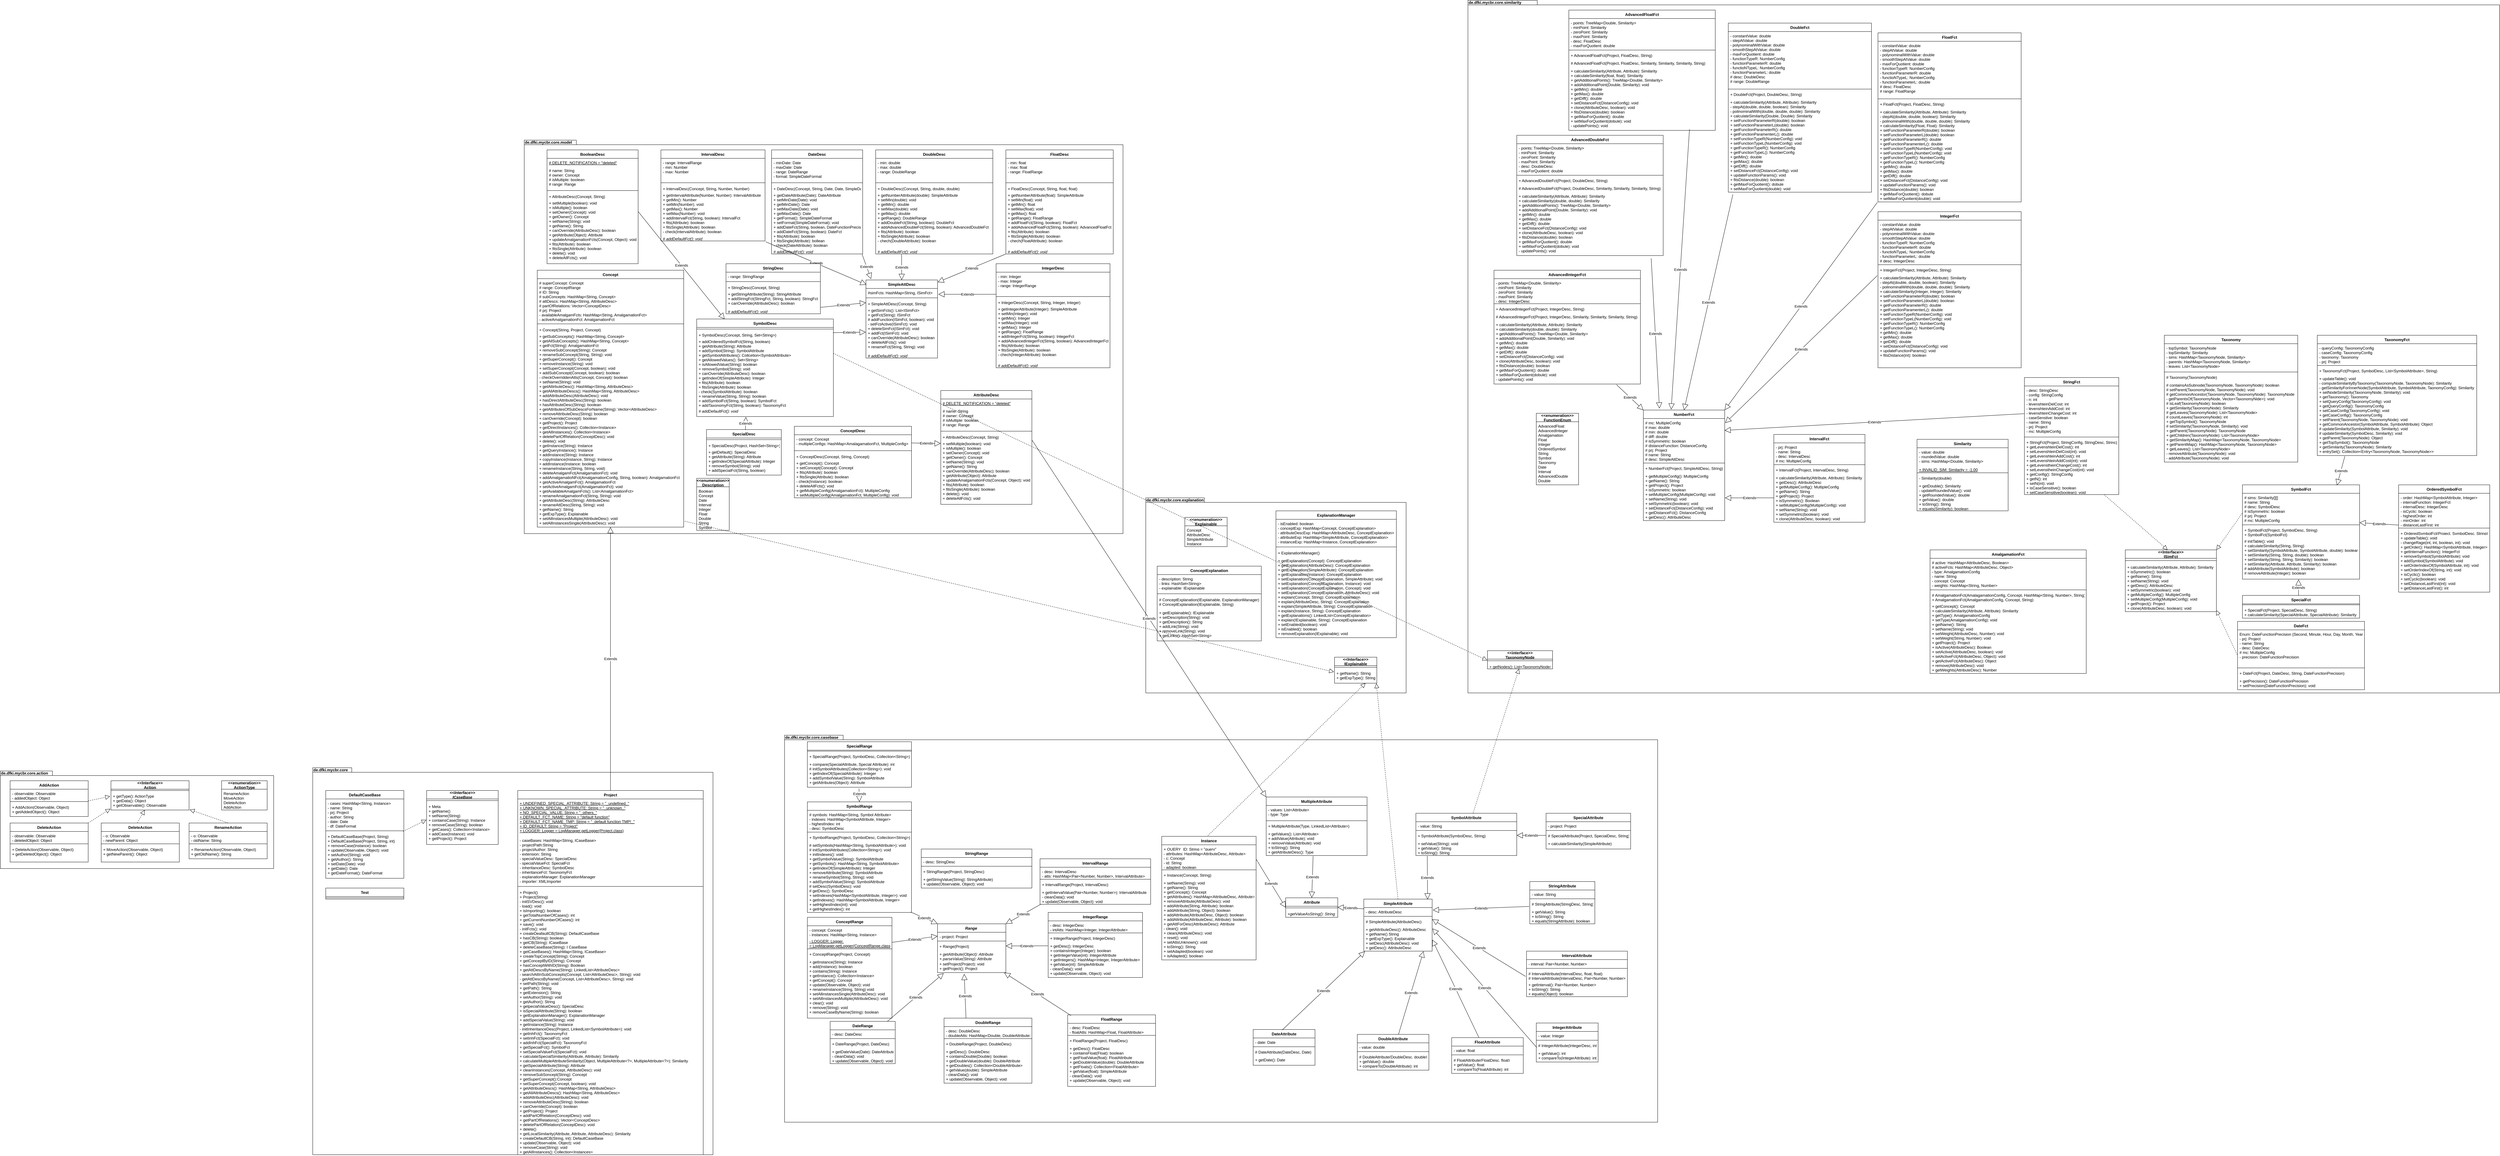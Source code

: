 <mxfile version="16.5.2" type="github">
  <diagram id="ee18EBXOyEq-dEGFgHTC" name="Page-1">
    <mxGraphModel dx="1411" dy="2978" grid="1" gridSize="10" guides="1" tooltips="1" connect="1" arrows="1" fold="1" page="1" pageScale="1" pageWidth="827" pageHeight="1169" math="0" shadow="0">
      <root>
        <mxCell id="0" />
        <mxCell id="1" parent="0" />
        <mxCell id="P6JcsMyotNKticRZ92DO-1" value="de.dfki.mycbr.core.casebase" style="shape=folder;fontStyle=1;spacingTop=-7;tabWidth=180;tabHeight=14;tabPosition=left;html=1;verticalAlign=top;align=left;horizontal=1;labelPosition=center;verticalLabelPosition=middle;" parent="1" vertex="1">
          <mxGeometry x="1750" y="-50" width="2683" height="1190" as="geometry" />
        </mxCell>
        <mxCell id="pbR3uyqQSh66m5jHqkTy-1" value="de.dfki.mycbr.core" style="shape=folder;fontStyle=1;spacingTop=-7;tabWidth=120;tabHeight=14;tabPosition=left;html=1;verticalAlign=top;align=left;horizontal=1;labelPosition=center;verticalLabelPosition=middle;" parent="1" vertex="1">
          <mxGeometry x="300" y="50" width="1230" height="1190" as="geometry" />
        </mxCell>
        <mxCell id="pbR3uyqQSh66m5jHqkTy-2" value="DefaultCaseBase" style="swimlane;fontStyle=1;align=center;verticalAlign=top;childLayout=stackLayout;horizontal=1;startSize=26;horizontalStack=0;resizeParent=1;resizeParentMax=0;resizeLast=0;collapsible=1;marginBottom=0;" parent="1" vertex="1">
          <mxGeometry x="340" y="120" width="240" height="270" as="geometry" />
        </mxCell>
        <mxCell id="pbR3uyqQSh66m5jHqkTy-3" value="- cases: HashMap&lt;String, Instance&gt;&#xa;- name: String&#xa;- prj: Project&#xa;- author: String&#xa;- date: Date&#xa;- df: DateFormat" style="text;strokeColor=none;fillColor=none;align=left;verticalAlign=top;spacingLeft=4;spacingRight=4;overflow=hidden;rotatable=0;points=[[0,0.5],[1,0.5]];portConstraint=eastwest;" parent="pbR3uyqQSh66m5jHqkTy-2" vertex="1">
          <mxGeometry y="26" width="240" height="94" as="geometry" />
        </mxCell>
        <mxCell id="pbR3uyqQSh66m5jHqkTy-4" value="" style="line;strokeWidth=1;fillColor=none;align=left;verticalAlign=middle;spacingTop=-1;spacingLeft=3;spacingRight=3;rotatable=0;labelPosition=right;points=[];portConstraint=eastwest;" parent="pbR3uyqQSh66m5jHqkTy-2" vertex="1">
          <mxGeometry y="120" width="240" height="8" as="geometry" />
        </mxCell>
        <mxCell id="pbR3uyqQSh66m5jHqkTy-5" value="+ DefaultCaseBase(Project, String)&#xa;+ DefaultCaseBase(Project, String, int)&#xa;+ removeCase(Instance): boolean&#xa;+ update(Observable, Object): void&#xa;+ setAuthor(String): void&#xa;+ getAuthor(): String&#xa;+ setDate(Date): void&#xa;+ getDate(): Date&#xa;+ getDateFormat(): DateFormat&#xa;" style="text;strokeColor=none;fillColor=none;align=left;verticalAlign=top;spacingLeft=4;spacingRight=4;overflow=hidden;rotatable=0;points=[[0,0.5],[1,0.5]];portConstraint=eastwest;" parent="pbR3uyqQSh66m5jHqkTy-2" vertex="1">
          <mxGeometry y="128" width="240" height="142" as="geometry" />
        </mxCell>
        <mxCell id="pbR3uyqQSh66m5jHqkTy-6" value="&lt;&lt;Interface&gt;&gt;&#xa;ICaseBase" style="swimlane;fontStyle=3;align=center;verticalAlign=middle;childLayout=stackLayout;horizontal=1;startSize=26;horizontalStack=0;resizeParent=1;resizeParentMax=0;resizeLast=0;collapsible=1;marginBottom=0;" parent="1" vertex="1">
          <mxGeometry x="650" y="120" width="220" height="166" as="geometry" />
        </mxCell>
        <mxCell id="pbR3uyqQSh66m5jHqkTy-7" value="" style="line;strokeWidth=1;fillColor=none;align=left;verticalAlign=middle;spacingTop=-1;spacingLeft=3;spacingRight=3;rotatable=0;labelPosition=right;points=[];portConstraint=eastwest;" parent="pbR3uyqQSh66m5jHqkTy-6" vertex="1">
          <mxGeometry y="26" width="220" height="10" as="geometry" />
        </mxCell>
        <mxCell id="pbR3uyqQSh66m5jHqkTy-8" value="+ Meta&#xa;+ getName()&#xa;+ setName(String)&#xa;+ containsCase(String): Instance&#xa;+ removeCase(String): boolean&#xa;+ getCases(): Collection&lt;Instance&gt;&#xa;+ addCase(Instance): void&#xa;+ getProject(): Project" style="text;strokeColor=none;fillColor=none;align=left;verticalAlign=top;spacingLeft=4;spacingRight=4;overflow=hidden;rotatable=0;points=[[0,0.5],[1,0.5]];portConstraint=eastwest;" parent="pbR3uyqQSh66m5jHqkTy-6" vertex="1">
          <mxGeometry y="36" width="220" height="130" as="geometry" />
        </mxCell>
        <mxCell id="pbR3uyqQSh66m5jHqkTy-9" value="" style="endArrow=block;dashed=1;endFill=0;endSize=12;html=1;exitX=0.992;exitY=-0.017;exitDx=0;exitDy=0;exitPerimeter=0;entryX=-0.004;entryY=0.417;entryDx=0;entryDy=0;entryPerimeter=0;" parent="1" source="pbR3uyqQSh66m5jHqkTy-5" target="pbR3uyqQSh66m5jHqkTy-8" edge="1">
          <mxGeometry width="160" relative="1" as="geometry">
            <mxPoint x="590" y="242" as="sourcePoint" />
            <mxPoint x="692" y="253.71" as="targetPoint" />
          </mxGeometry>
        </mxCell>
        <mxCell id="pbR3uyqQSh66m5jHqkTy-10" value="Project" style="swimlane;fontStyle=1;align=center;verticalAlign=top;childLayout=stackLayout;horizontal=1;startSize=26;horizontalStack=0;resizeParent=1;resizeParentMax=0;resizeLast=0;collapsible=1;marginBottom=0;" parent="1" vertex="1">
          <mxGeometry x="930" y="120" width="570" height="1120" as="geometry" />
        </mxCell>
        <mxCell id="pbR3uyqQSh66m5jHqkTy-11" value="+ UNDEFINED_SPECIAL_ATTRIBUTE: String = &quot;_undefined_&quot;&#xa;+ UNKNOWN_SPECIAL_ATTRIBUTE: String = &quot;_unknown_&quot;&#xa;+ NO_SPECIAL_VALUE: String = &quot;_others_&quot;&#xa;+ DEFAULT_FCT_NAME: String = &quot;default function&quot;&#xa;+ DEFAULT_FCT_NAME_TMP: String = &quot;_default function TMP!_&quot;&#xa;+ ID_DEFAULT: String = &quot;Project&quot;&#xa;+ LOGGER: Logger = LogManager.getLogger(Project.class)" style="text;strokeColor=none;fillColor=none;align=left;verticalAlign=top;spacingLeft=4;spacingRight=4;overflow=hidden;rotatable=0;points=[[0,0.5],[1,0.5]];portConstraint=eastwest;fontStyle=4" parent="pbR3uyqQSh66m5jHqkTy-10" vertex="1">
          <mxGeometry y="26" width="570" height="114" as="geometry" />
        </mxCell>
        <mxCell id="pbR3uyqQSh66m5jHqkTy-12" value="- caseBases: HashMap&lt;String, ICaseBase&gt;&#xa;- projectPath:String&#xa;- projectAuthor: String&#xa;- extension: String&#xa;- specialValueDesc: SpecialDesc&#xa;- specialValueFct: SpecialFct&#xa;- inheritanceDesc: SymbolDesc&#xa;- inheritanceFct: TaxonomyFct&#xa;- explanationManager: ExplanationManager&#xa;- importer: XMLImporter" style="text;strokeColor=none;fillColor=none;align=left;verticalAlign=top;spacingLeft=4;spacingRight=4;overflow=hidden;rotatable=0;points=[[0,0.5],[1,0.5]];portConstraint=eastwest;" parent="pbR3uyqQSh66m5jHqkTy-10" vertex="1">
          <mxGeometry y="140" width="570" height="150" as="geometry" />
        </mxCell>
        <mxCell id="pbR3uyqQSh66m5jHqkTy-13" value="" style="line;strokeWidth=1;fillColor=none;align=left;verticalAlign=middle;spacingTop=-1;spacingLeft=3;spacingRight=3;rotatable=0;labelPosition=right;points=[];portConstraint=eastwest;" parent="pbR3uyqQSh66m5jHqkTy-10" vertex="1">
          <mxGeometry y="290" width="570" height="10" as="geometry" />
        </mxCell>
        <mxCell id="pbR3uyqQSh66m5jHqkTy-14" value="+ Project()&#xa;+ Project(String) &#xa;- initSVDesc(): void&#xa;- load(): void&#xa;+ isImporting(): boolean&#xa;+ getTotalNumberOfCases(): int&#xa;+ getCurrentNumberOfCases(): int&#xa;+ save(): void&#xa;- initFcts(): void&#xa;+ createDeafaultCB(String): DefaultCaseBase&#xa;+ hasCB(String): boolean&#xa;+ getCB(String): ICaseBase&#xa;+ deleteCaseBase(String): I CaseBase&#xa;+ getCaseBases(): HashMap&lt;String, ICaseBase&gt;&#xa;+ createTopConcept(String): Concept&#xa;+ getConceptByID(String): Concept&#xa;+ hasConceptWithID(String): Boolean&#xa;+ getAttDescsByName(String): LinkedList&lt;AttributeDesc&gt;&#xa;- searchAttInSubConcepts(Concept, List&lt;AttributeDesc&gt;, String): void&#xa;- getAttDescsByName(Concept, List&lt;AttributeDesc&gt;, String): void&#xa;+ setPath(String): void&#xa;+ getPath(): String&#xa;+ getExtension(): String&#xa;+ setAuthor(String): void&#xa;+ getAuthor(): String&#xa;+ getpecialValueDesc(): SpecialDesc&#xa;+ isSpecialAttribute(String): boolean&#xa;+ getExplanationManager(): ExplanationManager&#xa;+ addSpecialValue(String): void&#xa;+ getInstance(String): Instance&#xa;- initInheritanceDesc(Project, LinkedList&lt;SymbolAttribute&gt;): void&#xa;+ getInhFct(): TaxonomyFct&#xa;+ setInhFct(SpecialFct): void&#xa;+ addInhFct(SpecialFct): TaxonomyFct&#xa;+ getSpecialFct(): SymbolFct&#xa;+ setSpecialValueFct(SpecialFct): void&#xa;+ calculateSpecialSimilarity(Attribute, Attribute): Similarity&#xa;+ calculateMultipleAttributeSimilarity(Object, MultipleAttribute&lt;?&gt;, MultipleAttribute&lt;?&gt;): Similarity&#xa;+ getSpecialAttribute(String): Attribute&#xa;+ cleanInstances(Concept, AttributeDesc): void&#xa;+ removeSubSoncept(String): Concept&#xa;+ getSuperConcept():Concept&#xa;+ setSuperConcept(Concept, boolean): void&#xa;+ getAttributeDescs(): HashMap&lt;String, AttributeDesc&gt;&#xa;+ getAllAttributeDescs(): HashMap&lt;String, AttributeDesc&gt;&#xa;+ addAttributeDesc(AttributeDesc): void&#xa;+ removeAttributeDesc(String): boolean&#xa;+ canOverride(Concept): boolean&#xa;+ getProject(): Project&#xa;+ addPartOfRelation(ConceptDesc): void&#xa;+ getPartOfRelations(): Vector&lt;ConceptDesc&gt;&#xa;+ deletePartOfRelation(ConceptDesc): void&#xa;+ delete()&#xa;+ getLocalSimilarity(Attribute, Attribute, AttributeDesc): Similarity&#xa;+ createDefaultCB(String, int): DefaultCaseBase&#xa;+ update(Observable, Object): void&#xa;+ removeCase(String): void&#xa;+ getAllInstances(): Collection&lt;Instances&gt;" style="text;strokeColor=none;fillColor=none;align=left;verticalAlign=top;spacingLeft=4;spacingRight=4;overflow=hidden;rotatable=0;points=[[0,0.5],[1,0.5]];portConstraint=eastwest;" parent="pbR3uyqQSh66m5jHqkTy-10" vertex="1">
          <mxGeometry y="300" width="570" height="820" as="geometry" />
        </mxCell>
        <mxCell id="pbR3uyqQSh66m5jHqkTy-15" value="Test" style="swimlane;fontStyle=1;align=center;verticalAlign=top;childLayout=stackLayout;horizontal=1;startSize=26;horizontalStack=0;resizeParent=1;resizeParentMax=0;resizeLast=0;collapsible=1;marginBottom=0;" parent="1" vertex="1">
          <mxGeometry x="340" y="420" width="240" height="34" as="geometry" />
        </mxCell>
        <mxCell id="pbR3uyqQSh66m5jHqkTy-16" value="" style="line;strokeWidth=1;fillColor=none;align=left;verticalAlign=middle;spacingTop=-1;spacingLeft=3;spacingRight=3;rotatable=0;labelPosition=right;points=[];portConstraint=eastwest;" parent="pbR3uyqQSh66m5jHqkTy-15" vertex="1">
          <mxGeometry y="26" width="240" height="8" as="geometry" />
        </mxCell>
        <mxCell id="pbR3uyqQSh66m5jHqkTy-17" value="de.dfki.mycbr.core.action" style="shape=folder;fontStyle=1;spacingTop=-7;tabWidth=160;tabHeight=14;tabPosition=left;html=1;verticalAlign=top;align=left;horizontal=1;labelPosition=center;verticalLabelPosition=middle;" parent="1" vertex="1">
          <mxGeometry x="-660" y="60" width="840" height="300" as="geometry" />
        </mxCell>
        <mxCell id="pbR3uyqQSh66m5jHqkTy-18" value="&lt;&lt;Interface&gt;&gt;&#xa;Action" style="swimlane;fontStyle=1;align=center;verticalAlign=middle;childLayout=stackLayout;horizontal=1;startSize=26;horizontalStack=0;resizeParent=1;resizeParentMax=0;resizeLast=0;collapsible=1;marginBottom=0;" parent="1" vertex="1">
          <mxGeometry x="-320" y="90" width="240" height="90" as="geometry" />
        </mxCell>
        <mxCell id="pbR3uyqQSh66m5jHqkTy-19" value="" style="line;strokeWidth=1;fillColor=none;align=left;verticalAlign=middle;spacingTop=-1;spacingLeft=3;spacingRight=3;rotatable=0;labelPosition=right;points=[];portConstraint=eastwest;" parent="pbR3uyqQSh66m5jHqkTy-18" vertex="1">
          <mxGeometry y="26" width="240" height="8" as="geometry" />
        </mxCell>
        <mxCell id="pbR3uyqQSh66m5jHqkTy-20" value="+ getType(): ActionType&#xa;+ getData(): Object&#xa;+ getObservable(): Observable" style="text;strokeColor=none;fillColor=none;align=left;verticalAlign=top;spacingLeft=4;spacingRight=4;overflow=hidden;rotatable=0;points=[[0,0.5],[1,0.5]];portConstraint=eastwest;" parent="pbR3uyqQSh66m5jHqkTy-18" vertex="1">
          <mxGeometry y="34" width="240" height="56" as="geometry" />
        </mxCell>
        <mxCell id="pbR3uyqQSh66m5jHqkTy-21" value="&lt;&lt;enumeration&gt;&gt;&#xa;ActionType" style="swimlane;fontStyle=1;align=center;verticalAlign=middle;childLayout=stackLayout;horizontal=1;startSize=26;horizontalStack=0;resizeParent=1;resizeParentMax=0;resizeLast=0;collapsible=1;marginBottom=0;" parent="1" vertex="1">
          <mxGeometry x="20" y="90" width="140" height="90" as="geometry" />
        </mxCell>
        <mxCell id="pbR3uyqQSh66m5jHqkTy-22" value="RenameAction&#xa;MoveAction&#xa;DeleteAction&#xa;AddAction&#xa;" style="text;strokeColor=none;fillColor=none;align=left;verticalAlign=top;spacingLeft=4;spacingRight=4;overflow=hidden;rotatable=0;points=[[0,0.5],[1,0.5]];portConstraint=eastwest;" parent="pbR3uyqQSh66m5jHqkTy-21" vertex="1">
          <mxGeometry y="26" width="140" height="64" as="geometry" />
        </mxCell>
        <mxCell id="pbR3uyqQSh66m5jHqkTy-23" value="AddAction" style="swimlane;fontStyle=1;align=center;verticalAlign=top;childLayout=stackLayout;horizontal=1;startSize=26;horizontalStack=0;resizeParent=1;resizeParentMax=0;resizeLast=0;collapsible=1;marginBottom=0;" parent="1" vertex="1">
          <mxGeometry x="-630" y="90" width="240" height="110" as="geometry" />
        </mxCell>
        <mxCell id="pbR3uyqQSh66m5jHqkTy-24" value="- observable: Observable&#xa;- addedObject: Object" style="text;strokeColor=none;fillColor=none;align=left;verticalAlign=top;spacingLeft=4;spacingRight=4;overflow=hidden;rotatable=0;points=[[0,0.5],[1,0.5]];portConstraint=eastwest;" parent="pbR3uyqQSh66m5jHqkTy-23" vertex="1">
          <mxGeometry y="26" width="240" height="34" as="geometry" />
        </mxCell>
        <mxCell id="pbR3uyqQSh66m5jHqkTy-25" value="" style="line;strokeWidth=1;fillColor=none;align=left;verticalAlign=middle;spacingTop=-1;spacingLeft=3;spacingRight=3;rotatable=0;labelPosition=right;points=[];portConstraint=eastwest;" parent="pbR3uyqQSh66m5jHqkTy-23" vertex="1">
          <mxGeometry y="60" width="240" height="8" as="geometry" />
        </mxCell>
        <mxCell id="pbR3uyqQSh66m5jHqkTy-26" value="+ AddAction(Observable, Object)&#xa;+ getAddedObject(): Object" style="text;strokeColor=none;fillColor=none;align=left;verticalAlign=top;spacingLeft=4;spacingRight=4;overflow=hidden;rotatable=0;points=[[0,0.5],[1,0.5]];portConstraint=eastwest;" parent="pbR3uyqQSh66m5jHqkTy-23" vertex="1">
          <mxGeometry y="68" width="240" height="42" as="geometry" />
        </mxCell>
        <mxCell id="pbR3uyqQSh66m5jHqkTy-27" value="DeleteAction" style="swimlane;fontStyle=1;align=center;verticalAlign=top;childLayout=stackLayout;horizontal=1;startSize=26;horizontalStack=0;resizeParent=1;resizeParentMax=0;resizeLast=0;collapsible=1;marginBottom=0;" parent="1" vertex="1">
          <mxGeometry x="-630" y="220" width="240" height="120" as="geometry" />
        </mxCell>
        <mxCell id="pbR3uyqQSh66m5jHqkTy-28" value="- observable: Observable&#xa;- deletedObject: Object" style="text;strokeColor=none;fillColor=none;align=left;verticalAlign=top;spacingLeft=4;spacingRight=4;overflow=hidden;rotatable=0;points=[[0,0.5],[1,0.5]];portConstraint=eastwest;" parent="pbR3uyqQSh66m5jHqkTy-27" vertex="1">
          <mxGeometry y="26" width="240" height="34" as="geometry" />
        </mxCell>
        <mxCell id="pbR3uyqQSh66m5jHqkTy-29" value="" style="line;strokeWidth=1;fillColor=none;align=left;verticalAlign=middle;spacingTop=-1;spacingLeft=3;spacingRight=3;rotatable=0;labelPosition=right;points=[];portConstraint=eastwest;" parent="pbR3uyqQSh66m5jHqkTy-27" vertex="1">
          <mxGeometry y="60" width="240" height="8" as="geometry" />
        </mxCell>
        <mxCell id="pbR3uyqQSh66m5jHqkTy-30" value="+ DeleteAction(Observable, Object)&#xa;+ getDeletedObject(): Object" style="text;strokeColor=none;fillColor=none;align=left;verticalAlign=top;spacingLeft=4;spacingRight=4;overflow=hidden;rotatable=0;points=[[0,0.5],[1,0.5]];portConstraint=eastwest;" parent="pbR3uyqQSh66m5jHqkTy-27" vertex="1">
          <mxGeometry y="68" width="240" height="52" as="geometry" />
        </mxCell>
        <mxCell id="pbR3uyqQSh66m5jHqkTy-31" value="DeleteAction" style="swimlane;fontStyle=1;align=center;verticalAlign=top;childLayout=stackLayout;horizontal=1;startSize=26;horizontalStack=0;resizeParent=1;resizeParentMax=0;resizeLast=0;collapsible=1;marginBottom=0;" parent="1" vertex="1">
          <mxGeometry x="-350" y="220" width="240" height="120" as="geometry" />
        </mxCell>
        <mxCell id="pbR3uyqQSh66m5jHqkTy-32" value="- o: Observable&#xa;- newParent: Object" style="text;strokeColor=none;fillColor=none;align=left;verticalAlign=top;spacingLeft=4;spacingRight=4;overflow=hidden;rotatable=0;points=[[0,0.5],[1,0.5]];portConstraint=eastwest;" parent="pbR3uyqQSh66m5jHqkTy-31" vertex="1">
          <mxGeometry y="26" width="240" height="34" as="geometry" />
        </mxCell>
        <mxCell id="pbR3uyqQSh66m5jHqkTy-33" value="" style="line;strokeWidth=1;fillColor=none;align=left;verticalAlign=middle;spacingTop=-1;spacingLeft=3;spacingRight=3;rotatable=0;labelPosition=right;points=[];portConstraint=eastwest;" parent="pbR3uyqQSh66m5jHqkTy-31" vertex="1">
          <mxGeometry y="60" width="240" height="8" as="geometry" />
        </mxCell>
        <mxCell id="pbR3uyqQSh66m5jHqkTy-34" value="+ MoveAction(Observable, Object)&#xa;+ getNewParent(): Object&#xa;" style="text;strokeColor=none;fillColor=none;align=left;verticalAlign=top;spacingLeft=4;spacingRight=4;overflow=hidden;rotatable=0;points=[[0,0.5],[1,0.5]];portConstraint=eastwest;" parent="pbR3uyqQSh66m5jHqkTy-31" vertex="1">
          <mxGeometry y="68" width="240" height="52" as="geometry" />
        </mxCell>
        <mxCell id="pbR3uyqQSh66m5jHqkTy-35" value="RenameAction" style="swimlane;fontStyle=1;align=center;verticalAlign=top;childLayout=stackLayout;horizontal=1;startSize=26;horizontalStack=0;resizeParent=1;resizeParentMax=0;resizeLast=0;collapsible=1;marginBottom=0;" parent="1" vertex="1">
          <mxGeometry x="-80" y="220" width="240" height="110" as="geometry" />
        </mxCell>
        <mxCell id="pbR3uyqQSh66m5jHqkTy-36" value="- o: Observable&#xa;- oldName: String" style="text;strokeColor=none;fillColor=none;align=left;verticalAlign=top;spacingLeft=4;spacingRight=4;overflow=hidden;rotatable=0;points=[[0,0.5],[1,0.5]];portConstraint=eastwest;" parent="pbR3uyqQSh66m5jHqkTy-35" vertex="1">
          <mxGeometry y="26" width="240" height="34" as="geometry" />
        </mxCell>
        <mxCell id="pbR3uyqQSh66m5jHqkTy-37" value="" style="line;strokeWidth=1;fillColor=none;align=left;verticalAlign=middle;spacingTop=-1;spacingLeft=3;spacingRight=3;rotatable=0;labelPosition=right;points=[];portConstraint=eastwest;" parent="pbR3uyqQSh66m5jHqkTy-35" vertex="1">
          <mxGeometry y="60" width="240" height="8" as="geometry" />
        </mxCell>
        <mxCell id="pbR3uyqQSh66m5jHqkTy-38" value="+ RenameAction(Observable, Object)&#xa;+ getOldName(): String&#xa;" style="text;strokeColor=none;fillColor=none;align=left;verticalAlign=top;spacingLeft=4;spacingRight=4;overflow=hidden;rotatable=0;points=[[0,0.5],[1,0.5]];portConstraint=eastwest;" parent="pbR3uyqQSh66m5jHqkTy-35" vertex="1">
          <mxGeometry y="68" width="240" height="42" as="geometry" />
        </mxCell>
        <mxCell id="pbR3uyqQSh66m5jHqkTy-39" value="" style="endArrow=block;dashed=1;endFill=0;endSize=12;html=1;entryX=-0.012;entryY=0.25;entryDx=0;entryDy=0;entryPerimeter=0;" parent="1" target="pbR3uyqQSh66m5jHqkTy-20" edge="1">
          <mxGeometry width="160" relative="1" as="geometry">
            <mxPoint x="-390" y="152" as="sourcePoint" />
            <mxPoint x="-230" y="179" as="targetPoint" />
          </mxGeometry>
        </mxCell>
        <mxCell id="pbR3uyqQSh66m5jHqkTy-40" value="" style="endArrow=block;dashed=1;endFill=0;endSize=12;html=1;entryX=-0.008;entryY=0.935;entryDx=0;entryDy=0;entryPerimeter=0;exitX=1;exitY=0;exitDx=0;exitDy=0;" parent="1" source="pbR3uyqQSh66m5jHqkTy-27" target="pbR3uyqQSh66m5jHqkTy-20" edge="1">
          <mxGeometry width="160" relative="1" as="geometry">
            <mxPoint x="-380" y="162" as="sourcePoint" />
            <mxPoint x="-312.88" y="148" as="targetPoint" />
          </mxGeometry>
        </mxCell>
        <mxCell id="pbR3uyqQSh66m5jHqkTy-41" value="" style="endArrow=block;dashed=1;endFill=0;endSize=12;html=1;exitX=0.464;exitY=-0.01;exitDx=0;exitDy=0;exitPerimeter=0;" parent="1" source="pbR3uyqQSh66m5jHqkTy-31" target="pbR3uyqQSh66m5jHqkTy-20" edge="1">
          <mxGeometry width="160" relative="1" as="geometry">
            <mxPoint x="-380" y="230" as="sourcePoint" />
            <mxPoint x="-311.92" y="186.36" as="targetPoint" />
          </mxGeometry>
        </mxCell>
        <mxCell id="pbR3uyqQSh66m5jHqkTy-42" value="" style="endArrow=block;dashed=1;endFill=0;endSize=12;html=1;entryX=1.009;entryY=0.979;entryDx=0;entryDy=0;entryPerimeter=0;exitX=0.5;exitY=0;exitDx=0;exitDy=0;" parent="1" source="pbR3uyqQSh66m5jHqkTy-35" target="pbR3uyqQSh66m5jHqkTy-20" edge="1">
          <mxGeometry width="160" relative="1" as="geometry">
            <mxPoint x="-220.15" y="230" as="sourcePoint" />
            <mxPoint x="-220.24" y="193.808" as="targetPoint" />
          </mxGeometry>
        </mxCell>
        <mxCell id="P6JcsMyotNKticRZ92DO-2" value="Attribute" style="swimlane;fontStyle=3;align=center;verticalAlign=top;childLayout=stackLayout;horizontal=1;startSize=26;horizontalStack=0;resizeParent=1;resizeParentMax=0;resizeLast=0;collapsible=1;marginBottom=0;" parent="1" vertex="1">
          <mxGeometry x="3290" y="450" width="160" height="60" as="geometry" />
        </mxCell>
        <mxCell id="P6JcsMyotNKticRZ92DO-5" value="" style="line;strokeWidth=1;fillColor=none;align=left;verticalAlign=middle;spacingTop=-1;spacingLeft=3;spacingRight=3;rotatable=0;labelPosition=right;points=[];portConstraint=eastwest;" parent="P6JcsMyotNKticRZ92DO-2" vertex="1">
          <mxGeometry y="26" width="160" height="10" as="geometry" />
        </mxCell>
        <mxCell id="P6JcsMyotNKticRZ92DO-6" value="+getValueAsString(): String" style="text;strokeColor=none;fillColor=none;align=left;verticalAlign=top;spacingLeft=4;spacingRight=4;overflow=hidden;rotatable=0;points=[[0,0.5],[1,0.5]];portConstraint=eastwest;fontStyle=2" parent="P6JcsMyotNKticRZ92DO-2" vertex="1">
          <mxGeometry y="36" width="160" height="24" as="geometry" />
        </mxCell>
        <mxCell id="P6JcsMyotNKticRZ92DO-7" value="Range " style="swimlane;fontStyle=3;align=center;verticalAlign=top;childLayout=stackLayout;horizontal=1;startSize=26;horizontalStack=0;resizeParent=1;resizeParentMax=0;resizeLast=0;collapsible=1;marginBottom=0;" parent="1" vertex="1">
          <mxGeometry x="2220" y="530" width="210" height="150" as="geometry" />
        </mxCell>
        <mxCell id="P6JcsMyotNKticRZ92DO-10" value="- project: Project" style="text;strokeColor=none;fillColor=none;align=left;verticalAlign=top;spacingLeft=4;spacingRight=4;overflow=hidden;rotatable=0;points=[[0,0.5],[1,0.5]];portConstraint=eastwest;" parent="P6JcsMyotNKticRZ92DO-7" vertex="1">
          <mxGeometry y="26" width="210" height="24" as="geometry" />
        </mxCell>
        <mxCell id="P6JcsMyotNKticRZ92DO-8" value="" style="line;strokeWidth=1;fillColor=none;align=left;verticalAlign=middle;spacingTop=-1;spacingLeft=3;spacingRight=3;rotatable=0;labelPosition=right;points=[];portConstraint=eastwest;" parent="P6JcsMyotNKticRZ92DO-7" vertex="1">
          <mxGeometry y="50" width="210" height="6" as="geometry" />
        </mxCell>
        <mxCell id="P6JcsMyotNKticRZ92DO-9" value="+ Range(Project)" style="text;strokeColor=none;fillColor=none;align=left;verticalAlign=top;spacingLeft=4;spacingRight=4;overflow=hidden;rotatable=0;points=[[0,0.5],[1,0.5]];portConstraint=eastwest;fontStyle=0" parent="P6JcsMyotNKticRZ92DO-7" vertex="1">
          <mxGeometry y="56" width="210" height="24" as="geometry" />
        </mxCell>
        <mxCell id="P6JcsMyotNKticRZ92DO-12" value="+ getAttribute(Object): Attribute&#xa;+ parseValue(String): Attribute" style="text;strokeColor=none;fillColor=none;align=left;verticalAlign=top;spacingLeft=4;spacingRight=4;overflow=hidden;rotatable=0;points=[[0,0.5],[1,0.5]];portConstraint=eastwest;fontStyle=2" parent="P6JcsMyotNKticRZ92DO-7" vertex="1">
          <mxGeometry y="80" width="210" height="30" as="geometry" />
        </mxCell>
        <mxCell id="P6JcsMyotNKticRZ92DO-11" value="+ setProject(Project): void&#xa;+ getProject(): Project" style="text;strokeColor=none;fillColor=none;align=left;verticalAlign=top;spacingLeft=4;spacingRight=4;overflow=hidden;rotatable=0;points=[[0,0.5],[1,0.5]];portConstraint=eastwest;fontStyle=0" parent="P6JcsMyotNKticRZ92DO-7" vertex="1">
          <mxGeometry y="110" width="210" height="40" as="geometry" />
        </mxCell>
        <mxCell id="P6JcsMyotNKticRZ92DO-13" value="ConceptRange" style="swimlane;fontStyle=1;align=center;verticalAlign=top;childLayout=stackLayout;horizontal=1;startSize=26;horizontalStack=0;resizeParent=1;resizeParentMax=0;resizeLast=0;collapsible=1;marginBottom=0;" parent="1" vertex="1">
          <mxGeometry x="1820" y="510" width="260" height="310" as="geometry" />
        </mxCell>
        <mxCell id="Zt8ITWkyCNrxcCpvS0CE-1" value="- concept: Concept&#xa;- instances: HasMap&lt;String, Instance&gt;" style="text;strokeColor=none;fillColor=none;align=left;verticalAlign=top;spacingLeft=4;spacingRight=4;overflow=hidden;rotatable=0;points=[[0,0.5],[1,0.5]];portConstraint=eastwest;" vertex="1" parent="P6JcsMyotNKticRZ92DO-13">
          <mxGeometry y="26" width="260" height="34" as="geometry" />
        </mxCell>
        <mxCell id="P6JcsMyotNKticRZ92DO-14" value="- LOGGER: Logger &#xa;= LogManager.getLogger(ConceptRange.class)" style="text;strokeColor=none;fillColor=none;align=left;verticalAlign=top;spacingLeft=4;spacingRight=4;overflow=hidden;rotatable=0;points=[[0,0.5],[1,0.5]];portConstraint=eastwest;fontStyle=4" parent="P6JcsMyotNKticRZ92DO-13" vertex="1">
          <mxGeometry y="60" width="260" height="34" as="geometry" />
        </mxCell>
        <mxCell id="P6JcsMyotNKticRZ92DO-15" value="" style="line;strokeWidth=1;fillColor=none;align=left;verticalAlign=middle;spacingTop=-1;spacingLeft=3;spacingRight=3;rotatable=0;labelPosition=right;points=[];portConstraint=eastwest;" parent="P6JcsMyotNKticRZ92DO-13" vertex="1">
          <mxGeometry y="94" width="260" height="6" as="geometry" />
        </mxCell>
        <mxCell id="P6JcsMyotNKticRZ92DO-16" value="+ ConceptRange(Project, Concept)" style="text;strokeColor=none;fillColor=none;align=left;verticalAlign=top;spacingLeft=4;spacingRight=4;overflow=hidden;rotatable=0;points=[[0,0.5],[1,0.5]];portConstraint=eastwest;fontStyle=0" parent="P6JcsMyotNKticRZ92DO-13" vertex="1">
          <mxGeometry y="100" width="260" height="24" as="geometry" />
        </mxCell>
        <mxCell id="P6JcsMyotNKticRZ92DO-18" value="+ getInstance(String): Instance&#xa;+ add(Instance): boolean&#xa;+ contains(String): Instance&#xa;+ getInstance(): Collection&lt;Instance&gt;&#xa;+ getConcept(): Concept&#xa;+ update(Observable, Object): void&#xa;+ renameInstance(String, String) void&#xa;+ setAllinstancesSingle(AttributeDesc): void&#xa;+ setAllInstancesMultiple(AttributeDesc): void&#xa;+ clear(): void&#xa;+ remove(String): void&#xa;+ removeCaseByName(String): boolean" style="text;strokeColor=none;fillColor=none;align=left;verticalAlign=top;spacingLeft=4;spacingRight=4;overflow=hidden;rotatable=0;points=[[0,0.5],[1,0.5]];portConstraint=eastwest;fontStyle=0" parent="P6JcsMyotNKticRZ92DO-13" vertex="1">
          <mxGeometry y="124" width="260" height="186" as="geometry" />
        </mxCell>
        <mxCell id="P6JcsMyotNKticRZ92DO-19" value="Extends" style="endArrow=block;endSize=16;endFill=0;html=1;entryX=0;entryY=0.5;entryDx=0;entryDy=0;exitX=1;exitY=0.5;exitDx=0;exitDy=0;" parent="1" source="P6JcsMyotNKticRZ92DO-14" target="P6JcsMyotNKticRZ92DO-10" edge="1">
          <mxGeometry width="160" relative="1" as="geometry">
            <mxPoint x="2198" y="315" as="sourcePoint" />
            <mxPoint x="2358" y="315" as="targetPoint" />
          </mxGeometry>
        </mxCell>
        <mxCell id="P6JcsMyotNKticRZ92DO-26" value="de.dfki.mycbr.core.model" style="shape=folder;fontStyle=1;spacingTop=-7;tabWidth=160;tabHeight=14;tabPosition=left;html=1;verticalAlign=top;align=left;horizontal=1;labelPosition=center;verticalLabelPosition=middle;" parent="1" vertex="1">
          <mxGeometry x="950" y="-1880" width="1840" height="1210" as="geometry" />
        </mxCell>
        <mxCell id="P6JcsMyotNKticRZ92DO-27" value="Concept" style="swimlane;fontStyle=1;align=center;verticalAlign=top;childLayout=stackLayout;horizontal=1;startSize=26;horizontalStack=0;resizeParent=1;resizeParentMax=0;resizeLast=0;collapsible=1;marginBottom=0;" parent="1" vertex="1">
          <mxGeometry x="990" y="-1480" width="450" height="790" as="geometry" />
        </mxCell>
        <mxCell id="P6JcsMyotNKticRZ92DO-28" value="# superConcept: Concept&#xa;# range: ConceptRange&#xa;# ID: String&#xa;# subConcepts: HashMap&lt;String, Concept&gt;&#xa;# attDescs: HashMap&lt;String, AttributeDesc&gt;&#xa;# partOfRelations: Vector&lt;ConceptDesc&gt;&#xa;# prj: Project&#xa;- availableAmalgamFcts: HashMap&lt;String, AmalgamationFct&gt;&#xa;- activeAmalgamationFct: AmalgamationFct" style="text;strokeColor=none;fillColor=none;align=left;verticalAlign=top;spacingLeft=4;spacingRight=4;overflow=hidden;rotatable=0;points=[[0,0.5],[1,0.5]];portConstraint=eastwest;fontStyle=0" parent="P6JcsMyotNKticRZ92DO-27" vertex="1">
          <mxGeometry y="26" width="450" height="134" as="geometry" />
        </mxCell>
        <mxCell id="P6JcsMyotNKticRZ92DO-30" value="" style="line;strokeWidth=1;fillColor=none;align=left;verticalAlign=middle;spacingTop=-1;spacingLeft=3;spacingRight=3;rotatable=0;labelPosition=right;points=[];portConstraint=eastwest;" parent="P6JcsMyotNKticRZ92DO-27" vertex="1">
          <mxGeometry y="160" width="450" height="10" as="geometry" />
        </mxCell>
        <mxCell id="P6JcsMyotNKticRZ92DO-31" value="+ Concept(String, Project, Concept)" style="text;strokeColor=none;fillColor=none;align=left;verticalAlign=top;spacingLeft=4;spacingRight=4;overflow=hidden;rotatable=0;points=[[0,0.5],[1,0.5]];portConstraint=eastwest;" parent="P6JcsMyotNKticRZ92DO-27" vertex="1">
          <mxGeometry y="170" width="450" height="20" as="geometry" />
        </mxCell>
        <mxCell id="Yp3YMdOh8-Mn880G9579-34" value="+ getSubConcepts(): HashMap&lt;String, Concept&gt;&#xa;+ getAllSubConcepts(): HashMap&lt;String, Concept&gt;&#xa;+ getFct(String): AmalgamationFct&#xa;+ removeSubConcept(String): Concept&#xa;+ renameSubConcept(String, String): void&#xa;+ getSuperConcept(): Concept&#xa;+ removeInstance(String): void&#xa;+ setSuperConcept(Concept, boolean): void&#xa;+ addSubConcept(Concept, boolean): boolean&#xa;- checkOverriddenAtts(Concept, Concept): boolean&#xa;+ setName(String): void&#xa;+ getAttirbuteDesc(): HashMap&lt;String, AttributeDesc&gt;&#xa;+ getAllAttributeDescs(): HashMap&lt;String, AttributeDesc&gt;&#xa;+ addAttributeDesc(AttributeDesc): void&#xa;+ hasDirectAttributeDesc(String): boolean&#xa;+ hasAttributeDesc(String): boolean&#xa;+ getAttributesOfSubDescsForName(String): Vector&lt;AttributeDesc&gt;&#xa;+ removeAttributeDesc(String): boolean&#xa;+ canOverride(Concept): boolean&#xa;+ getProject(): Project&#xa;+ getDirectInstances(): Collection&lt;Instance&gt;&#xa;+ getAllInstances(): Collection&lt;Instance&gt;&#xa;+ deletePartOfRelation(ConceptDesc): void&#xa;+ delete(): void&#xa;+ getInstance(String): Instance&#xa;+ getQueryInstance(): Instance&#xa;+ addInstance(String): Instance&#xa;+ copyInstance(Instance, String): Instance&#xa;+ addInstance(Instance: boolean&#xa;+ renameInstance(String, String, void) &#xa;+ deleteAmalgamFct(AmalgamationFct): void&#xa;+ addAmalgamatioNFct(AmalgamationConfig, String, boolean): AmalgamationFct&#xa;+ getActiveAmalgamFct(): AmalgamationFct&#xa;+ setActiveAmalgamFct(AmalgamationFct): void&#xa;+ getAvailableAmalgamFcts(): List&lt;AmalgamationFct&gt;&#xa;+ renameAmalgamationFct(String, String): void&#xa;+ getAttributeDesc(String): AttributeDesc&#xa;+ renameAttDesc(String, String): void&#xa;+ getName(): String&#xa;+ getExpType(): Explainable&#xa;+ setAllInstancesMultiple(AttributeDesc): void&#xa;+ setAllInstancesSingle(AttributeDesc): void" style="text;strokeColor=none;fillColor=none;align=left;verticalAlign=top;spacingLeft=4;spacingRight=4;overflow=hidden;rotatable=0;points=[[0,0.5],[1,0.5]];portConstraint=eastwest;" parent="P6JcsMyotNKticRZ92DO-27" vertex="1">
          <mxGeometry y="190" width="450" height="600" as="geometry" />
        </mxCell>
        <mxCell id="P6JcsMyotNKticRZ92DO-32" value="Extends" style="endArrow=block;endSize=16;endFill=0;html=1;exitX=0.5;exitY=0;exitDx=0;exitDy=0;" parent="1" source="pbR3uyqQSh66m5jHqkTy-10" target="Yp3YMdOh8-Mn880G9579-34" edge="1">
          <mxGeometry width="160" relative="1" as="geometry">
            <mxPoint x="1170" y="-80" as="sourcePoint" />
            <mxPoint x="1330" y="-80" as="targetPoint" />
          </mxGeometry>
        </mxCell>
        <mxCell id="P6JcsMyotNKticRZ92DO-33" value="de.dfki.mycbr.core.explanation" style="shape=folder;fontStyle=1;spacingTop=-7;tabWidth=180;tabHeight=14;tabPosition=left;html=1;verticalAlign=top;align=left;horizontal=1;labelPosition=center;verticalLabelPosition=middle;" parent="1" vertex="1">
          <mxGeometry x="2860" y="-780" width="800" height="600" as="geometry" />
        </mxCell>
        <mxCell id="P6JcsMyotNKticRZ92DO-34" value="&lt;&lt;Interface&gt;&gt;&#xa;IExplainable" style="swimlane;fontStyle=1;align=center;verticalAlign=middle;childLayout=stackLayout;horizontal=1;startSize=26;horizontalStack=0;resizeParent=1;resizeParentMax=0;resizeLast=0;collapsible=1;marginBottom=0;" parent="1" vertex="1">
          <mxGeometry x="3440" y="-290" width="130" height="80" as="geometry" />
        </mxCell>
        <mxCell id="P6JcsMyotNKticRZ92DO-37" value="" style="line;strokeWidth=1;fillColor=none;align=left;verticalAlign=middle;spacingTop=-1;spacingLeft=3;spacingRight=3;rotatable=0;labelPosition=right;points=[];portConstraint=eastwest;" parent="P6JcsMyotNKticRZ92DO-34" vertex="1">
          <mxGeometry y="26" width="130" height="10" as="geometry" />
        </mxCell>
        <mxCell id="P6JcsMyotNKticRZ92DO-38" value="+ getName(): String&#xa;+ getExpType(): String" style="text;strokeColor=none;fillColor=none;align=left;verticalAlign=top;spacingLeft=4;spacingRight=4;overflow=hidden;rotatable=0;points=[[0,0.5],[1,0.5]];portConstraint=eastwest;" parent="P6JcsMyotNKticRZ92DO-34" vertex="1">
          <mxGeometry y="36" width="130" height="44" as="geometry" />
        </mxCell>
        <mxCell id="P6JcsMyotNKticRZ92DO-39" value="" style="endArrow=block;dashed=1;endFill=0;endSize=12;html=1;entryX=-0.014;entryY=0.212;entryDx=0;entryDy=0;entryPerimeter=0;exitX=1.007;exitY=0.97;exitDx=0;exitDy=0;exitPerimeter=0;" parent="1" source="Yp3YMdOh8-Mn880G9579-34" target="P6JcsMyotNKticRZ92DO-38" edge="1">
          <mxGeometry width="160" relative="1" as="geometry">
            <mxPoint x="1520.0" y="-497.933" as="sourcePoint" />
            <mxPoint x="3040" y="-662.642" as="targetPoint" />
          </mxGeometry>
        </mxCell>
        <mxCell id="P6JcsMyotNKticRZ92DO-40" value="DateAttribute" style="swimlane;fontStyle=1;align=center;verticalAlign=top;childLayout=stackLayout;horizontal=1;startSize=26;horizontalStack=0;resizeParent=1;resizeParentMax=0;resizeLast=0;collapsible=1;marginBottom=0;" parent="1" vertex="1">
          <mxGeometry x="3190" y="855" width="190" height="110" as="geometry" />
        </mxCell>
        <mxCell id="P6JcsMyotNKticRZ92DO-41" value="- date: Date" style="text;strokeColor=none;fillColor=none;align=left;verticalAlign=top;spacingLeft=4;spacingRight=4;overflow=hidden;rotatable=0;points=[[0,0.5],[1,0.5]];portConstraint=eastwest;" parent="P6JcsMyotNKticRZ92DO-40" vertex="1">
          <mxGeometry y="26" width="190" height="24" as="geometry" />
        </mxCell>
        <mxCell id="P6JcsMyotNKticRZ92DO-42" value="" style="line;strokeWidth=1;fillColor=none;align=left;verticalAlign=middle;spacingTop=-1;spacingLeft=3;spacingRight=3;rotatable=0;labelPosition=right;points=[];portConstraint=eastwest;" parent="P6JcsMyotNKticRZ92DO-40" vertex="1">
          <mxGeometry y="50" width="190" height="6" as="geometry" />
        </mxCell>
        <mxCell id="P6JcsMyotNKticRZ92DO-43" value="# DateAttribute(DateDesc, Date)" style="text;strokeColor=none;fillColor=none;align=left;verticalAlign=top;spacingLeft=4;spacingRight=4;overflow=hidden;rotatable=0;points=[[0,0.5],[1,0.5]];portConstraint=eastwest;fontStyle=0" parent="P6JcsMyotNKticRZ92DO-40" vertex="1">
          <mxGeometry y="56" width="190" height="24" as="geometry" />
        </mxCell>
        <mxCell id="P6JcsMyotNKticRZ92DO-45" value="+ getDate(): Date" style="text;strokeColor=none;fillColor=none;align=left;verticalAlign=top;spacingLeft=4;spacingRight=4;overflow=hidden;rotatable=0;points=[[0,0.5],[1,0.5]];portConstraint=eastwest;fontStyle=0" parent="P6JcsMyotNKticRZ92DO-40" vertex="1">
          <mxGeometry y="80" width="190" height="30" as="geometry" />
        </mxCell>
        <mxCell id="P6JcsMyotNKticRZ92DO-51" value="SimpleAttribute" style="swimlane;fontStyle=3;align=center;verticalAlign=top;childLayout=stackLayout;horizontal=1;startSize=26;horizontalStack=0;resizeParent=1;resizeParentMax=0;resizeLast=0;collapsible=1;marginBottom=0;" parent="1" vertex="1">
          <mxGeometry x="3530" y="454" width="210" height="160" as="geometry" />
        </mxCell>
        <mxCell id="P6JcsMyotNKticRZ92DO-52" value="- desc: AttributeDesc" style="text;strokeColor=none;fillColor=none;align=left;verticalAlign=top;spacingLeft=4;spacingRight=4;overflow=hidden;rotatable=0;points=[[0,0.5],[1,0.5]];portConstraint=eastwest;" parent="P6JcsMyotNKticRZ92DO-51" vertex="1">
          <mxGeometry y="26" width="210" height="24" as="geometry" />
        </mxCell>
        <mxCell id="P6JcsMyotNKticRZ92DO-53" value="" style="line;strokeWidth=1;fillColor=none;align=left;verticalAlign=middle;spacingTop=-1;spacingLeft=3;spacingRight=3;rotatable=0;labelPosition=right;points=[];portConstraint=eastwest;" parent="P6JcsMyotNKticRZ92DO-51" vertex="1">
          <mxGeometry y="50" width="210" height="6" as="geometry" />
        </mxCell>
        <mxCell id="P6JcsMyotNKticRZ92DO-54" value="# SimpleAttribute(AttributeDesc)" style="text;strokeColor=none;fillColor=none;align=left;verticalAlign=top;spacingLeft=4;spacingRight=4;overflow=hidden;rotatable=0;points=[[0,0.5],[1,0.5]];portConstraint=eastwest;fontStyle=0" parent="P6JcsMyotNKticRZ92DO-51" vertex="1">
          <mxGeometry y="56" width="210" height="24" as="geometry" />
        </mxCell>
        <mxCell id="P6JcsMyotNKticRZ92DO-56" value="+ getAttributeDesc(): AttributeDesc&#xa;+ getName() String&#xa;+ getExpType(): Explainable&#xa;+ setDesc(AttributeDesc): void&#xa;+ getDesc(): AttributeDesc" style="text;strokeColor=none;fillColor=none;align=left;verticalAlign=top;spacingLeft=4;spacingRight=4;overflow=hidden;rotatable=0;points=[[0,0.5],[1,0.5]];portConstraint=eastwest;fontStyle=0" parent="P6JcsMyotNKticRZ92DO-51" vertex="1">
          <mxGeometry y="80" width="210" height="80" as="geometry" />
        </mxCell>
        <mxCell id="P6JcsMyotNKticRZ92DO-57" value="Extends" style="endArrow=block;endSize=16;endFill=0;html=1;entryX=0.996;entryY=0.3;entryDx=0;entryDy=0;exitX=0.004;exitY=0.167;exitDx=0;exitDy=0;exitPerimeter=0;entryPerimeter=0;" parent="1" source="P6JcsMyotNKticRZ92DO-52" target="P6JcsMyotNKticRZ92DO-5" edge="1">
          <mxGeometry width="160" relative="1" as="geometry">
            <mxPoint x="3023" y="275" as="sourcePoint" />
            <mxPoint x="3603" y="100" as="targetPoint" />
          </mxGeometry>
        </mxCell>
        <mxCell id="P6JcsMyotNKticRZ92DO-59" value="" style="endArrow=block;dashed=1;endFill=0;endSize=12;html=1;entryX=0.988;entryY=1.011;entryDx=0;entryDy=0;entryPerimeter=0;exitX=0.5;exitY=0;exitDx=0;exitDy=0;" parent="1" source="P6JcsMyotNKticRZ92DO-51" target="P6JcsMyotNKticRZ92DO-38" edge="1">
          <mxGeometry width="160" relative="1" as="geometry">
            <mxPoint x="1800" y="-140.003" as="sourcePoint" />
            <mxPoint x="2090" y="-131.717" as="targetPoint" />
          </mxGeometry>
        </mxCell>
        <mxCell id="P6JcsMyotNKticRZ92DO-60" value="Extends" style="endArrow=block;endSize=16;endFill=0;html=1;entryX=0.016;entryY=1.01;entryDx=0;entryDy=0;entryPerimeter=0;exitX=0.469;exitY=0.015;exitDx=0;exitDy=0;exitPerimeter=0;" parent="1" source="P6JcsMyotNKticRZ92DO-40" target="P6JcsMyotNKticRZ92DO-56" edge="1">
          <mxGeometry width="160" relative="1" as="geometry">
            <mxPoint x="3281" y="347.57" as="sourcePoint" />
            <mxPoint x="3333.91" y="245.0" as="targetPoint" />
          </mxGeometry>
        </mxCell>
        <mxCell id="P6JcsMyotNKticRZ92DO-63" value="DateRange" style="swimlane;fontStyle=1;align=center;verticalAlign=top;childLayout=stackLayout;horizontal=1;startSize=26;horizontalStack=0;resizeParent=1;resizeParentMax=0;resizeLast=0;collapsible=1;marginBottom=0;" parent="1" vertex="1">
          <mxGeometry x="1890" y="830" width="200" height="130" as="geometry" />
        </mxCell>
        <mxCell id="P6JcsMyotNKticRZ92DO-64" value="- desc: DateDesc" style="text;strokeColor=none;fillColor=none;align=left;verticalAlign=top;spacingLeft=4;spacingRight=4;overflow=hidden;rotatable=0;points=[[0,0.5],[1,0.5]];portConstraint=eastwest;" parent="P6JcsMyotNKticRZ92DO-63" vertex="1">
          <mxGeometry y="26" width="200" height="24" as="geometry" />
        </mxCell>
        <mxCell id="P6JcsMyotNKticRZ92DO-65" value="" style="line;strokeWidth=1;fillColor=none;align=left;verticalAlign=middle;spacingTop=-1;spacingLeft=3;spacingRight=3;rotatable=0;labelPosition=right;points=[];portConstraint=eastwest;" parent="P6JcsMyotNKticRZ92DO-63" vertex="1">
          <mxGeometry y="50" width="200" height="6" as="geometry" />
        </mxCell>
        <mxCell id="P6JcsMyotNKticRZ92DO-66" value="+ DateRange(Project, DateDesc)" style="text;strokeColor=none;fillColor=none;align=left;verticalAlign=top;spacingLeft=4;spacingRight=4;overflow=hidden;rotatable=0;points=[[0,0.5],[1,0.5]];portConstraint=eastwest;fontStyle=0" parent="P6JcsMyotNKticRZ92DO-63" vertex="1">
          <mxGeometry y="56" width="200" height="24" as="geometry" />
        </mxCell>
        <mxCell id="P6JcsMyotNKticRZ92DO-67" value="+ getDateValue(Date): DateAttribute&#xa;- cleanData(): void&#xa;+ update(Observable, Object): void&#xa;" style="text;strokeColor=none;fillColor=none;align=left;verticalAlign=top;spacingLeft=4;spacingRight=4;overflow=hidden;rotatable=0;points=[[0,0.5],[1,0.5]];portConstraint=eastwest;fontStyle=0" parent="P6JcsMyotNKticRZ92DO-63" vertex="1">
          <mxGeometry y="80" width="200" height="50" as="geometry" />
        </mxCell>
        <mxCell id="P6JcsMyotNKticRZ92DO-68" value="Extends" style="endArrow=block;endSize=16;endFill=0;html=1;entryX=0.09;entryY=1.05;entryDx=0;entryDy=0;entryPerimeter=0;" parent="1" source="P6JcsMyotNKticRZ92DO-63" target="P6JcsMyotNKticRZ92DO-11" edge="1">
          <mxGeometry width="160" relative="1" as="geometry">
            <mxPoint x="2301.76" y="337.25" as="sourcePoint" />
            <mxPoint x="2320" y="225" as="targetPoint" />
          </mxGeometry>
        </mxCell>
        <mxCell id="P6JcsMyotNKticRZ92DO-69" value="DoubleAttribute" style="swimlane;fontStyle=1;align=center;verticalAlign=top;childLayout=stackLayout;horizontal=1;startSize=26;horizontalStack=0;resizeParent=1;resizeParentMax=0;resizeLast=0;collapsible=1;marginBottom=0;" parent="1" vertex="1">
          <mxGeometry x="3510" y="870" width="220" height="110" as="geometry" />
        </mxCell>
        <mxCell id="P6JcsMyotNKticRZ92DO-70" value="- value: double" style="text;strokeColor=none;fillColor=none;align=left;verticalAlign=top;spacingLeft=4;spacingRight=4;overflow=hidden;rotatable=0;points=[[0,0.5],[1,0.5]];portConstraint=eastwest;" parent="P6JcsMyotNKticRZ92DO-69" vertex="1">
          <mxGeometry y="26" width="220" height="24" as="geometry" />
        </mxCell>
        <mxCell id="P6JcsMyotNKticRZ92DO-71" value="" style="line;strokeWidth=1;fillColor=none;align=left;verticalAlign=middle;spacingTop=-1;spacingLeft=3;spacingRight=3;rotatable=0;labelPosition=right;points=[];portConstraint=eastwest;" parent="P6JcsMyotNKticRZ92DO-69" vertex="1">
          <mxGeometry y="50" width="220" height="6" as="geometry" />
        </mxCell>
        <mxCell id="P6JcsMyotNKticRZ92DO-72" value="# DoubleAttribute(DoubleDesc, double)" style="text;strokeColor=none;fillColor=none;align=left;verticalAlign=top;spacingLeft=4;spacingRight=4;overflow=hidden;rotatable=0;points=[[0,0.5],[1,0.5]];portConstraint=eastwest;fontStyle=0" parent="P6JcsMyotNKticRZ92DO-69" vertex="1">
          <mxGeometry y="56" width="220" height="14" as="geometry" />
        </mxCell>
        <mxCell id="P6JcsMyotNKticRZ92DO-73" value="+ getValue(): double&#xa;+ compareTo(DoubleAttribute): int" style="text;strokeColor=none;fillColor=none;align=left;verticalAlign=top;spacingLeft=4;spacingRight=4;overflow=hidden;rotatable=0;points=[[0,0.5],[1,0.5]];portConstraint=eastwest;fontStyle=0" parent="P6JcsMyotNKticRZ92DO-69" vertex="1">
          <mxGeometry y="70" width="220" height="40" as="geometry" />
        </mxCell>
        <mxCell id="P6JcsMyotNKticRZ92DO-74" value="Extends" style="endArrow=block;endSize=16;endFill=0;html=1;entryX=0.873;entryY=1.008;entryDx=0;entryDy=0;entryPerimeter=0;" parent="1" source="P6JcsMyotNKticRZ92DO-69" target="P6JcsMyotNKticRZ92DO-56" edge="1">
          <mxGeometry width="160" relative="1" as="geometry">
            <mxPoint x="3397" y="305" as="sourcePoint" />
            <mxPoint x="3397.25" y="244.15" as="targetPoint" />
          </mxGeometry>
        </mxCell>
        <mxCell id="P6JcsMyotNKticRZ92DO-75" value="DoubleRange" style="swimlane;fontStyle=1;align=center;verticalAlign=top;childLayout=stackLayout;horizontal=1;startSize=26;horizontalStack=0;resizeParent=1;resizeParentMax=0;resizeLast=0;collapsible=1;marginBottom=0;" parent="1" vertex="1">
          <mxGeometry x="2240" y="820" width="270" height="200" as="geometry" />
        </mxCell>
        <mxCell id="P6JcsMyotNKticRZ92DO-76" value="- desc: DoubleDesc&#xa;- doubleAtts: HashMap&lt;Double, DoubleAttribute&gt;" style="text;strokeColor=none;fillColor=none;align=left;verticalAlign=top;spacingLeft=4;spacingRight=4;overflow=hidden;rotatable=0;points=[[0,0.5],[1,0.5]];portConstraint=eastwest;" parent="P6JcsMyotNKticRZ92DO-75" vertex="1">
          <mxGeometry y="26" width="270" height="34" as="geometry" />
        </mxCell>
        <mxCell id="P6JcsMyotNKticRZ92DO-77" value="" style="line;strokeWidth=1;fillColor=none;align=left;verticalAlign=middle;spacingTop=-1;spacingLeft=3;spacingRight=3;rotatable=0;labelPosition=right;points=[];portConstraint=eastwest;" parent="P6JcsMyotNKticRZ92DO-75" vertex="1">
          <mxGeometry y="60" width="270" height="6" as="geometry" />
        </mxCell>
        <mxCell id="P6JcsMyotNKticRZ92DO-78" value="+ DoubleRange(Project, DoubleDesc)" style="text;strokeColor=none;fillColor=none;align=left;verticalAlign=top;spacingLeft=4;spacingRight=4;overflow=hidden;rotatable=0;points=[[0,0.5],[1,0.5]];portConstraint=eastwest;fontStyle=0" parent="P6JcsMyotNKticRZ92DO-75" vertex="1">
          <mxGeometry y="66" width="270" height="24" as="geometry" />
        </mxCell>
        <mxCell id="P6JcsMyotNKticRZ92DO-79" value="+ getDesc(): DoubleDesc&#xa;+ containsDouble(Double): boolean&#xa;+ getDoubleValue(double): DoubleAttribute&#xa;+ getDoubles(): Collection&lt;DoubleAttribute&gt; &#xa;+ getValue(double): SimpleAttribute&#xa;- cleanData(): void&#xa;+ update(Observable, Object): void" style="text;strokeColor=none;fillColor=none;align=left;verticalAlign=top;spacingLeft=4;spacingRight=4;overflow=hidden;rotatable=0;points=[[0,0.5],[1,0.5]];portConstraint=eastwest;fontStyle=0" parent="P6JcsMyotNKticRZ92DO-75" vertex="1">
          <mxGeometry y="90" width="270" height="110" as="geometry" />
        </mxCell>
        <mxCell id="P6JcsMyotNKticRZ92DO-80" value="Extends" style="endArrow=block;endSize=16;endFill=0;html=1;entryX=0.39;entryY=1.1;entryDx=0;entryDy=0;entryPerimeter=0;exitX=0.25;exitY=0;exitDx=0;exitDy=0;" parent="1" source="P6JcsMyotNKticRZ92DO-75" target="P6JcsMyotNKticRZ92DO-11" edge="1">
          <mxGeometry width="160" relative="1" as="geometry">
            <mxPoint x="2616.75" y="320.0" as="sourcePoint" />
            <mxPoint x="2598" y="220.0" as="targetPoint" />
          </mxGeometry>
        </mxCell>
        <mxCell id="P6JcsMyotNKticRZ92DO-81" value="FloatAttribute" style="swimlane;fontStyle=1;align=center;verticalAlign=top;childLayout=stackLayout;horizontal=1;startSize=26;horizontalStack=0;resizeParent=1;resizeParentMax=0;resizeLast=0;collapsible=1;marginBottom=0;" parent="1" vertex="1">
          <mxGeometry x="3800" y="880" width="220" height="110" as="geometry" />
        </mxCell>
        <mxCell id="P6JcsMyotNKticRZ92DO-82" value="- value: float" style="text;strokeColor=none;fillColor=none;align=left;verticalAlign=top;spacingLeft=4;spacingRight=4;overflow=hidden;rotatable=0;points=[[0,0.5],[1,0.5]];portConstraint=eastwest;" parent="P6JcsMyotNKticRZ92DO-81" vertex="1">
          <mxGeometry y="26" width="220" height="24" as="geometry" />
        </mxCell>
        <mxCell id="P6JcsMyotNKticRZ92DO-83" value="" style="line;strokeWidth=1;fillColor=none;align=left;verticalAlign=middle;spacingTop=-1;spacingLeft=3;spacingRight=3;rotatable=0;labelPosition=right;points=[];portConstraint=eastwest;" parent="P6JcsMyotNKticRZ92DO-81" vertex="1">
          <mxGeometry y="50" width="220" height="6" as="geometry" />
        </mxCell>
        <mxCell id="P6JcsMyotNKticRZ92DO-84" value="# FloatAttribute(FloatDesc, float)" style="text;strokeColor=none;fillColor=none;align=left;verticalAlign=top;spacingLeft=4;spacingRight=4;overflow=hidden;rotatable=0;points=[[0,0.5],[1,0.5]];portConstraint=eastwest;fontStyle=0" parent="P6JcsMyotNKticRZ92DO-81" vertex="1">
          <mxGeometry y="56" width="220" height="14" as="geometry" />
        </mxCell>
        <mxCell id="P6JcsMyotNKticRZ92DO-85" value="+ getValue(): float&#xa;+ compareTo(FloatAttribute): int" style="text;strokeColor=none;fillColor=none;align=left;verticalAlign=top;spacingLeft=4;spacingRight=4;overflow=hidden;rotatable=0;points=[[0,0.5],[1,0.5]];portConstraint=eastwest;fontStyle=0" parent="P6JcsMyotNKticRZ92DO-81" vertex="1">
          <mxGeometry y="70" width="220" height="40" as="geometry" />
        </mxCell>
        <mxCell id="P6JcsMyotNKticRZ92DO-86" value="FloatRange" style="swimlane;fontStyle=1;align=center;verticalAlign=top;childLayout=stackLayout;horizontal=1;startSize=26;horizontalStack=0;resizeParent=1;resizeParentMax=0;resizeLast=0;collapsible=1;marginBottom=0;" parent="1" vertex="1">
          <mxGeometry x="2620" y="810" width="270" height="220" as="geometry" />
        </mxCell>
        <mxCell id="P6JcsMyotNKticRZ92DO-87" value="- desc: FloatDesc&#xa;- floatAtts: HashMap&lt;Float, FloatAttribute&gt;" style="text;strokeColor=none;fillColor=none;align=left;verticalAlign=top;spacingLeft=4;spacingRight=4;overflow=hidden;rotatable=0;points=[[0,0.5],[1,0.5]];portConstraint=eastwest;" parent="P6JcsMyotNKticRZ92DO-86" vertex="1">
          <mxGeometry y="26" width="270" height="34" as="geometry" />
        </mxCell>
        <mxCell id="P6JcsMyotNKticRZ92DO-88" value="" style="line;strokeWidth=1;fillColor=none;align=left;verticalAlign=middle;spacingTop=-1;spacingLeft=3;spacingRight=3;rotatable=0;labelPosition=right;points=[];portConstraint=eastwest;" parent="P6JcsMyotNKticRZ92DO-86" vertex="1">
          <mxGeometry y="60" width="270" height="6" as="geometry" />
        </mxCell>
        <mxCell id="P6JcsMyotNKticRZ92DO-89" value="+ FloatRange(Project, FloatDesc)" style="text;strokeColor=none;fillColor=none;align=left;verticalAlign=top;spacingLeft=4;spacingRight=4;overflow=hidden;rotatable=0;points=[[0,0.5],[1,0.5]];portConstraint=eastwest;fontStyle=0" parent="P6JcsMyotNKticRZ92DO-86" vertex="1">
          <mxGeometry y="66" width="270" height="24" as="geometry" />
        </mxCell>
        <mxCell id="P6JcsMyotNKticRZ92DO-90" value="+ getDesc(): FloatDesc&#xa;+ containsFloat(Float): boolean&#xa;+ getFloatValue(float): FloatAttribute&#xa;+ getDoubleValue(double): DoubleAttribute&#xa;+ getFloats(): Collection&lt;FloatAttribute&gt; &#xa;+ getValue(float): SimpleAttribute&#xa;- cleanData(): void&#xa;+ update(Observable, Object): void&#xa;" style="text;strokeColor=none;fillColor=none;align=left;verticalAlign=top;spacingLeft=4;spacingRight=4;overflow=hidden;rotatable=0;points=[[0,0.5],[1,0.5]];portConstraint=eastwest;fontStyle=0" parent="P6JcsMyotNKticRZ92DO-86" vertex="1">
          <mxGeometry y="90" width="270" height="130" as="geometry" />
        </mxCell>
        <mxCell id="P6JcsMyotNKticRZ92DO-91" value="Extends" style="endArrow=block;endSize=16;endFill=0;html=1;entryX=0.976;entryY=1;entryDx=0;entryDy=0;entryPerimeter=0;exitX=0.037;exitY=0.009;exitDx=0;exitDy=0;exitPerimeter=0;" parent="1" source="P6JcsMyotNKticRZ92DO-86" target="P6JcsMyotNKticRZ92DO-11" edge="1">
          <mxGeometry width="160" relative="1" as="geometry">
            <mxPoint x="2745.29" y="263.64" as="sourcePoint" />
            <mxPoint x="2558" y="156.36" as="targetPoint" />
          </mxGeometry>
        </mxCell>
        <mxCell id="P6JcsMyotNKticRZ92DO-92" value="Instance" style="swimlane;fontStyle=1;align=center;verticalAlign=top;childLayout=stackLayout;horizontal=1;startSize=26;horizontalStack=0;resizeParent=1;resizeParentMax=0;resizeLast=0;collapsible=1;marginBottom=0;" parent="1" vertex="1">
          <mxGeometry x="2909" y="261" width="290" height="380" as="geometry" />
        </mxCell>
        <mxCell id="P6JcsMyotNKticRZ92DO-99" value="+ QUERY_ID: String = &quot;query&quot;" style="text;strokeColor=none;fillColor=none;align=left;verticalAlign=top;spacingLeft=4;spacingRight=4;overflow=hidden;rotatable=0;points=[[0,0.5],[1,0.5]];portConstraint=eastwest;fontStyle=4" parent="P6JcsMyotNKticRZ92DO-92" vertex="1">
          <mxGeometry y="26" width="290" height="14" as="geometry" />
        </mxCell>
        <mxCell id="P6JcsMyotNKticRZ92DO-93" value="- attributes: HashMap&lt;AttributeDesc, Attribute&gt;&#xa;- c: Concept&#xa;- id: String&#xa;- adapted: boolean" style="text;strokeColor=none;fillColor=none;align=left;verticalAlign=top;spacingLeft=4;spacingRight=4;overflow=hidden;rotatable=0;points=[[0,0.5],[1,0.5]];portConstraint=eastwest;" parent="P6JcsMyotNKticRZ92DO-92" vertex="1">
          <mxGeometry y="40" width="290" height="60" as="geometry" />
        </mxCell>
        <mxCell id="P6JcsMyotNKticRZ92DO-94" value="" style="line;strokeWidth=1;fillColor=none;align=left;verticalAlign=middle;spacingTop=-1;spacingLeft=3;spacingRight=3;rotatable=0;labelPosition=right;points=[];portConstraint=eastwest;" parent="P6JcsMyotNKticRZ92DO-92" vertex="1">
          <mxGeometry y="100" width="290" height="6" as="geometry" />
        </mxCell>
        <mxCell id="P6JcsMyotNKticRZ92DO-95" value="+ Instance(Concept, String)" style="text;strokeColor=none;fillColor=none;align=left;verticalAlign=top;spacingLeft=4;spacingRight=4;overflow=hidden;rotatable=0;points=[[0,0.5],[1,0.5]];portConstraint=eastwest;fontStyle=0" parent="P6JcsMyotNKticRZ92DO-92" vertex="1">
          <mxGeometry y="106" width="290" height="24" as="geometry" />
        </mxCell>
        <mxCell id="P6JcsMyotNKticRZ92DO-96" value="+ setName(String): void&#xa;+ getName(): String&#xa;+ getConcept(): Concept&#xa;+ getAttributes(): HashMap&lt;AttributeDesc, Attribute&gt;&#xa;+ removeAttribute(AttributeDesc): void&#xa;+ addAttribute(String, Attribute): boolean&#xa;+ addAttribute(String, Object): boolean&#xa;+ addAttribute(AttributeDesc, Object): boolean&#xa;+ addAttribute(AttributeDesc, Attribute): boolean&#xa;+ getAttForDesc(AttributeDesc): Attribute&#xa;- clean(): void&#xa;+ clean(AttributeDesc): void&#xa;+ reset(): void&#xa;+ setAttsUnknown(): void&#xa;+ toString(): String&#xa;+ setAdapted(boolean): void&#xa;+ isAdapted(): boolean" style="text;strokeColor=none;fillColor=none;align=left;verticalAlign=top;spacingLeft=4;spacingRight=4;overflow=hidden;rotatable=0;points=[[0,0.5],[1,0.5]];portConstraint=eastwest;fontStyle=0" parent="P6JcsMyotNKticRZ92DO-92" vertex="1">
          <mxGeometry y="130" width="290" height="250" as="geometry" />
        </mxCell>
        <mxCell id="P6JcsMyotNKticRZ92DO-97" value="Extends" style="endArrow=block;endSize=16;endFill=0;html=1;entryX=0;entryY=0.5;entryDx=0;entryDy=0;exitX=1;exitY=0.5;exitDx=0;exitDy=0;" parent="1" source="P6JcsMyotNKticRZ92DO-93" target="P6JcsMyotNKticRZ92DO-2" edge="1">
          <mxGeometry width="160" relative="1" as="geometry">
            <mxPoint x="3551.24" y="191.008" as="sourcePoint" />
            <mxPoint x="3464.76" y="190.0" as="targetPoint" />
          </mxGeometry>
        </mxCell>
        <mxCell id="P6JcsMyotNKticRZ92DO-98" value="" style="endArrow=block;dashed=1;endFill=0;endSize=12;html=1;entryX=0.732;entryY=0.995;entryDx=0;entryDy=0;entryPerimeter=0;exitX=0.489;exitY=-0.006;exitDx=0;exitDy=0;exitPerimeter=0;" parent="1" source="P6JcsMyotNKticRZ92DO-92" target="P6JcsMyotNKticRZ92DO-38" edge="1">
          <mxGeometry width="160" relative="1" as="geometry">
            <mxPoint x="3150" y="70" as="sourcePoint" />
            <mxPoint x="2068" y="-210.0" as="targetPoint" />
          </mxGeometry>
        </mxCell>
        <mxCell id="P6JcsMyotNKticRZ92DO-100" value="Extends" style="endArrow=block;endSize=16;endFill=0;html=1;entryX=1.002;entryY=0.562;entryDx=0;entryDy=0;entryPerimeter=0;" parent="1" source="P6JcsMyotNKticRZ92DO-81" target="P6JcsMyotNKticRZ92DO-56" edge="1">
          <mxGeometry width="160" relative="1" as="geometry">
            <mxPoint x="4026.938" y="279.36" as="sourcePoint" />
            <mxPoint x="4018.0" y="210.0" as="targetPoint" />
          </mxGeometry>
        </mxCell>
        <mxCell id="P6JcsMyotNKticRZ92DO-101" value="IntegerAttribute" style="swimlane;fontStyle=1;align=center;verticalAlign=top;childLayout=stackLayout;horizontal=1;startSize=26;horizontalStack=0;resizeParent=1;resizeParentMax=0;resizeLast=0;collapsible=1;marginBottom=0;" parent="1" vertex="1">
          <mxGeometry x="4060" y="835" width="190" height="120" as="geometry" />
        </mxCell>
        <mxCell id="P6JcsMyotNKticRZ92DO-102" value="- value: Integer" style="text;strokeColor=none;fillColor=none;align=left;verticalAlign=top;spacingLeft=4;spacingRight=4;overflow=hidden;rotatable=0;points=[[0,0.5],[1,0.5]];portConstraint=eastwest;" parent="P6JcsMyotNKticRZ92DO-101" vertex="1">
          <mxGeometry y="26" width="190" height="24" as="geometry" />
        </mxCell>
        <mxCell id="P6JcsMyotNKticRZ92DO-103" value="" style="line;strokeWidth=1;fillColor=none;align=left;verticalAlign=middle;spacingTop=-1;spacingLeft=3;spacingRight=3;rotatable=0;labelPosition=right;points=[];portConstraint=eastwest;" parent="P6JcsMyotNKticRZ92DO-101" vertex="1">
          <mxGeometry y="50" width="190" height="6" as="geometry" />
        </mxCell>
        <mxCell id="P6JcsMyotNKticRZ92DO-104" value="# IntegerAttribute(IntegerDesc, int)" style="text;strokeColor=none;fillColor=none;align=left;verticalAlign=top;spacingLeft=4;spacingRight=4;overflow=hidden;rotatable=0;points=[[0,0.5],[1,0.5]];portConstraint=eastwest;fontStyle=0" parent="P6JcsMyotNKticRZ92DO-101" vertex="1">
          <mxGeometry y="56" width="190" height="24" as="geometry" />
        </mxCell>
        <mxCell id="P6JcsMyotNKticRZ92DO-105" value="+ getValue(): int&#xa;+ compareTo(IntegerAttribute): int" style="text;strokeColor=none;fillColor=none;align=left;verticalAlign=top;spacingLeft=4;spacingRight=4;overflow=hidden;rotatable=0;points=[[0,0.5],[1,0.5]];portConstraint=eastwest;fontStyle=0" parent="P6JcsMyotNKticRZ92DO-101" vertex="1">
          <mxGeometry y="80" width="190" height="40" as="geometry" />
        </mxCell>
        <mxCell id="P6JcsMyotNKticRZ92DO-106" value="Extends" style="endArrow=block;endSize=16;endFill=0;html=1;entryX=1.006;entryY=0.131;entryDx=0;entryDy=0;entryPerimeter=0;exitX=0.007;exitY=0.802;exitDx=0;exitDy=0;exitPerimeter=0;" parent="1" source="P6JcsMyotNKticRZ92DO-104" target="P6JcsMyotNKticRZ92DO-56" edge="1">
          <mxGeometry width="160" relative="1" as="geometry">
            <mxPoint x="4044.117" y="253.04" as="sourcePoint" />
            <mxPoint x="3898" y="148.0" as="targetPoint" />
          </mxGeometry>
        </mxCell>
        <mxCell id="P6JcsMyotNKticRZ92DO-107" value="IntegerRange" style="swimlane;fontStyle=1;align=center;verticalAlign=top;childLayout=stackLayout;horizontal=1;startSize=26;horizontalStack=0;resizeParent=1;resizeParentMax=0;resizeLast=0;collapsible=1;marginBottom=0;" parent="1" vertex="1">
          <mxGeometry x="2560" y="495" width="290" height="200" as="geometry" />
        </mxCell>
        <mxCell id="P6JcsMyotNKticRZ92DO-108" value="- desc: IntegerDesc&#xa;- intAtts: HashMap&lt;Integer, IntegerAttribute&gt;" style="text;strokeColor=none;fillColor=none;align=left;verticalAlign=top;spacingLeft=4;spacingRight=4;overflow=hidden;rotatable=0;points=[[0,0.5],[1,0.5]];portConstraint=eastwest;" parent="P6JcsMyotNKticRZ92DO-107" vertex="1">
          <mxGeometry y="26" width="290" height="34" as="geometry" />
        </mxCell>
        <mxCell id="P6JcsMyotNKticRZ92DO-109" value="" style="line;strokeWidth=1;fillColor=none;align=left;verticalAlign=middle;spacingTop=-1;spacingLeft=3;spacingRight=3;rotatable=0;labelPosition=right;points=[];portConstraint=eastwest;" parent="P6JcsMyotNKticRZ92DO-107" vertex="1">
          <mxGeometry y="60" width="290" height="6" as="geometry" />
        </mxCell>
        <mxCell id="P6JcsMyotNKticRZ92DO-110" value="+ IntegerRange(Project, IntegerDesc)" style="text;strokeColor=none;fillColor=none;align=left;verticalAlign=top;spacingLeft=4;spacingRight=4;overflow=hidden;rotatable=0;points=[[0,0.5],[1,0.5]];portConstraint=eastwest;fontStyle=0" parent="P6JcsMyotNKticRZ92DO-107" vertex="1">
          <mxGeometry y="66" width="290" height="24" as="geometry" />
        </mxCell>
        <mxCell id="P6JcsMyotNKticRZ92DO-111" value="+ getDesc(): IntegerDesc&#xa;+ containsInteger(Integer): boolean&#xa;+ getIntegerValue(int): IntegerAttribute&#xa;+ getIntegers(): HashMap&lt;Integer, IntegerAttribute&gt; &#xa;+ getValue(int): SimpleAttribute&#xa;- cleanData(): void&#xa;+ update(Observable, Object): void&#xa;" style="text;strokeColor=none;fillColor=none;align=left;verticalAlign=top;spacingLeft=4;spacingRight=4;overflow=hidden;rotatable=0;points=[[0,0.5],[1,0.5]];portConstraint=eastwest;fontStyle=0" parent="P6JcsMyotNKticRZ92DO-107" vertex="1">
          <mxGeometry y="90" width="290" height="110" as="geometry" />
        </mxCell>
        <mxCell id="P6JcsMyotNKticRZ92DO-112" value="Extends" style="endArrow=block;endSize=16;endFill=0;html=1;entryX=1;entryY=0.5;entryDx=0;entryDy=0;exitX=-0.004;exitY=0.115;exitDx=0;exitDy=0;exitPerimeter=0;" parent="1" source="P6JcsMyotNKticRZ92DO-111" target="P6JcsMyotNKticRZ92DO-9" edge="1">
          <mxGeometry width="160" relative="1" as="geometry">
            <mxPoint x="2645.03" y="696.98" as="sourcePoint" />
            <mxPoint x="2440" y="565" as="targetPoint" />
          </mxGeometry>
        </mxCell>
        <mxCell id="P6JcsMyotNKticRZ92DO-113" value="IntervalAttribute" style="swimlane;fontStyle=1;align=center;verticalAlign=top;childLayout=stackLayout;horizontal=1;startSize=26;horizontalStack=0;resizeParent=1;resizeParentMax=0;resizeLast=0;collapsible=1;marginBottom=0;" parent="1" vertex="1">
          <mxGeometry x="4030" y="614" width="310" height="140" as="geometry" />
        </mxCell>
        <mxCell id="P6JcsMyotNKticRZ92DO-114" value="- interval: Pair&lt;Number, Number&gt;" style="text;strokeColor=none;fillColor=none;align=left;verticalAlign=top;spacingLeft=4;spacingRight=4;overflow=hidden;rotatable=0;points=[[0,0.5],[1,0.5]];portConstraint=eastwest;" parent="P6JcsMyotNKticRZ92DO-113" vertex="1">
          <mxGeometry y="26" width="310" height="24" as="geometry" />
        </mxCell>
        <mxCell id="P6JcsMyotNKticRZ92DO-115" value="" style="line;strokeWidth=1;fillColor=none;align=left;verticalAlign=middle;spacingTop=-1;spacingLeft=3;spacingRight=3;rotatable=0;labelPosition=right;points=[];portConstraint=eastwest;" parent="P6JcsMyotNKticRZ92DO-113" vertex="1">
          <mxGeometry y="50" width="310" height="6" as="geometry" />
        </mxCell>
        <mxCell id="P6JcsMyotNKticRZ92DO-116" value="# IntervalAttribute(IntervalDesc, float, float)&#xa;# IntervalAttribute(IntervalDesc, Pair&lt;Number, Number&gt;)" style="text;strokeColor=none;fillColor=none;align=left;verticalAlign=top;spacingLeft=4;spacingRight=4;overflow=hidden;rotatable=0;points=[[0,0.5],[1,0.5]];portConstraint=eastwest;fontStyle=0" parent="P6JcsMyotNKticRZ92DO-113" vertex="1">
          <mxGeometry y="56" width="310" height="34" as="geometry" />
        </mxCell>
        <mxCell id="P6JcsMyotNKticRZ92DO-117" value="+ getInterval(): Pair&lt;Number, Number&gt;&#xa;+ toString(): String&#xa;+ equals(Object): boolean" style="text;strokeColor=none;fillColor=none;align=left;verticalAlign=top;spacingLeft=4;spacingRight=4;overflow=hidden;rotatable=0;points=[[0,0.5],[1,0.5]];portConstraint=eastwest;fontStyle=0" parent="P6JcsMyotNKticRZ92DO-113" vertex="1">
          <mxGeometry y="90" width="310" height="50" as="geometry" />
        </mxCell>
        <mxCell id="P6JcsMyotNKticRZ92DO-118" value="Extends" style="endArrow=block;endSize=16;endFill=0;html=1;entryX=1.001;entryY=0.256;entryDx=0;entryDy=0;entryPerimeter=0;exitX=-0.009;exitY=0.643;exitDx=0;exitDy=0;exitPerimeter=0;" parent="1" source="P6JcsMyotNKticRZ92DO-116" target="P6JcsMyotNKticRZ92DO-54" edge="1">
          <mxGeometry width="160" relative="1" as="geometry">
            <mxPoint x="4070.07" y="654.768" as="sourcePoint" />
            <mxPoint x="3740" y="454" as="targetPoint" />
          </mxGeometry>
        </mxCell>
        <mxCell id="P6JcsMyotNKticRZ92DO-119" value="IntervalRange" style="swimlane;fontStyle=1;align=center;verticalAlign=top;childLayout=stackLayout;horizontal=1;startSize=26;horizontalStack=0;resizeParent=1;resizeParentMax=0;resizeLast=0;collapsible=1;marginBottom=0;" parent="1" vertex="1">
          <mxGeometry x="2535" y="330" width="340" height="140" as="geometry" />
        </mxCell>
        <mxCell id="P6JcsMyotNKticRZ92DO-120" value="- desc: IntervalDesc&#xa;- atts: HashMap&lt;Pair&lt;Number, Number&gt;, IntervalAttribute&gt;" style="text;strokeColor=none;fillColor=none;align=left;verticalAlign=top;spacingLeft=4;spacingRight=4;overflow=hidden;rotatable=0;points=[[0,0.5],[1,0.5]];portConstraint=eastwest;" parent="P6JcsMyotNKticRZ92DO-119" vertex="1">
          <mxGeometry y="26" width="340" height="34" as="geometry" />
        </mxCell>
        <mxCell id="P6JcsMyotNKticRZ92DO-121" value="" style="line;strokeWidth=1;fillColor=none;align=left;verticalAlign=middle;spacingTop=-1;spacingLeft=3;spacingRight=3;rotatable=0;labelPosition=right;points=[];portConstraint=eastwest;" parent="P6JcsMyotNKticRZ92DO-119" vertex="1">
          <mxGeometry y="60" width="340" height="6" as="geometry" />
        </mxCell>
        <mxCell id="P6JcsMyotNKticRZ92DO-122" value="+ IntervalRange(Project, IntervalDesc)" style="text;strokeColor=none;fillColor=none;align=left;verticalAlign=top;spacingLeft=4;spacingRight=4;overflow=hidden;rotatable=0;points=[[0,0.5],[1,0.5]];portConstraint=eastwest;fontStyle=0" parent="P6JcsMyotNKticRZ92DO-119" vertex="1">
          <mxGeometry y="66" width="340" height="24" as="geometry" />
        </mxCell>
        <mxCell id="P6JcsMyotNKticRZ92DO-123" value="+ getIntervalValue(Pair&lt;Number, Number&gt;): IntervalAttribute&#xa;- cleanData(): void&#xa;+ update(Observable, Object): void" style="text;strokeColor=none;fillColor=none;align=left;verticalAlign=top;spacingLeft=4;spacingRight=4;overflow=hidden;rotatable=0;points=[[0,0.5],[1,0.5]];portConstraint=eastwest;fontStyle=0" parent="P6JcsMyotNKticRZ92DO-119" vertex="1">
          <mxGeometry y="90" width="340" height="50" as="geometry" />
        </mxCell>
        <mxCell id="P6JcsMyotNKticRZ92DO-124" value="Extends" style="endArrow=block;endSize=16;endFill=0;html=1;entryX=1;entryY=0;entryDx=0;entryDy=0;exitX=0.005;exitY=1.004;exitDx=0;exitDy=0;exitPerimeter=0;" parent="1" source="P6JcsMyotNKticRZ92DO-123" target="P6JcsMyotNKticRZ92DO-7" edge="1">
          <mxGeometry width="160" relative="1" as="geometry">
            <mxPoint x="2528.84" y="496.95" as="sourcePoint" />
            <mxPoint x="2400" y="495" as="targetPoint" />
          </mxGeometry>
        </mxCell>
        <mxCell id="P6JcsMyotNKticRZ92DO-126" value="AttributeDesc" style="swimlane;fontStyle=1;align=center;verticalAlign=top;childLayout=stackLayout;horizontal=1;startSize=26;horizontalStack=0;resizeParent=1;resizeParentMax=0;resizeLast=0;collapsible=1;marginBottom=0;" parent="1" vertex="1">
          <mxGeometry x="2230" y="-1110" width="280" height="350" as="geometry" />
        </mxCell>
        <mxCell id="P6JcsMyotNKticRZ92DO-127" value="# DELETE_NOTIFICATION = &quot;deleted&quot;" style="text;strokeColor=none;fillColor=none;align=left;verticalAlign=top;spacingLeft=4;spacingRight=4;overflow=hidden;rotatable=0;points=[[0,0.5],[1,0.5]];portConstraint=eastwest;fontStyle=4" parent="P6JcsMyotNKticRZ92DO-126" vertex="1">
          <mxGeometry y="26" width="280" height="24" as="geometry" />
        </mxCell>
        <mxCell id="P6JcsMyotNKticRZ92DO-128" value="# name: String&#xa;# owner: Concept&#xa;# isMultiple: boolean&#xa;# range: Range" style="text;strokeColor=none;fillColor=none;align=left;verticalAlign=top;spacingLeft=4;spacingRight=4;overflow=hidden;rotatable=0;points=[[0,0.5],[1,0.5]];portConstraint=eastwest;" parent="P6JcsMyotNKticRZ92DO-126" vertex="1">
          <mxGeometry y="50" width="280" height="70" as="geometry" />
        </mxCell>
        <mxCell id="P6JcsMyotNKticRZ92DO-129" value="" style="line;strokeWidth=1;fillColor=none;align=left;verticalAlign=middle;spacingTop=-1;spacingLeft=3;spacingRight=3;rotatable=0;labelPosition=right;points=[];portConstraint=eastwest;" parent="P6JcsMyotNKticRZ92DO-126" vertex="1">
          <mxGeometry y="120" width="280" height="10" as="geometry" />
        </mxCell>
        <mxCell id="P6JcsMyotNKticRZ92DO-130" value="+ AttributeDesc(Concept, String)" style="text;strokeColor=none;fillColor=none;align=left;verticalAlign=top;spacingLeft=4;spacingRight=4;overflow=hidden;rotatable=0;points=[[0,0.5],[1,0.5]];portConstraint=eastwest;" parent="P6JcsMyotNKticRZ92DO-126" vertex="1">
          <mxGeometry y="130" width="280" height="20" as="geometry" />
        </mxCell>
        <mxCell id="Yp3YMdOh8-Mn880G9579-9" value="+ setMultiple(boolean): void&#xa;+ isMultiple(): boolean&#xa;+ setOwner(Concept): void&#xa;+ getOwner(): Concept&#xa;+ setName(String): void&#xa;+ getName(): String&#xa;+ canOverride(AttributeDesc): boolean&#xa;+ getAttribute(Object): Attribute&#xa;+ updateAmalgamationFcts(Concept, Object): void&#xa;+ fits(Attribute): boolean&#xa;+ fitsSingle(Attribute): boolean&#xa;+ delete(): void&#xa;+ deleteAllFcts(): void&#xa;" style="text;strokeColor=none;fillColor=none;align=left;verticalAlign=top;spacingLeft=4;spacingRight=4;overflow=hidden;rotatable=0;points=[[0,0.5],[1,0.5]];portConstraint=eastwest;" parent="P6JcsMyotNKticRZ92DO-126" vertex="1">
          <mxGeometry y="150" width="280" height="200" as="geometry" />
        </mxCell>
        <mxCell id="P6JcsMyotNKticRZ92DO-136" value="MultipleAttribute" style="swimlane;fontStyle=1;align=center;verticalAlign=top;childLayout=stackLayout;horizontal=1;startSize=26;horizontalStack=0;resizeParent=1;resizeParentMax=0;resizeLast=0;collapsible=1;marginBottom=0;" parent="1" vertex="1">
          <mxGeometry x="3230" y="140" width="310" height="180" as="geometry" />
        </mxCell>
        <mxCell id="P6JcsMyotNKticRZ92DO-137" value="- values: List&lt;Attribute&gt;&#xa;- type: Type" style="text;strokeColor=none;fillColor=none;align=left;verticalAlign=top;spacingLeft=4;spacingRight=4;overflow=hidden;rotatable=0;points=[[0,0.5],[1,0.5]];portConstraint=eastwest;" parent="P6JcsMyotNKticRZ92DO-136" vertex="1">
          <mxGeometry y="26" width="310" height="44" as="geometry" />
        </mxCell>
        <mxCell id="P6JcsMyotNKticRZ92DO-138" value="" style="line;strokeWidth=1;fillColor=none;align=left;verticalAlign=middle;spacingTop=-1;spacingLeft=3;spacingRight=3;rotatable=0;labelPosition=right;points=[];portConstraint=eastwest;" parent="P6JcsMyotNKticRZ92DO-136" vertex="1">
          <mxGeometry y="70" width="310" height="6" as="geometry" />
        </mxCell>
        <mxCell id="P6JcsMyotNKticRZ92DO-139" value="+ MultipleAttribute(Type, LinkedList&lt;Attribute&gt;)" style="text;strokeColor=none;fillColor=none;align=left;verticalAlign=top;spacingLeft=4;spacingRight=4;overflow=hidden;rotatable=0;points=[[0,0.5],[1,0.5]];portConstraint=eastwest;fontStyle=0" parent="P6JcsMyotNKticRZ92DO-136" vertex="1">
          <mxGeometry y="76" width="310" height="24" as="geometry" />
        </mxCell>
        <mxCell id="P6JcsMyotNKticRZ92DO-140" value="+ getValues(): List&lt;Attribute&gt;&#xa;+ addValue(Attribute): void&#xa;+ removeValue(Attribute): void&#xa;+ toString(): String&#xa;+ getAttributeDesc(): Type" style="text;strokeColor=none;fillColor=none;align=left;verticalAlign=top;spacingLeft=4;spacingRight=4;overflow=hidden;rotatable=0;points=[[0,0.5],[1,0.5]];portConstraint=eastwest;fontStyle=0" parent="P6JcsMyotNKticRZ92DO-136" vertex="1">
          <mxGeometry y="100" width="310" height="80" as="geometry" />
        </mxCell>
        <mxCell id="P6JcsMyotNKticRZ92DO-141" value="Extends" style="endArrow=block;endSize=16;endFill=0;html=1;entryX=0.5;entryY=0;entryDx=0;entryDy=0;exitX=0.465;exitY=1.022;exitDx=0;exitDy=0;exitPerimeter=0;" parent="1" source="P6JcsMyotNKticRZ92DO-140" target="P6JcsMyotNKticRZ92DO-2" edge="1">
          <mxGeometry width="160" relative="1" as="geometry">
            <mxPoint x="3471.48" y="355.008" as="sourcePoint" />
            <mxPoint x="3390.0" y="350" as="targetPoint" />
          </mxGeometry>
        </mxCell>
        <mxCell id="P6JcsMyotNKticRZ92DO-142" value="Extends" style="endArrow=block;endSize=16;endFill=0;html=1;entryX=0;entryY=0;entryDx=0;entryDy=0;exitX=1.002;exitY=0.014;exitDx=0;exitDy=0;exitPerimeter=0;" parent="1" source="Yp3YMdOh8-Mn880G9579-9" target="P6JcsMyotNKticRZ92DO-136" edge="1">
          <mxGeometry width="160" relative="1" as="geometry">
            <mxPoint x="2744.15" y="-190.0" as="sourcePoint" />
            <mxPoint x="2740" y="-41.54" as="targetPoint" />
          </mxGeometry>
        </mxCell>
        <mxCell id="P6JcsMyotNKticRZ92DO-143" value="SymbolAttribute" style="swimlane;fontStyle=1;align=center;verticalAlign=top;childLayout=stackLayout;horizontal=1;startSize=26;horizontalStack=0;resizeParent=1;resizeParentMax=0;resizeLast=0;collapsible=1;marginBottom=0;" parent="1" vertex="1">
          <mxGeometry x="3690" y="190" width="310" height="130" as="geometry" />
        </mxCell>
        <mxCell id="P6JcsMyotNKticRZ92DO-144" value="- value: String" style="text;strokeColor=none;fillColor=none;align=left;verticalAlign=top;spacingLeft=4;spacingRight=4;overflow=hidden;rotatable=0;points=[[0,0.5],[1,0.5]];portConstraint=eastwest;" parent="P6JcsMyotNKticRZ92DO-143" vertex="1">
          <mxGeometry y="26" width="310" height="24" as="geometry" />
        </mxCell>
        <mxCell id="P6JcsMyotNKticRZ92DO-145" value="" style="line;strokeWidth=1;fillColor=none;align=left;verticalAlign=middle;spacingTop=-1;spacingLeft=3;spacingRight=3;rotatable=0;labelPosition=right;points=[];portConstraint=eastwest;" parent="P6JcsMyotNKticRZ92DO-143" vertex="1">
          <mxGeometry y="50" width="310" height="6" as="geometry" />
        </mxCell>
        <mxCell id="P6JcsMyotNKticRZ92DO-146" value="+ SymbolAttribute(SymbolDesc, String)" style="text;strokeColor=none;fillColor=none;align=left;verticalAlign=top;spacingLeft=4;spacingRight=4;overflow=hidden;rotatable=0;points=[[0,0.5],[1,0.5]];portConstraint=eastwest;fontStyle=0" parent="P6JcsMyotNKticRZ92DO-143" vertex="1">
          <mxGeometry y="56" width="310" height="24" as="geometry" />
        </mxCell>
        <mxCell id="P6JcsMyotNKticRZ92DO-147" value="+ setValue(String): void&#xa;+ getValue(): String&#xa;+ toString(): String" style="text;strokeColor=none;fillColor=none;align=left;verticalAlign=top;spacingLeft=4;spacingRight=4;overflow=hidden;rotatable=0;points=[[0,0.5],[1,0.5]];portConstraint=eastwest;fontStyle=0" parent="P6JcsMyotNKticRZ92DO-143" vertex="1">
          <mxGeometry y="80" width="310" height="50" as="geometry" />
        </mxCell>
        <mxCell id="P6JcsMyotNKticRZ92DO-148" value="Extends" style="endArrow=block;endSize=16;endFill=0;html=1;entryX=0.933;entryY=0.006;entryDx=0;entryDy=0;entryPerimeter=0;exitX=0.113;exitY=1.036;exitDx=0;exitDy=0;exitPerimeter=0;" parent="1" source="P6JcsMyotNKticRZ92DO-147" target="P6JcsMyotNKticRZ92DO-51" edge="1">
          <mxGeometry width="160" relative="1" as="geometry">
            <mxPoint x="3983.5" y="395.722" as="sourcePoint" />
            <mxPoint x="3766.5" y="390.004" as="targetPoint" />
          </mxGeometry>
        </mxCell>
        <mxCell id="P6JcsMyotNKticRZ92DO-149" value="de.dfki.mycbr.core.similarity" style="shape=folder;fontStyle=1;spacingTop=-7;tabWidth=180;tabHeight=14;tabPosition=left;html=1;verticalAlign=top;align=left;horizontal=1;labelPosition=center;verticalLabelPosition=middle;" parent="1" vertex="1">
          <mxGeometry x="3850" y="-2310" width="3170" height="2130" as="geometry" />
        </mxCell>
        <mxCell id="6NlpwkJzzZhbk94JfLH--1" value="&lt;&lt;interface&gt;&gt;&#xa;TaxonomyNode" style="swimlane;fontStyle=1;align=center;verticalAlign=middle;childLayout=stackLayout;horizontal=1;startSize=26;horizontalStack=0;resizeParent=1;resizeParentMax=0;resizeLast=0;collapsible=1;marginBottom=0;" parent="1" vertex="1">
          <mxGeometry x="3910" y="-310" width="200" height="56" as="geometry" />
        </mxCell>
        <mxCell id="6NlpwkJzzZhbk94JfLH--4" value="" style="line;strokeWidth=1;fillColor=none;align=left;verticalAlign=middle;spacingTop=-1;spacingLeft=3;spacingRight=3;rotatable=0;labelPosition=right;points=[];portConstraint=eastwest;" parent="6NlpwkJzzZhbk94JfLH--1" vertex="1">
          <mxGeometry y="26" width="200" height="10" as="geometry" />
        </mxCell>
        <mxCell id="6NlpwkJzzZhbk94JfLH--5" value="+ getNodes(): List&lt;TaxonomyNode&gt;" style="text;strokeColor=none;fillColor=none;align=left;verticalAlign=top;spacingLeft=4;spacingRight=4;overflow=hidden;rotatable=0;points=[[0,0.5],[1,0.5]];portConstraint=eastwest;" parent="6NlpwkJzzZhbk94JfLH--1" vertex="1">
          <mxGeometry y="36" width="200" height="20" as="geometry" />
        </mxCell>
        <mxCell id="6NlpwkJzzZhbk94JfLH--6" value="" style="endArrow=block;dashed=1;endFill=0;endSize=12;html=1;" parent="1" source="P6JcsMyotNKticRZ92DO-143" target="6NlpwkJzzZhbk94JfLH--5" edge="1">
          <mxGeometry width="160" relative="1" as="geometry">
            <mxPoint x="3969.96" y="431.91" as="sourcePoint" />
            <mxPoint x="3780.04" y="-330.0" as="targetPoint" />
          </mxGeometry>
        </mxCell>
        <mxCell id="6NlpwkJzzZhbk94JfLH--8" value="SpecialAttribute" style="swimlane;fontStyle=1;align=center;verticalAlign=top;childLayout=stackLayout;horizontal=1;startSize=26;horizontalStack=0;resizeParent=1;resizeParentMax=0;resizeLast=0;collapsible=1;marginBottom=0;" parent="1" vertex="1">
          <mxGeometry x="4090" y="190" width="260" height="110" as="geometry" />
        </mxCell>
        <mxCell id="6NlpwkJzzZhbk94JfLH--9" value="- project: Project" style="text;strokeColor=none;fillColor=none;align=left;verticalAlign=top;spacingLeft=4;spacingRight=4;overflow=hidden;rotatable=0;points=[[0,0.5],[1,0.5]];portConstraint=eastwest;" parent="6NlpwkJzzZhbk94JfLH--8" vertex="1">
          <mxGeometry y="26" width="260" height="24" as="geometry" />
        </mxCell>
        <mxCell id="6NlpwkJzzZhbk94JfLH--10" value="" style="line;strokeWidth=1;fillColor=none;align=left;verticalAlign=middle;spacingTop=-1;spacingLeft=3;spacingRight=3;rotatable=0;labelPosition=right;points=[];portConstraint=eastwest;" parent="6NlpwkJzzZhbk94JfLH--8" vertex="1">
          <mxGeometry y="50" width="260" height="6" as="geometry" />
        </mxCell>
        <mxCell id="6NlpwkJzzZhbk94JfLH--11" value="# SpecialAttribute(Project, SpecialDesc, String)" style="text;strokeColor=none;fillColor=none;align=left;verticalAlign=top;spacingLeft=4;spacingRight=4;overflow=hidden;rotatable=0;points=[[0,0.5],[1,0.5]];portConstraint=eastwest;fontStyle=0" parent="6NlpwkJzzZhbk94JfLH--8" vertex="1">
          <mxGeometry y="56" width="260" height="24" as="geometry" />
        </mxCell>
        <mxCell id="6NlpwkJzzZhbk94JfLH--12" value="+ calculateSimilartiy(SimpleAttribute)" style="text;strokeColor=none;fillColor=none;align=left;verticalAlign=top;spacingLeft=4;spacingRight=4;overflow=hidden;rotatable=0;points=[[0,0.5],[1,0.5]];portConstraint=eastwest;fontStyle=0" parent="6NlpwkJzzZhbk94JfLH--8" vertex="1">
          <mxGeometry y="80" width="260" height="30" as="geometry" />
        </mxCell>
        <mxCell id="6NlpwkJzzZhbk94JfLH--13" value="Extends" style="endArrow=block;endSize=16;endFill=0;html=1;entryX=1;entryY=0.5;entryDx=0;entryDy=0;exitX=0;exitY=0.5;exitDx=0;exitDy=0;" parent="1" source="6NlpwkJzzZhbk94JfLH--11" target="P6JcsMyotNKticRZ92DO-146" edge="1">
          <mxGeometry width="160" relative="1" as="geometry">
            <mxPoint x="4060" y="330" as="sourcePoint" />
            <mxPoint x="4060.9" y="442.44" as="targetPoint" />
          </mxGeometry>
        </mxCell>
        <mxCell id="6NlpwkJzzZhbk94JfLH--19" value="SymbolRange" style="swimlane;fontStyle=1;align=center;verticalAlign=top;childLayout=stackLayout;horizontal=1;startSize=26;horizontalStack=0;resizeParent=1;resizeParentMax=0;resizeLast=0;collapsible=1;marginBottom=0;" parent="1" vertex="1">
          <mxGeometry x="1820" y="155" width="320" height="340" as="geometry" />
        </mxCell>
        <mxCell id="6NlpwkJzzZhbk94JfLH--20" value="# symbols: HashMap&lt;String, Symbol Attribute&gt;&#xa;- indexes: HashMap&lt;SymbolAttribute, Integer&gt;&#xa;- highestIndex: int&#xa;- desc: SymbolDesc" style="text;strokeColor=none;fillColor=none;align=left;verticalAlign=top;spacingLeft=4;spacingRight=4;overflow=hidden;rotatable=0;points=[[0,0.5],[1,0.5]];portConstraint=eastwest;" parent="6NlpwkJzzZhbk94JfLH--19" vertex="1">
          <mxGeometry y="26" width="320" height="64" as="geometry" />
        </mxCell>
        <mxCell id="6NlpwkJzzZhbk94JfLH--21" value="" style="line;strokeWidth=1;fillColor=none;align=left;verticalAlign=middle;spacingTop=-1;spacingLeft=3;spacingRight=3;rotatable=0;labelPosition=right;points=[];portConstraint=eastwest;" parent="6NlpwkJzzZhbk94JfLH--19" vertex="1">
          <mxGeometry y="90" width="320" height="6" as="geometry" />
        </mxCell>
        <mxCell id="6NlpwkJzzZhbk94JfLH--22" value="+ SymbolRange(Project, SymbolDesc, Collection&lt;String&gt;)" style="text;strokeColor=none;fillColor=none;align=left;verticalAlign=top;spacingLeft=4;spacingRight=4;overflow=hidden;rotatable=0;points=[[0,0.5],[1,0.5]];portConstraint=eastwest;fontStyle=0" parent="6NlpwkJzzZhbk94JfLH--19" vertex="1">
          <mxGeometry y="96" width="320" height="24" as="geometry" />
        </mxCell>
        <mxCell id="6NlpwkJzzZhbk94JfLH--23" value="# setSymbols(HashMap&lt;String, SymbolAttribute&gt;): void&#xa;# initSymbolAttributes(Collection&lt;String&gt;): void&#xa;+ initIndexes(): void&#xa;+ getSymbolValue(String): SymbolAttribute&#xa;+ getSymbols(): HashMap&lt;String, SymbolAttribute&gt;&#xa;+ getIndexOf(SimpleAttribute): Integer&#xa;+ removeAttribute(String): SymbolAttribute&#xa;+ renameSymbol(String, String): void&#xa;+ addSymbolValue(String): SymbolAttribute&#xa;# setDesc(SymbolDesc): void&#xa;# getDesc(): SymbolDesc&#xa;+ setIndexes(HashMap&lt;SymbolAttribute, Integer&gt;): void&#xa;+ getIndexes(): HashMap&lt;SymbolAttribute, Integer&gt;&#xa;+ setHighestIndex(int): void&#xa;+ getHighestIndex(): int&#xa;" style="text;strokeColor=none;fillColor=none;align=left;verticalAlign=top;spacingLeft=4;spacingRight=4;overflow=hidden;rotatable=0;points=[[0,0.5],[1,0.5]];portConstraint=eastwest;fontStyle=0" parent="6NlpwkJzzZhbk94JfLH--19" vertex="1">
          <mxGeometry y="120" width="320" height="220" as="geometry" />
        </mxCell>
        <mxCell id="6NlpwkJzzZhbk94JfLH--24" value="Extends" style="endArrow=block;endSize=16;endFill=0;html=1;entryX=0;entryY=0;entryDx=0;entryDy=0;exitX=0.994;exitY=0.995;exitDx=0;exitDy=0;exitPerimeter=0;" parent="1" source="6NlpwkJzzZhbk94JfLH--23" target="P6JcsMyotNKticRZ92DO-7" edge="1">
          <mxGeometry width="160" relative="1" as="geometry">
            <mxPoint x="2230" y="439" as="sourcePoint" />
            <mxPoint x="2370" y="454" as="targetPoint" />
          </mxGeometry>
        </mxCell>
        <mxCell id="Q1gP4OVOA-8w4oq7mHiI-1" value="SpecialRange" style="swimlane;fontStyle=1;align=center;verticalAlign=top;childLayout=stackLayout;horizontal=1;startSize=26;horizontalStack=0;resizeParent=1;resizeParentMax=0;resizeLast=0;collapsible=1;marginBottom=0;" parent="1" vertex="1">
          <mxGeometry x="1820" y="-30" width="320" height="140" as="geometry" />
        </mxCell>
        <mxCell id="Q1gP4OVOA-8w4oq7mHiI-3" value="" style="line;strokeWidth=1;fillColor=none;align=left;verticalAlign=middle;spacingTop=-1;spacingLeft=3;spacingRight=3;rotatable=0;labelPosition=right;points=[];portConstraint=eastwest;" parent="Q1gP4OVOA-8w4oq7mHiI-1" vertex="1">
          <mxGeometry y="26" width="320" height="6" as="geometry" />
        </mxCell>
        <mxCell id="Q1gP4OVOA-8w4oq7mHiI-4" value="+ SpecialRange(Project, SymbolDesc, Collection&lt;String&gt;)&#xa;" style="text;strokeColor=none;fillColor=none;align=left;verticalAlign=top;spacingLeft=4;spacingRight=4;overflow=hidden;rotatable=0;points=[[0,0.5],[1,0.5]];portConstraint=eastwest;fontStyle=0" parent="Q1gP4OVOA-8w4oq7mHiI-1" vertex="1">
          <mxGeometry y="32" width="320" height="24" as="geometry" />
        </mxCell>
        <mxCell id="Q1gP4OVOA-8w4oq7mHiI-5" value="+ compare(SpecialAttribute, Special Attribute): int&#xa;# initSymbolAttributes(Collection&lt;String&gt;): void&#xa;+ getIndexOf(SpecialAttribute): Integer&#xa;+ addSymbolValue(String): SymbolAttribute&#xa;+ getAttributes(Object): Attribute&#xa;" style="text;strokeColor=none;fillColor=none;align=left;verticalAlign=top;spacingLeft=4;spacingRight=4;overflow=hidden;rotatable=0;points=[[0,0.5],[1,0.5]];portConstraint=eastwest;fontStyle=0" parent="Q1gP4OVOA-8w4oq7mHiI-1" vertex="1">
          <mxGeometry y="56" width="320" height="84" as="geometry" />
        </mxCell>
        <mxCell id="Q1gP4OVOA-8w4oq7mHiI-6" value="Extends" style="endArrow=block;endSize=16;endFill=0;html=1;entryX=0.5;entryY=0;entryDx=0;entryDy=0;exitX=0.496;exitY=1.047;exitDx=0;exitDy=0;exitPerimeter=0;" parent="1" source="Q1gP4OVOA-8w4oq7mHiI-5" target="6NlpwkJzzZhbk94JfLH--19" edge="1">
          <mxGeometry x="-0.217" y="1" width="160" relative="1" as="geometry">
            <mxPoint x="2170.0" y="360.0" as="sourcePoint" />
            <mxPoint x="2304.42" y="396.1" as="targetPoint" />
            <mxPoint as="offset" />
          </mxGeometry>
        </mxCell>
        <mxCell id="Q1gP4OVOA-8w4oq7mHiI-9" value="StringAttribute" style="swimlane;fontStyle=1;align=center;verticalAlign=top;childLayout=stackLayout;horizontal=1;startSize=26;horizontalStack=0;resizeParent=1;resizeParentMax=0;resizeLast=0;collapsible=1;marginBottom=0;" parent="1" vertex="1">
          <mxGeometry x="4040" y="400" width="200" height="130" as="geometry" />
        </mxCell>
        <mxCell id="Q1gP4OVOA-8w4oq7mHiI-10" value="- value: String" style="text;strokeColor=none;fillColor=none;align=left;verticalAlign=top;spacingLeft=4;spacingRight=4;overflow=hidden;rotatable=0;points=[[0,0.5],[1,0.5]];portConstraint=eastwest;" parent="Q1gP4OVOA-8w4oq7mHiI-9" vertex="1">
          <mxGeometry y="26" width="200" height="24" as="geometry" />
        </mxCell>
        <mxCell id="Q1gP4OVOA-8w4oq7mHiI-11" value="" style="line;strokeWidth=1;fillColor=none;align=left;verticalAlign=middle;spacingTop=-1;spacingLeft=3;spacingRight=3;rotatable=0;labelPosition=right;points=[];portConstraint=eastwest;" parent="Q1gP4OVOA-8w4oq7mHiI-9" vertex="1">
          <mxGeometry y="50" width="200" height="6" as="geometry" />
        </mxCell>
        <mxCell id="Q1gP4OVOA-8w4oq7mHiI-12" value="# StringAttribute(StringDesc, String)" style="text;strokeColor=none;fillColor=none;align=left;verticalAlign=top;spacingLeft=4;spacingRight=4;overflow=hidden;rotatable=0;points=[[0,0.5],[1,0.5]];portConstraint=eastwest;fontStyle=0" parent="Q1gP4OVOA-8w4oq7mHiI-9" vertex="1">
          <mxGeometry y="56" width="200" height="24" as="geometry" />
        </mxCell>
        <mxCell id="Q1gP4OVOA-8w4oq7mHiI-13" value="+ getValue(): String&#xa;+ toString(): String&#xa;+ equals(StringAttribute): boolean" style="text;strokeColor=none;fillColor=none;align=left;verticalAlign=top;spacingLeft=4;spacingRight=4;overflow=hidden;rotatable=0;points=[[0,0.5],[1,0.5]];portConstraint=eastwest;fontStyle=0" parent="Q1gP4OVOA-8w4oq7mHiI-9" vertex="1">
          <mxGeometry y="80" width="200" height="50" as="geometry" />
        </mxCell>
        <mxCell id="Q1gP4OVOA-8w4oq7mHiI-14" value="Extends" style="endArrow=block;endSize=16;endFill=0;html=1;entryX=1.01;entryY=0.323;entryDx=0;entryDy=0;entryPerimeter=0;exitX=-0.009;exitY=0.853;exitDx=0;exitDy=0;exitPerimeter=0;" parent="1" source="Q1gP4OVOA-8w4oq7mHiI-12" target="P6JcsMyotNKticRZ92DO-52" edge="1">
          <mxGeometry width="160" relative="1" as="geometry">
            <mxPoint x="4067.0" y="655.722" as="sourcePoint" />
            <mxPoint x="3780" y="480.004" as="targetPoint" />
          </mxGeometry>
        </mxCell>
        <mxCell id="Q1gP4OVOA-8w4oq7mHiI-15" value="StringRange" style="swimlane;fontStyle=1;align=center;verticalAlign=top;childLayout=stackLayout;horizontal=1;startSize=26;horizontalStack=0;resizeParent=1;resizeParentMax=0;resizeLast=0;collapsible=1;marginBottom=0;" parent="1" vertex="1">
          <mxGeometry x="2170" y="300" width="340" height="120" as="geometry" />
        </mxCell>
        <mxCell id="Q1gP4OVOA-8w4oq7mHiI-16" value="- desc: StringDesc" style="text;strokeColor=none;fillColor=none;align=left;verticalAlign=top;spacingLeft=4;spacingRight=4;overflow=hidden;rotatable=0;points=[[0,0.5],[1,0.5]];portConstraint=eastwest;" parent="Q1gP4OVOA-8w4oq7mHiI-15" vertex="1">
          <mxGeometry y="26" width="340" height="24" as="geometry" />
        </mxCell>
        <mxCell id="Q1gP4OVOA-8w4oq7mHiI-17" value="" style="line;strokeWidth=1;fillColor=none;align=left;verticalAlign=middle;spacingTop=-1;spacingLeft=3;spacingRight=3;rotatable=0;labelPosition=right;points=[];portConstraint=eastwest;" parent="Q1gP4OVOA-8w4oq7mHiI-15" vertex="1">
          <mxGeometry y="50" width="340" height="6" as="geometry" />
        </mxCell>
        <mxCell id="Q1gP4OVOA-8w4oq7mHiI-18" value="+ StringRange(Project, StringDesc)" style="text;strokeColor=none;fillColor=none;align=left;verticalAlign=top;spacingLeft=4;spacingRight=4;overflow=hidden;rotatable=0;points=[[0,0.5],[1,0.5]];portConstraint=eastwest;fontStyle=0" parent="Q1gP4OVOA-8w4oq7mHiI-15" vertex="1">
          <mxGeometry y="56" width="340" height="24" as="geometry" />
        </mxCell>
        <mxCell id="Q1gP4OVOA-8w4oq7mHiI-19" value="+ getStringValue(String): StringAttribute)&#xa;+ update(Observable, Object): void" style="text;strokeColor=none;fillColor=none;align=left;verticalAlign=top;spacingLeft=4;spacingRight=4;overflow=hidden;rotatable=0;points=[[0,0.5],[1,0.5]];portConstraint=eastwest;fontStyle=0" parent="Q1gP4OVOA-8w4oq7mHiI-15" vertex="1">
          <mxGeometry y="80" width="340" height="40" as="geometry" />
        </mxCell>
        <mxCell id="Q1gP4OVOA-8w4oq7mHiI-21" value="ConceptExplanation" style="swimlane;fontStyle=1;align=center;verticalAlign=top;childLayout=stackLayout;horizontal=1;startSize=26;horizontalStack=0;resizeParent=1;resizeParentMax=0;resizeLast=0;collapsible=1;marginBottom=0;" parent="1" vertex="1">
          <mxGeometry x="2895" y="-570" width="320" height="230" as="geometry" />
        </mxCell>
        <mxCell id="Q1gP4OVOA-8w4oq7mHiI-23" value="- description: String&#xa;- links: HashSet&lt;String&gt;&#xa;- explainable: IExplainable" style="text;strokeColor=none;fillColor=none;align=left;verticalAlign=top;spacingLeft=4;spacingRight=4;overflow=hidden;rotatable=0;points=[[0,0.5],[1,0.5]];portConstraint=eastwest;" parent="Q1gP4OVOA-8w4oq7mHiI-21" vertex="1">
          <mxGeometry y="26" width="320" height="54" as="geometry" />
        </mxCell>
        <mxCell id="Q1gP4OVOA-8w4oq7mHiI-24" value="" style="line;strokeWidth=1;fillColor=none;align=left;verticalAlign=middle;spacingTop=-1;spacingLeft=3;spacingRight=3;rotatable=0;labelPosition=right;points=[];portConstraint=eastwest;" parent="Q1gP4OVOA-8w4oq7mHiI-21" vertex="1">
          <mxGeometry y="80" width="320" height="10" as="geometry" />
        </mxCell>
        <mxCell id="Q1gP4OVOA-8w4oq7mHiI-26" value="# ConceptExplanation(IExplainable, ExplanationManager)&#xa;# ConceptExplanation(IExplainable, String)" style="text;strokeColor=none;fillColor=none;align=left;verticalAlign=top;spacingLeft=4;spacingRight=4;overflow=hidden;rotatable=0;points=[[0,0.5],[1,0.5]];portConstraint=eastwest;" parent="Q1gP4OVOA-8w4oq7mHiI-21" vertex="1">
          <mxGeometry y="90" width="320" height="40" as="geometry" />
        </mxCell>
        <mxCell id="Q1gP4OVOA-8w4oq7mHiI-25" value="+ getExplainable(): IExplainable&#xa;+ setDescription(String): void&#xa;+ getDescription(): String&#xa;+ addLink(String): void&#xa;+ removeLink(String): void&#xa;+ getLinks(): HashSet&lt;String&gt;" style="text;strokeColor=none;fillColor=none;align=left;verticalAlign=top;spacingLeft=4;spacingRight=4;overflow=hidden;rotatable=0;points=[[0,0.5],[1,0.5]];portConstraint=eastwest;" parent="Q1gP4OVOA-8w4oq7mHiI-21" vertex="1">
          <mxGeometry y="130" width="320" height="100" as="geometry" />
        </mxCell>
        <mxCell id="Yp3YMdOh8-Mn880G9579-1" value="ExplanationManager" style="swimlane;fontStyle=1;align=center;verticalAlign=top;childLayout=stackLayout;horizontal=1;startSize=26;horizontalStack=0;resizeParent=1;resizeParentMax=0;resizeLast=0;collapsible=1;marginBottom=0;" parent="1" vertex="1">
          <mxGeometry x="3260" y="-740" width="370" height="390" as="geometry" />
        </mxCell>
        <mxCell id="Yp3YMdOh8-Mn880G9579-2" value="- isEnabled: boolean&#xa;- conceptExp: HashMap&lt;Concept, ConceptExplanation&gt;&#xa;- attributeDescExp: HashMap&lt;AttributeDesc, ConceptExplanation&gt;&#xa;- attributeExp: HashMap&lt;SimpleAttribute, ConceptExplanation&gt;&#xa;- instanceExp: HashMap&lt;Instance, ConceptExplanation&gt;" style="text;strokeColor=none;fillColor=none;align=left;verticalAlign=top;spacingLeft=4;spacingRight=4;overflow=hidden;rotatable=0;points=[[0,0.5],[1,0.5]];portConstraint=eastwest;" parent="Yp3YMdOh8-Mn880G9579-1" vertex="1">
          <mxGeometry y="26" width="370" height="80" as="geometry" />
        </mxCell>
        <mxCell id="Yp3YMdOh8-Mn880G9579-3" value="" style="line;strokeWidth=1;fillColor=none;align=left;verticalAlign=middle;spacingTop=-1;spacingLeft=3;spacingRight=3;rotatable=0;labelPosition=right;points=[];portConstraint=eastwest;" parent="Yp3YMdOh8-Mn880G9579-1" vertex="1">
          <mxGeometry y="106" width="370" height="10" as="geometry" />
        </mxCell>
        <mxCell id="Yp3YMdOh8-Mn880G9579-4" value="+ ExplanationManager()" style="text;strokeColor=none;fillColor=none;align=left;verticalAlign=top;spacingLeft=4;spacingRight=4;overflow=hidden;rotatable=0;points=[[0,0.5],[1,0.5]];portConstraint=eastwest;" parent="Yp3YMdOh8-Mn880G9579-1" vertex="1">
          <mxGeometry y="116" width="370" height="24" as="geometry" />
        </mxCell>
        <mxCell id="Yp3YMdOh8-Mn880G9579-5" value="+ getExplanation(Concept): ConceptExplanation&#xa;+ getExplanation(AttributeDesc): ConceptExplanation&#xa;+ getExplanation(SimpleAttribute): ConceptExplanation&#xa;+ getExplanation(Instance): ConceptExplanation&#xa;+ setExplanation(ConceptExplanation, SimpleAttribute): void&#xa;+ setExplanation(ConceptExplanation, Instance): void&#xa;+ setExplanation(ConceptExplanation, Concept): void&#xa;+ setExplanation(ConceptExplanation, AttributeDesc): void&#xa;+ explain(Concept, String): ConceptExplanation&#xa;+ explain(AttributeDesc, String): ConceptExplanation&#xa;+ explain(SimpleAttribute, String): ConceptExplanation&#xa;+ explain(Instance, String): ConceptExplanation&#xa;+ getExplanations(): LinkedList&lt;ConceptExplanation&gt;&#xa;+ explain(IExplainable, String): ConceptExplanation&#xa;+ setEnabled(boolean): void&#xa;+ isEnabled(): boolean&#xa;+ removeExplanation(IExplainable): void" style="text;strokeColor=none;fillColor=none;align=left;verticalAlign=top;spacingLeft=4;spacingRight=4;overflow=hidden;rotatable=0;points=[[0,0.5],[1,0.5]];portConstraint=eastwest;" parent="Yp3YMdOh8-Mn880G9579-1" vertex="1">
          <mxGeometry y="140" width="370" height="250" as="geometry" />
        </mxCell>
        <mxCell id="Yp3YMdOh8-Mn880G9579-6" value="&lt;&lt;enumeration&gt;&gt;&#xa;Explainable" style="swimlane;fontStyle=1;align=center;verticalAlign=middle;childLayout=stackLayout;horizontal=1;startSize=26;horizontalStack=0;resizeParent=1;resizeParentMax=0;resizeLast=0;collapsible=1;marginBottom=0;" parent="1" vertex="1">
          <mxGeometry x="2980" y="-720" width="130" height="90" as="geometry" />
        </mxCell>
        <mxCell id="Yp3YMdOh8-Mn880G9579-7" value="Concept&#xa;AttributeDesc&#xa;SimpleAttribute&#xa;Instance" style="text;strokeColor=none;fillColor=none;align=left;verticalAlign=top;spacingLeft=4;spacingRight=4;overflow=hidden;rotatable=0;points=[[0,0.5],[1,0.5]];portConstraint=eastwest;" parent="Yp3YMdOh8-Mn880G9579-6" vertex="1">
          <mxGeometry y="26" width="130" height="64" as="geometry" />
        </mxCell>
        <mxCell id="Yp3YMdOh8-Mn880G9579-10" value="BooleanDesc" style="swimlane;fontStyle=1;align=center;verticalAlign=top;childLayout=stackLayout;horizontal=1;startSize=26;horizontalStack=0;resizeParent=1;resizeParentMax=0;resizeLast=0;collapsible=1;marginBottom=0;" parent="1" vertex="1">
          <mxGeometry x="1020" y="-1850" width="280" height="350" as="geometry" />
        </mxCell>
        <mxCell id="Yp3YMdOh8-Mn880G9579-11" value="# DELETE_NOTIFICATION = &quot;deleted&quot;" style="text;strokeColor=none;fillColor=none;align=left;verticalAlign=top;spacingLeft=4;spacingRight=4;overflow=hidden;rotatable=0;points=[[0,0.5],[1,0.5]];portConstraint=eastwest;fontStyle=4" parent="Yp3YMdOh8-Mn880G9579-10" vertex="1">
          <mxGeometry y="26" width="280" height="24" as="geometry" />
        </mxCell>
        <mxCell id="Yp3YMdOh8-Mn880G9579-12" value="# name: String&#xa;# owner: Concept&#xa;# isMultiple: boolean&#xa;# range: Range" style="text;strokeColor=none;fillColor=none;align=left;verticalAlign=top;spacingLeft=4;spacingRight=4;overflow=hidden;rotatable=0;points=[[0,0.5],[1,0.5]];portConstraint=eastwest;" parent="Yp3YMdOh8-Mn880G9579-10" vertex="1">
          <mxGeometry y="50" width="280" height="70" as="geometry" />
        </mxCell>
        <mxCell id="Yp3YMdOh8-Mn880G9579-13" value="" style="line;strokeWidth=1;fillColor=none;align=left;verticalAlign=middle;spacingTop=-1;spacingLeft=3;spacingRight=3;rotatable=0;labelPosition=right;points=[];portConstraint=eastwest;" parent="Yp3YMdOh8-Mn880G9579-10" vertex="1">
          <mxGeometry y="120" width="280" height="10" as="geometry" />
        </mxCell>
        <mxCell id="Yp3YMdOh8-Mn880G9579-14" value="+ AttributeDesc(Concept, String)" style="text;strokeColor=none;fillColor=none;align=left;verticalAlign=top;spacingLeft=4;spacingRight=4;overflow=hidden;rotatable=0;points=[[0,0.5],[1,0.5]];portConstraint=eastwest;" parent="Yp3YMdOh8-Mn880G9579-10" vertex="1">
          <mxGeometry y="130" width="280" height="20" as="geometry" />
        </mxCell>
        <mxCell id="Yp3YMdOh8-Mn880G9579-15" value="+ setMultiple(boolean): void&#xa;+ isMultiple(): boolean&#xa;+ setOwner(Concept): void&#xa;+ getOwner(): Concept&#xa;+ setName(String): void&#xa;+ getName(): String&#xa;+ canOverride(AttributeDesc): boolean&#xa;+ getAttribute(Object): Attribute&#xa;+ updateAmalgamationFcts(Concept, Object): void&#xa;+ fits(Attribute): boolean&#xa;+ fitsSingle(Attribute): boolean&#xa;+ delete(): void&#xa;+ deleteAllFcts(): void&#xa;" style="text;strokeColor=none;fillColor=none;align=left;verticalAlign=top;spacingLeft=4;spacingRight=4;overflow=hidden;rotatable=0;points=[[0,0.5],[1,0.5]];portConstraint=eastwest;" parent="Yp3YMdOh8-Mn880G9579-10" vertex="1">
          <mxGeometry y="150" width="280" height="200" as="geometry" />
        </mxCell>
        <mxCell id="Yp3YMdOh8-Mn880G9579-23" value="SimpleAttDesc" style="swimlane;fontStyle=1;align=center;verticalAlign=top;childLayout=stackLayout;horizontal=1;startSize=26;horizontalStack=0;resizeParent=1;resizeParentMax=0;resizeLast=0;collapsible=1;marginBottom=0;" parent="1" vertex="1">
          <mxGeometry x="2000" y="-1450" width="220" height="240" as="geometry" />
        </mxCell>
        <mxCell id="Yp3YMdOh8-Mn880G9579-25" value="#simFcts: HashMap&lt;String, ISimFct&gt;" style="text;strokeColor=none;fillColor=none;align=left;verticalAlign=top;spacingLeft=4;spacingRight=4;overflow=hidden;rotatable=0;points=[[0,0.5],[1,0.5]];portConstraint=eastwest;" parent="Yp3YMdOh8-Mn880G9579-23" vertex="1">
          <mxGeometry y="26" width="220" height="24" as="geometry" />
        </mxCell>
        <mxCell id="Yp3YMdOh8-Mn880G9579-26" value="" style="line;strokeWidth=1;fillColor=none;align=left;verticalAlign=middle;spacingTop=-1;spacingLeft=3;spacingRight=3;rotatable=0;labelPosition=right;points=[];portConstraint=eastwest;" parent="Yp3YMdOh8-Mn880G9579-23" vertex="1">
          <mxGeometry y="50" width="220" height="10" as="geometry" />
        </mxCell>
        <mxCell id="Yp3YMdOh8-Mn880G9579-27" value="+ SimpleAttDesc(Concept, String)" style="text;strokeColor=none;fillColor=none;align=left;verticalAlign=top;spacingLeft=4;spacingRight=4;overflow=hidden;rotatable=0;points=[[0,0.5],[1,0.5]];portConstraint=eastwest;" parent="Yp3YMdOh8-Mn880G9579-23" vertex="1">
          <mxGeometry y="60" width="220" height="20" as="geometry" />
        </mxCell>
        <mxCell id="Yp3YMdOh8-Mn880G9579-28" value="+ getSimFcts(): List&lt;ISimFct&gt;&#xa;+ getFct(String): ISimFct&#xa;# addFunction(ISimFct, boolean): void&#xa;- setFctActive(ISimFct): void&#xa;+ deleteSimFct(ISimFct): void&#xa;+ addFct(ISimFct): void&#xa;+ canOverride(AttributeDesc): boolean&#xa;+ deleteAllFcts(): void&#xa;+ renameFct(String, String): void" style="text;strokeColor=none;fillColor=none;align=left;verticalAlign=top;spacingLeft=4;spacingRight=4;overflow=hidden;rotatable=0;points=[[0,0.5],[1,0.5]];portConstraint=eastwest;" parent="Yp3YMdOh8-Mn880G9579-23" vertex="1">
          <mxGeometry y="80" width="220" height="140" as="geometry" />
        </mxCell>
        <mxCell id="Yp3YMdOh8-Mn880G9579-30" value="# addDefaultFct(): void" style="text;strokeColor=none;fillColor=none;align=left;verticalAlign=top;spacingLeft=4;spacingRight=4;overflow=hidden;rotatable=0;points=[[0,0.5],[1,0.5]];portConstraint=eastwest;fontStyle=2" parent="Yp3YMdOh8-Mn880G9579-23" vertex="1">
          <mxGeometry y="220" width="220" height="20" as="geometry" />
        </mxCell>
        <mxCell id="Yp3YMdOh8-Mn880G9579-31" value="" style="endArrow=block;dashed=1;endFill=0;endSize=12;html=1;entryX=-0.003;entryY=-0.309;entryDx=0;entryDy=0;entryPerimeter=0;exitX=1;exitY=0.232;exitDx=0;exitDy=0;exitPerimeter=0;" parent="1" source="Yp3YMdOh8-Mn880G9579-21" target="6NlpwkJzzZhbk94JfLH--5" edge="1">
          <mxGeometry width="160" relative="1" as="geometry">
            <mxPoint x="3326.56" y="-496.48" as="sourcePoint" />
            <mxPoint x="3260.0" y="-1159.996" as="targetPoint" />
          </mxGeometry>
        </mxCell>
        <mxCell id="Yp3YMdOh8-Mn880G9579-16" value="SymbolDesc" style="swimlane;fontStyle=1;align=center;verticalAlign=top;childLayout=stackLayout;horizontal=1;startSize=26;horizontalStack=0;resizeParent=1;resizeParentMax=0;resizeLast=0;collapsible=1;marginBottom=0;" parent="1" vertex="1">
          <mxGeometry x="1480" y="-1330" width="420" height="300" as="geometry" />
        </mxCell>
        <mxCell id="Yp3YMdOh8-Mn880G9579-19" value="" style="line;strokeWidth=1;fillColor=none;align=left;verticalAlign=middle;spacingTop=-1;spacingLeft=3;spacingRight=3;rotatable=0;labelPosition=right;points=[];portConstraint=eastwest;" parent="Yp3YMdOh8-Mn880G9579-16" vertex="1">
          <mxGeometry y="26" width="420" height="10" as="geometry" />
        </mxCell>
        <mxCell id="Yp3YMdOh8-Mn880G9579-20" value="+ SymbolDesc(Concept, String, Set&lt;String&gt;)" style="text;strokeColor=none;fillColor=none;align=left;verticalAlign=top;spacingLeft=4;spacingRight=4;overflow=hidden;rotatable=0;points=[[0,0.5],[1,0.5]];portConstraint=eastwest;" parent="Yp3YMdOh8-Mn880G9579-16" vertex="1">
          <mxGeometry y="36" width="420" height="20" as="geometry" />
        </mxCell>
        <mxCell id="Yp3YMdOh8-Mn880G9579-21" value="+ addOrderedSymbolFct(String, boolean)&#xa;+ getAttribute(String): Attribute&#xa;+ addSymbol(String): SymbolAttribute&#xa;+ getSymbolAttributes(): Collcetion&lt;SymbolAttribute&gt;&#xa;+ getAllowedValues(): Set&lt;String&gt;&#xa;+ isAllowedValue(String): boolean&#xa;+ removeSymbol(String): void&#xa;+ canOverride(AttributeDesc): boolean&#xa;+ getIndexOf(SimpleAttribute): Integer&#xa;+ fits(Attribute): boolean&#xa;+ fitsSingle(Attribute): boolean&#xa;- check(SymbolAttribute): boolean&#xa;+ renameValue(String, String): boolean&#xa;+ addSymbolFct(String, boolean): SymbolFct&#xa;+ addTaxonomyFct(String, boolean): TaxonomyFct" style="text;strokeColor=none;fillColor=none;align=left;verticalAlign=top;spacingLeft=4;spacingRight=4;overflow=hidden;rotatable=0;points=[[0,0.5],[1,0.5]];portConstraint=eastwest;" parent="Yp3YMdOh8-Mn880G9579-16" vertex="1">
          <mxGeometry y="56" width="420" height="214" as="geometry" />
        </mxCell>
        <mxCell id="Yp3YMdOh8-Mn880G9579-32" value="# addDefaultFct(): void" style="text;strokeColor=none;fillColor=none;align=left;verticalAlign=top;spacingLeft=4;spacingRight=4;overflow=hidden;rotatable=0;points=[[0,0.5],[1,0.5]];portConstraint=eastwest;fontStyle=2" parent="Yp3YMdOh8-Mn880G9579-16" vertex="1">
          <mxGeometry y="270" width="420" height="30" as="geometry" />
        </mxCell>
        <mxCell id="Yp3YMdOh8-Mn880G9579-29" value="Extends" style="endArrow=block;endSize=16;endFill=0;html=1;entryX=-0.003;entryY=0.575;entryDx=0;entryDy=0;exitX=0.997;exitY=0.3;exitDx=0;exitDy=0;exitPerimeter=0;entryPerimeter=0;" parent="1" source="Yp3YMdOh8-Mn880G9579-20" target="Yp3YMdOh8-Mn880G9579-28" edge="1">
          <mxGeometry width="160" relative="1" as="geometry">
            <mxPoint x="692" y="-1460.0" as="sourcePoint" />
            <mxPoint x="2791.44" y="-52.8" as="targetPoint" />
          </mxGeometry>
        </mxCell>
        <mxCell id="Yp3YMdOh8-Mn880G9579-33" value="Extends" style="endArrow=block;endSize=16;endFill=0;html=1;entryX=0.204;entryY=0.002;entryDx=0;entryDy=0;exitX=1.001;exitY=0.199;exitDx=0;exitDy=0;exitPerimeter=0;entryPerimeter=0;" parent="1" source="Yp3YMdOh8-Mn880G9579-15" target="Yp3YMdOh8-Mn880G9579-16" edge="1">
          <mxGeometry width="160" relative="1" as="geometry">
            <mxPoint x="1950.0" y="-1367.44" as="sourcePoint" />
            <mxPoint x="2093.02" y="-1410.0" as="targetPoint" />
          </mxGeometry>
        </mxCell>
        <mxCell id="Yp3YMdOh8-Mn880G9579-35" value="ConceptDesc" style="swimlane;fontStyle=1;align=center;verticalAlign=top;childLayout=stackLayout;horizontal=1;startSize=26;horizontalStack=0;resizeParent=1;resizeParentMax=0;resizeLast=0;collapsible=1;marginBottom=0;" parent="1" vertex="1">
          <mxGeometry x="1780" y="-1000" width="360" height="220" as="geometry" />
        </mxCell>
        <mxCell id="Yp3YMdOh8-Mn880G9579-37" value="- concept: Concept&#xa;- multipleConfigs: HashMap&lt;AmalagamationFct, MultipleConfig&gt;" style="text;strokeColor=none;fillColor=none;align=left;verticalAlign=top;spacingLeft=4;spacingRight=4;overflow=hidden;rotatable=0;points=[[0,0.5],[1,0.5]];portConstraint=eastwest;" parent="Yp3YMdOh8-Mn880G9579-35" vertex="1">
          <mxGeometry y="26" width="360" height="44" as="geometry" />
        </mxCell>
        <mxCell id="Yp3YMdOh8-Mn880G9579-38" value="" style="line;strokeWidth=1;fillColor=none;align=left;verticalAlign=middle;spacingTop=-1;spacingLeft=3;spacingRight=3;rotatable=0;labelPosition=right;points=[];portConstraint=eastwest;" parent="Yp3YMdOh8-Mn880G9579-35" vertex="1">
          <mxGeometry y="70" width="360" height="10" as="geometry" />
        </mxCell>
        <mxCell id="Yp3YMdOh8-Mn880G9579-39" value="+ ConceptDesc(Concept, String, Concept)" style="text;strokeColor=none;fillColor=none;align=left;verticalAlign=top;spacingLeft=4;spacingRight=4;overflow=hidden;rotatable=0;points=[[0,0.5],[1,0.5]];portConstraint=eastwest;" parent="Yp3YMdOh8-Mn880G9579-35" vertex="1">
          <mxGeometry y="80" width="360" height="20" as="geometry" />
        </mxCell>
        <mxCell id="Yp3YMdOh8-Mn880G9579-40" value="+ getConcept(): Concept&#xa;+ setConcept(Concept): Concept&#xa;+ fits(Attribute): boolean&#xa;+ fitsSingle(Attribute): boolean&#xa;- check(Instance): boolean&#xa;+ deleteAllFcts(): void&#xa;+ getMultipleConfig(AmalgamationFct): MultipleConfig&#xa;+ setMultipleConfig(AmalgamationFct, MultipleConfig): void" style="text;strokeColor=none;fillColor=none;align=left;verticalAlign=top;spacingLeft=4;spacingRight=4;overflow=hidden;rotatable=0;points=[[0,0.5],[1,0.5]];portConstraint=eastwest;" parent="Yp3YMdOh8-Mn880G9579-35" vertex="1">
          <mxGeometry y="100" width="360" height="120" as="geometry" />
        </mxCell>
        <mxCell id="Yp3YMdOh8-Mn880G9579-42" value="Extends" style="endArrow=block;endSize=16;endFill=0;html=1;entryX=-0.001;entryY=0.064;entryDx=0;entryDy=0;entryPerimeter=0;" parent="1" source="Yp3YMdOh8-Mn880G9579-37" target="Yp3YMdOh8-Mn880G9579-9" edge="1">
          <mxGeometry width="160" relative="1" as="geometry">
            <mxPoint x="880.0" y="-1710.44" as="sourcePoint" />
            <mxPoint x="1023.02" y="-1753.0" as="targetPoint" />
          </mxGeometry>
        </mxCell>
        <mxCell id="Yp3YMdOh8-Mn880G9579-48" value="DateDesc" style="swimlane;fontStyle=1;align=center;verticalAlign=top;childLayout=stackLayout;horizontal=1;startSize=26;horizontalStack=0;resizeParent=1;resizeParentMax=0;resizeLast=0;collapsible=1;marginBottom=0;" parent="1" vertex="1">
          <mxGeometry x="1710" y="-1850" width="280" height="320" as="geometry" />
        </mxCell>
        <mxCell id="Yp3YMdOh8-Mn880G9579-50" value="- minDate: Date&#xa;- maxDate: Date&#xa;- range: DateRange&#xa;- format: SimpleDateFormat" style="text;strokeColor=none;fillColor=none;align=left;verticalAlign=top;spacingLeft=4;spacingRight=4;overflow=hidden;rotatable=0;points=[[0,0.5],[1,0.5]];portConstraint=eastwest;" parent="Yp3YMdOh8-Mn880G9579-48" vertex="1">
          <mxGeometry y="26" width="280" height="70" as="geometry" />
        </mxCell>
        <mxCell id="Yp3YMdOh8-Mn880G9579-51" value="" style="line;strokeWidth=1;fillColor=none;align=left;verticalAlign=middle;spacingTop=-1;spacingLeft=3;spacingRight=3;rotatable=0;labelPosition=right;points=[];portConstraint=eastwest;" parent="Yp3YMdOh8-Mn880G9579-48" vertex="1">
          <mxGeometry y="96" width="280" height="10" as="geometry" />
        </mxCell>
        <mxCell id="Yp3YMdOh8-Mn880G9579-52" value="+ DateDesc(Concept, String, Date, Date, SimpleDateFormat)" style="text;strokeColor=none;fillColor=none;align=left;verticalAlign=top;spacingLeft=4;spacingRight=4;overflow=hidden;rotatable=0;points=[[0,0.5],[1,0.5]];portConstraint=eastwest;" parent="Yp3YMdOh8-Mn880G9579-48" vertex="1">
          <mxGeometry y="106" width="280" height="20" as="geometry" />
        </mxCell>
        <mxCell id="Yp3YMdOh8-Mn880G9579-53" value="+ getDateAttribute(Date): DateAttribute&#xa;+ setMinDate(Date): void&#xa;+ getMinDate(): Date&#xa;+ setMaxDate(Date): void&#xa;+ getMaxDate(): Date&#xa;+ getFormat(): SimpleDateFormat&#xa;+ setFormat(SimpleDateFormat): void&#xa;+ addDateFct(String, boolean, DateFunctionPrecision): DateFct&#xa;+ addDateFct(String, boolean): DateFct&#xa;+ fits(Attribute): boolean&#xa;+ fitsSingle(Attribute): bollean&#xa;- check(DateAttribute): boolean" style="text;strokeColor=none;fillColor=none;align=left;verticalAlign=top;spacingLeft=4;spacingRight=4;overflow=hidden;rotatable=0;points=[[0,0.5],[1,0.5]];portConstraint=eastwest;" parent="Yp3YMdOh8-Mn880G9579-48" vertex="1">
          <mxGeometry y="126" width="280" height="174" as="geometry" />
        </mxCell>
        <mxCell id="Yp3YMdOh8-Mn880G9579-55" value="# addDefaultFct(): void" style="text;strokeColor=none;fillColor=none;align=left;verticalAlign=top;spacingLeft=4;spacingRight=4;overflow=hidden;rotatable=0;points=[[0,0.5],[1,0.5]];portConstraint=eastwest;fontStyle=2" parent="Yp3YMdOh8-Mn880G9579-48" vertex="1">
          <mxGeometry y="300" width="280" height="20" as="geometry" />
        </mxCell>
        <mxCell id="Yp3YMdOh8-Mn880G9579-54" value="Extends" style="endArrow=block;endSize=16;endFill=0;html=1;exitX=0.994;exitY=1.06;exitDx=0;exitDy=0;exitPerimeter=0;entryX=0.072;entryY=-0.012;entryDx=0;entryDy=0;entryPerimeter=0;" parent="1" source="Yp3YMdOh8-Mn880G9579-55" target="Yp3YMdOh8-Mn880G9579-23" edge="1">
          <mxGeometry width="160" relative="1" as="geometry">
            <mxPoint x="1880" y="-1330.0" as="sourcePoint" />
            <mxPoint x="1875.54" y="-1271.2" as="targetPoint" />
          </mxGeometry>
        </mxCell>
        <mxCell id="Yp3YMdOh8-Mn880G9579-57" value="&lt;&lt;enumeration&gt;&gt;&#xa;Description" style="swimlane;fontStyle=1;align=center;verticalAlign=middle;childLayout=stackLayout;horizontal=1;startSize=26;horizontalStack=0;resizeParent=1;resizeParentMax=0;resizeLast=0;collapsible=1;marginBottom=0;" parent="1" vertex="1">
          <mxGeometry x="1480" y="-840" width="100" height="160" as="geometry" />
        </mxCell>
        <mxCell id="Yp3YMdOh8-Mn880G9579-58" value="Boolean&#xa;Concept&#xa;Date&#xa;Interval&#xa;Integer&#xa;Float&#xa;Double&#xa;String &#xa;Symbol" style="text;strokeColor=none;fillColor=none;align=left;verticalAlign=top;spacingLeft=4;spacingRight=4;overflow=hidden;rotatable=0;points=[[0,0.5],[1,0.5]];portConstraint=eastwest;" parent="Yp3YMdOh8-Mn880G9579-57" vertex="1">
          <mxGeometry y="26" width="100" height="134" as="geometry" />
        </mxCell>
        <mxCell id="Yp3YMdOh8-Mn880G9579-59" value="DoubleDesc" style="swimlane;fontStyle=1;align=center;verticalAlign=top;childLayout=stackLayout;horizontal=1;startSize=26;horizontalStack=0;resizeParent=1;resizeParentMax=0;resizeLast=0;collapsible=1;marginBottom=0;" parent="1" vertex="1">
          <mxGeometry x="2030" y="-1850" width="360" height="320" as="geometry" />
        </mxCell>
        <mxCell id="Yp3YMdOh8-Mn880G9579-60" value="- min: double&#xa;- max: double&#xa;- range: DoubleRange" style="text;strokeColor=none;fillColor=none;align=left;verticalAlign=top;spacingLeft=4;spacingRight=4;overflow=hidden;rotatable=0;points=[[0,0.5],[1,0.5]];portConstraint=eastwest;" parent="Yp3YMdOh8-Mn880G9579-59" vertex="1">
          <mxGeometry y="26" width="360" height="70" as="geometry" />
        </mxCell>
        <mxCell id="Yp3YMdOh8-Mn880G9579-61" value="" style="line;strokeWidth=1;fillColor=none;align=left;verticalAlign=middle;spacingTop=-1;spacingLeft=3;spacingRight=3;rotatable=0;labelPosition=right;points=[];portConstraint=eastwest;" parent="Yp3YMdOh8-Mn880G9579-59" vertex="1">
          <mxGeometry y="96" width="360" height="10" as="geometry" />
        </mxCell>
        <mxCell id="Yp3YMdOh8-Mn880G9579-62" value="+ DoubleDesc(Concept, String, double, double)" style="text;strokeColor=none;fillColor=none;align=left;verticalAlign=top;spacingLeft=4;spacingRight=4;overflow=hidden;rotatable=0;points=[[0,0.5],[1,0.5]];portConstraint=eastwest;" parent="Yp3YMdOh8-Mn880G9579-59" vertex="1">
          <mxGeometry y="106" width="360" height="20" as="geometry" />
        </mxCell>
        <mxCell id="Yp3YMdOh8-Mn880G9579-63" value="+ getNumberAttribute(double): SimpleAttribute&#xa;+ setMin(double): void&#xa;+ getMin(): double&#xa;+ setMax(double): void&#xa;+ getMax(): double&#xa;+ getRange(): DoubleRange&#xa;+ addDoubleFct(String, boolean): DoubleFct&#xa;+ addAdvancedDoubleFct(String, boolean): AdvancedDoubleFct&#xa;+ fits(Attribute): boolean&#xa;+ fitsSingle(Attribute): boolean&#xa;- chech(DoubleAttribute): boolean" style="text;strokeColor=none;fillColor=none;align=left;verticalAlign=top;spacingLeft=4;spacingRight=4;overflow=hidden;rotatable=0;points=[[0,0.5],[1,0.5]];portConstraint=eastwest;" parent="Yp3YMdOh8-Mn880G9579-59" vertex="1">
          <mxGeometry y="126" width="360" height="174" as="geometry" />
        </mxCell>
        <mxCell id="Yp3YMdOh8-Mn880G9579-64" value="# addDefaultFct(): void" style="text;strokeColor=none;fillColor=none;align=left;verticalAlign=top;spacingLeft=4;spacingRight=4;overflow=hidden;rotatable=0;points=[[0,0.5],[1,0.5]];portConstraint=eastwest;fontStyle=2" parent="Yp3YMdOh8-Mn880G9579-59" vertex="1">
          <mxGeometry y="300" width="360" height="20" as="geometry" />
        </mxCell>
        <mxCell id="Yp3YMdOh8-Mn880G9579-65" value="Extends" style="endArrow=block;endSize=16;endFill=0;html=1;entryX=0.5;entryY=0;entryDx=0;entryDy=0;exitX=0.221;exitY=1.06;exitDx=0;exitDy=0;exitPerimeter=0;" parent="1" source="Yp3YMdOh8-Mn880G9579-64" target="Yp3YMdOh8-Mn880G9579-23" edge="1">
          <mxGeometry width="160" relative="1" as="geometry">
            <mxPoint x="2220.24" y="-1448.58" as="sourcePoint" />
            <mxPoint x="2265.232" y="-1350" as="targetPoint" />
          </mxGeometry>
        </mxCell>
        <mxCell id="Yp3YMdOh8-Mn880G9579-66" value="FloatDesc" style="swimlane;fontStyle=1;align=center;verticalAlign=top;childLayout=stackLayout;horizontal=1;startSize=26;horizontalStack=0;resizeParent=1;resizeParentMax=0;resizeLast=0;collapsible=1;marginBottom=0;" parent="1" vertex="1">
          <mxGeometry x="2430" y="-1850" width="330" height="320" as="geometry" />
        </mxCell>
        <mxCell id="Yp3YMdOh8-Mn880G9579-67" value="- min: float&#xa;- max: float&#xa;- range: FloatRange" style="text;strokeColor=none;fillColor=none;align=left;verticalAlign=top;spacingLeft=4;spacingRight=4;overflow=hidden;rotatable=0;points=[[0,0.5],[1,0.5]];portConstraint=eastwest;" parent="Yp3YMdOh8-Mn880G9579-66" vertex="1">
          <mxGeometry y="26" width="330" height="70" as="geometry" />
        </mxCell>
        <mxCell id="Yp3YMdOh8-Mn880G9579-68" value="" style="line;strokeWidth=1;fillColor=none;align=left;verticalAlign=middle;spacingTop=-1;spacingLeft=3;spacingRight=3;rotatable=0;labelPosition=right;points=[];portConstraint=eastwest;" parent="Yp3YMdOh8-Mn880G9579-66" vertex="1">
          <mxGeometry y="96" width="330" height="10" as="geometry" />
        </mxCell>
        <mxCell id="Yp3YMdOh8-Mn880G9579-69" value="+ FloatDesc(Concept, String, float, float)" style="text;strokeColor=none;fillColor=none;align=left;verticalAlign=top;spacingLeft=4;spacingRight=4;overflow=hidden;rotatable=0;points=[[0,0.5],[1,0.5]];portConstraint=eastwest;" parent="Yp3YMdOh8-Mn880G9579-66" vertex="1">
          <mxGeometry y="106" width="330" height="20" as="geometry" />
        </mxCell>
        <mxCell id="Yp3YMdOh8-Mn880G9579-70" value="+ getNumberAttribute(float): SimpleAttribute&#xa;+ setMin(float): void&#xa;+ getMin(): float&#xa;+ setMax(float): void&#xa;+ getMax(): float&#xa;+ getRange(): FloatRange&#xa;+ addFloatFct(String, boolean): FloatFct&#xa;+ addAdvancedFloatFct(String, boolean): AdvancedFloatFct&#xa;+ fits(Attribute): boolean&#xa;+ fitsSingle(Attribute): boolean&#xa;- chech(FloatAttribute): boolean" style="text;strokeColor=none;fillColor=none;align=left;verticalAlign=top;spacingLeft=4;spacingRight=4;overflow=hidden;rotatable=0;points=[[0,0.5],[1,0.5]];portConstraint=eastwest;" parent="Yp3YMdOh8-Mn880G9579-66" vertex="1">
          <mxGeometry y="126" width="330" height="174" as="geometry" />
        </mxCell>
        <mxCell id="Yp3YMdOh8-Mn880G9579-71" value="# addDefaultFct(): void" style="text;strokeColor=none;fillColor=none;align=left;verticalAlign=top;spacingLeft=4;spacingRight=4;overflow=hidden;rotatable=0;points=[[0,0.5],[1,0.5]];portConstraint=eastwest;fontStyle=2" parent="Yp3YMdOh8-Mn880G9579-66" vertex="1">
          <mxGeometry y="300" width="330" height="20" as="geometry" />
        </mxCell>
        <mxCell id="Yp3YMdOh8-Mn880G9579-72" value="Extends" style="endArrow=block;endSize=16;endFill=0;html=1;exitX=-0.003;exitY=1.026;exitDx=0;exitDy=0;exitPerimeter=0;entryX=1.003;entryY=0.028;entryDx=0;entryDy=0;entryPerimeter=0;" parent="1" source="Yp3YMdOh8-Mn880G9579-71" target="Yp3YMdOh8-Mn880G9579-23" edge="1">
          <mxGeometry width="160" relative="1" as="geometry">
            <mxPoint x="2535.103" y="-1450" as="sourcePoint" />
            <mxPoint x="2220" y="-1444" as="targetPoint" />
          </mxGeometry>
        </mxCell>
        <mxCell id="Yp3YMdOh8-Mn880G9579-79" value="Extends" style="endArrow=block;endSize=16;endFill=0;html=1;entryX=1.012;entryY=0.749;entryDx=0;entryDy=0;entryPerimeter=0;exitX=0.002;exitY=0.971;exitDx=0;exitDy=0;exitPerimeter=0;" parent="1" source="Yp3YMdOh8-Mn880G9579-74" target="Yp3YMdOh8-Mn880G9579-25" edge="1">
          <mxGeometry width="160" relative="1" as="geometry">
            <mxPoint x="2481.65" y="-1242.25" as="sourcePoint" />
            <mxPoint x="2430" y="-1241.58" as="targetPoint" />
          </mxGeometry>
        </mxCell>
        <mxCell id="Yp3YMdOh8-Mn880G9579-80" value="IntervalDesc" style="swimlane;fontStyle=1;align=center;verticalAlign=top;childLayout=stackLayout;horizontal=1;startSize=26;horizontalStack=0;resizeParent=1;resizeParentMax=0;resizeLast=0;collapsible=1;marginBottom=0;" parent="1" vertex="1">
          <mxGeometry x="1370" y="-1850" width="320" height="280" as="geometry" />
        </mxCell>
        <mxCell id="Yp3YMdOh8-Mn880G9579-81" value="- range: IntervalRange&#xa;- min: Number&#xa;- max: Number" style="text;strokeColor=none;fillColor=none;align=left;verticalAlign=top;spacingLeft=4;spacingRight=4;overflow=hidden;rotatable=0;points=[[0,0.5],[1,0.5]];portConstraint=eastwest;" parent="Yp3YMdOh8-Mn880G9579-80" vertex="1">
          <mxGeometry y="26" width="320" height="70" as="geometry" />
        </mxCell>
        <mxCell id="Yp3YMdOh8-Mn880G9579-82" value="" style="line;strokeWidth=1;fillColor=none;align=left;verticalAlign=middle;spacingTop=-1;spacingLeft=3;spacingRight=3;rotatable=0;labelPosition=right;points=[];portConstraint=eastwest;" parent="Yp3YMdOh8-Mn880G9579-80" vertex="1">
          <mxGeometry y="96" width="320" height="10" as="geometry" />
        </mxCell>
        <mxCell id="Yp3YMdOh8-Mn880G9579-83" value="+ IntervalDesc(Concept, String, Number, Number)" style="text;strokeColor=none;fillColor=none;align=left;verticalAlign=top;spacingLeft=4;spacingRight=4;overflow=hidden;rotatable=0;points=[[0,0.5],[1,0.5]];portConstraint=eastwest;" parent="Yp3YMdOh8-Mn880G9579-80" vertex="1">
          <mxGeometry y="106" width="320" height="20" as="geometry" />
        </mxCell>
        <mxCell id="Yp3YMdOh8-Mn880G9579-84" value="+ getIntervalAttribute(Number, Number): IntervalAttribute&#xa;+ getMin(): Number&#xa;+ setMin(Number). void&#xa;+ getMax(): Number&#xa;+ setMax(Number): void&#xa;+ addIntervalFct(String, boolean): IntervalFct&#xa;+ fits(Attribute): boolean&#xa;+ fitsSingle(Attribute): boolean&#xa;- check(IntervalAttribute): boolean" style="text;strokeColor=none;fillColor=none;align=left;verticalAlign=top;spacingLeft=4;spacingRight=4;overflow=hidden;rotatable=0;points=[[0,0.5],[1,0.5]];portConstraint=eastwest;" parent="Yp3YMdOh8-Mn880G9579-80" vertex="1">
          <mxGeometry y="126" width="320" height="134" as="geometry" />
        </mxCell>
        <mxCell id="Yp3YMdOh8-Mn880G9579-85" value="# addDefaultFct(): void" style="text;strokeColor=none;fillColor=none;align=left;verticalAlign=top;spacingLeft=4;spacingRight=4;overflow=hidden;rotatable=0;points=[[0,0.5],[1,0.5]];portConstraint=eastwest;fontStyle=2" parent="Yp3YMdOh8-Mn880G9579-80" vertex="1">
          <mxGeometry y="260" width="320" height="20" as="geometry" />
        </mxCell>
        <mxCell id="Yp3YMdOh8-Mn880G9579-86" value="Extends" style="endArrow=block;endSize=16;endFill=0;html=1;entryX=0.006;entryY=0.06;entryDx=0;entryDy=0;entryPerimeter=0;exitX=1.007;exitY=1.129;exitDx=0;exitDy=0;exitPerimeter=0;" parent="1" source="Yp3YMdOh8-Mn880G9579-85" target="Yp3YMdOh8-Mn880G9579-23" edge="1">
          <mxGeometry width="160" relative="1" as="geometry">
            <mxPoint x="2100" y="-1430" as="sourcePoint" />
            <mxPoint x="2144.992" y="-1331.42" as="targetPoint" />
          </mxGeometry>
        </mxCell>
        <mxCell id="Yp3YMdOh8-Mn880G9579-87" value="SpecialDesc" style="swimlane;fontStyle=1;align=center;verticalAlign=top;childLayout=stackLayout;horizontal=1;startSize=26;horizontalStack=0;resizeParent=1;resizeParentMax=0;resizeLast=0;collapsible=1;marginBottom=0;" parent="1" vertex="1">
          <mxGeometry x="1510" y="-990" width="230" height="140" as="geometry" />
        </mxCell>
        <mxCell id="Yp3YMdOh8-Mn880G9579-90" value="" style="line;strokeWidth=1;fillColor=none;align=left;verticalAlign=middle;spacingTop=-1;spacingLeft=3;spacingRight=3;rotatable=0;labelPosition=right;points=[];portConstraint=eastwest;" parent="Yp3YMdOh8-Mn880G9579-87" vertex="1">
          <mxGeometry y="26" width="230" height="10" as="geometry" />
        </mxCell>
        <mxCell id="Yp3YMdOh8-Mn880G9579-91" value="+ SpecialDesc(Project, HashSet&lt;String&gt;)" style="text;strokeColor=none;fillColor=none;align=left;verticalAlign=top;spacingLeft=4;spacingRight=4;overflow=hidden;rotatable=0;points=[[0,0.5],[1,0.5]];portConstraint=eastwest;" parent="Yp3YMdOh8-Mn880G9579-87" vertex="1">
          <mxGeometry y="36" width="230" height="20" as="geometry" />
        </mxCell>
        <mxCell id="Yp3YMdOh8-Mn880G9579-92" value="+ getDefault(): SpecialDesc&#xa;+ getAttribute(String): Attribute&#xa;+ getIndexOf(SpecialAttribute): Integer&#xa;+ removeSymbol(String): void&#xa;+ addSpecialFct(String, boolean)" style="text;strokeColor=none;fillColor=none;align=left;verticalAlign=top;spacingLeft=4;spacingRight=4;overflow=hidden;rotatable=0;points=[[0,0.5],[1,0.5]];portConstraint=eastwest;" parent="Yp3YMdOh8-Mn880G9579-87" vertex="1">
          <mxGeometry y="56" width="230" height="84" as="geometry" />
        </mxCell>
        <mxCell id="Yp3YMdOh8-Mn880G9579-93" value="Extends" style="endArrow=block;endSize=16;endFill=0;html=1;entryX=0.36;entryY=1.051;entryDx=0;entryDy=0;exitX=0.52;exitY=0.008;exitDx=0;exitDy=0;entryPerimeter=0;exitPerimeter=0;" parent="1" source="Yp3YMdOh8-Mn880G9579-87" target="Yp3YMdOh8-Mn880G9579-32" edge="1">
          <mxGeometry width="160" relative="1" as="geometry">
            <mxPoint x="1600.0" y="-1330.0" as="sourcePoint" />
            <mxPoint x="1713.42" y="-1269.1" as="targetPoint" />
          </mxGeometry>
        </mxCell>
        <mxCell id="Yp3YMdOh8-Mn880G9579-94" value="StringDesc" style="swimlane;fontStyle=1;align=center;verticalAlign=top;childLayout=stackLayout;horizontal=1;startSize=26;horizontalStack=0;resizeParent=1;resizeParentMax=0;resizeLast=0;collapsible=1;marginBottom=0;" parent="1" vertex="1">
          <mxGeometry x="1570" y="-1500" width="290" height="154" as="geometry" />
        </mxCell>
        <mxCell id="Yp3YMdOh8-Mn880G9579-95" value="- range: StringRange" style="text;strokeColor=none;fillColor=none;align=left;verticalAlign=top;spacingLeft=4;spacingRight=4;overflow=hidden;rotatable=0;points=[[0,0.5],[1,0.5]];portConstraint=eastwest;" parent="Yp3YMdOh8-Mn880G9579-94" vertex="1">
          <mxGeometry y="26" width="290" height="24" as="geometry" />
        </mxCell>
        <mxCell id="Yp3YMdOh8-Mn880G9579-96" value="" style="line;strokeWidth=1;fillColor=none;align=left;verticalAlign=middle;spacingTop=-1;spacingLeft=3;spacingRight=3;rotatable=0;labelPosition=right;points=[];portConstraint=eastwest;" parent="Yp3YMdOh8-Mn880G9579-94" vertex="1">
          <mxGeometry y="50" width="290" height="10" as="geometry" />
        </mxCell>
        <mxCell id="Yp3YMdOh8-Mn880G9579-97" value="+ StringDesc(Concept, String)" style="text;strokeColor=none;fillColor=none;align=left;verticalAlign=top;spacingLeft=4;spacingRight=4;overflow=hidden;rotatable=0;points=[[0,0.5],[1,0.5]];portConstraint=eastwest;" parent="Yp3YMdOh8-Mn880G9579-94" vertex="1">
          <mxGeometry y="60" width="290" height="20" as="geometry" />
        </mxCell>
        <mxCell id="Yp3YMdOh8-Mn880G9579-98" value="+ getStringAttribute(String): StringAttribute&#xa;+ addStringFct(StringFct, String, boolean): StringFct&#xa;+ canOverride(AttributeDesc): boolean" style="text;strokeColor=none;fillColor=none;align=left;verticalAlign=top;spacingLeft=4;spacingRight=4;overflow=hidden;rotatable=0;points=[[0,0.5],[1,0.5]];portConstraint=eastwest;" parent="Yp3YMdOh8-Mn880G9579-94" vertex="1">
          <mxGeometry y="80" width="290" height="54" as="geometry" />
        </mxCell>
        <mxCell id="Yp3YMdOh8-Mn880G9579-99" value="# addDefaultFct(): void" style="text;strokeColor=none;fillColor=none;align=left;verticalAlign=top;spacingLeft=4;spacingRight=4;overflow=hidden;rotatable=0;points=[[0,0.5],[1,0.5]];portConstraint=eastwest;fontStyle=2" parent="Yp3YMdOh8-Mn880G9579-94" vertex="1">
          <mxGeometry y="134" width="290" height="20" as="geometry" />
        </mxCell>
        <mxCell id="Yp3YMdOh8-Mn880G9579-100" value="Extends" style="endArrow=block;endSize=16;endFill=0;html=1;exitX=1.003;exitY=0.009;exitDx=0;exitDy=0;exitPerimeter=0;" parent="1" source="Yp3YMdOh8-Mn880G9579-99" edge="1">
          <mxGeometry width="160" relative="1" as="geometry">
            <mxPoint x="2120.88" y="-1569.86" as="sourcePoint" />
            <mxPoint x="2000" y="-1380" as="targetPoint" />
          </mxGeometry>
        </mxCell>
        <mxCell id="Yp3YMdOh8-Mn880G9579-73" value="IntegerDesc" style="swimlane;fontStyle=1;align=center;verticalAlign=top;childLayout=stackLayout;horizontal=1;startSize=26;horizontalStack=0;resizeParent=1;resizeParentMax=0;resizeLast=0;collapsible=1;marginBottom=0;" parent="1" vertex="1">
          <mxGeometry x="2400" y="-1500" width="350" height="320" as="geometry" />
        </mxCell>
        <mxCell id="Yp3YMdOh8-Mn880G9579-74" value="- min: Integer&#xa;- max: Integer&#xa;- range: IntegerRange" style="text;strokeColor=none;fillColor=none;align=left;verticalAlign=top;spacingLeft=4;spacingRight=4;overflow=hidden;rotatable=0;points=[[0,0.5],[1,0.5]];portConstraint=eastwest;" parent="Yp3YMdOh8-Mn880G9579-73" vertex="1">
          <mxGeometry y="26" width="350" height="70" as="geometry" />
        </mxCell>
        <mxCell id="Yp3YMdOh8-Mn880G9579-75" value="" style="line;strokeWidth=1;fillColor=none;align=left;verticalAlign=middle;spacingTop=-1;spacingLeft=3;spacingRight=3;rotatable=0;labelPosition=right;points=[];portConstraint=eastwest;" parent="Yp3YMdOh8-Mn880G9579-73" vertex="1">
          <mxGeometry y="96" width="350" height="10" as="geometry" />
        </mxCell>
        <mxCell id="Yp3YMdOh8-Mn880G9579-76" value="+ IntegerDesc(Concept, String, Integer, Integer)" style="text;strokeColor=none;fillColor=none;align=left;verticalAlign=top;spacingLeft=4;spacingRight=4;overflow=hidden;rotatable=0;points=[[0,0.5],[1,0.5]];portConstraint=eastwest;" parent="Yp3YMdOh8-Mn880G9579-73" vertex="1">
          <mxGeometry y="106" width="350" height="20" as="geometry" />
        </mxCell>
        <mxCell id="Yp3YMdOh8-Mn880G9579-77" value="+ getIntegerAttribute(Integer): SimpleAttribute&#xa;+ setMin(Integer): void&#xa;+ getMin(): Integer&#xa;+ setMax(Integer): void&#xa;+ getMax(): Integer&#xa;+ getRange(): FloatRange&#xa;+ addIntegerFct(String, boolean): IntegerFct&#xa;+ addAdvancedIntegerFct(String, boolean): AdvancedIntegerFct&#xa;+ fits(Attribute): boolean&#xa;+ fitsSingle(Attribute): boolean&#xa;- chech(IntegerAttribute): boolean" style="text;strokeColor=none;fillColor=none;align=left;verticalAlign=top;spacingLeft=4;spacingRight=4;overflow=hidden;rotatable=0;points=[[0,0.5],[1,0.5]];portConstraint=eastwest;" parent="Yp3YMdOh8-Mn880G9579-73" vertex="1">
          <mxGeometry y="126" width="350" height="174" as="geometry" />
        </mxCell>
        <mxCell id="Yp3YMdOh8-Mn880G9579-78" value="# addDefaultFct(): void" style="text;strokeColor=none;fillColor=none;align=left;verticalAlign=top;spacingLeft=4;spacingRight=4;overflow=hidden;rotatable=0;points=[[0,0.5],[1,0.5]];portConstraint=eastwest;fontStyle=2" parent="Yp3YMdOh8-Mn880G9579-73" vertex="1">
          <mxGeometry y="300" width="350" height="20" as="geometry" />
        </mxCell>
        <mxCell id="Yp3YMdOh8-Mn880G9579-102" value="AdvancedDoubleFct" style="swimlane;fontStyle=1;align=center;verticalAlign=top;childLayout=stackLayout;horizontal=1;startSize=26;horizontalStack=0;resizeParent=1;resizeParentMax=0;resizeLast=0;collapsible=1;marginBottom=0;" parent="1" vertex="1">
          <mxGeometry x="4000" y="-1895" width="450" height="370" as="geometry" />
        </mxCell>
        <mxCell id="Yp3YMdOh8-Mn880G9579-103" value="- points: TreeMap&lt;Double, Similarity&gt;&#xa;- minPoint: Similarity&#xa;- zeroPoint: Similarity&#xa;- maxPoint: Similarity&#xa;- desc: DoubleDesc&#xa;- maxForQuotient: double" style="text;strokeColor=none;fillColor=none;align=left;verticalAlign=top;spacingLeft=4;spacingRight=4;overflow=hidden;rotatable=0;points=[[0,0.5],[1,0.5]];portConstraint=eastwest;" parent="Yp3YMdOh8-Mn880G9579-102" vertex="1">
          <mxGeometry y="26" width="450" height="94" as="geometry" />
        </mxCell>
        <mxCell id="Yp3YMdOh8-Mn880G9579-104" value="" style="line;strokeWidth=1;fillColor=none;align=left;verticalAlign=middle;spacingTop=-1;spacingLeft=3;spacingRight=3;rotatable=0;labelPosition=right;points=[];portConstraint=eastwest;" parent="Yp3YMdOh8-Mn880G9579-102" vertex="1">
          <mxGeometry y="120" width="450" height="6" as="geometry" />
        </mxCell>
        <mxCell id="Yp3YMdOh8-Mn880G9579-105" value="+ AdvancedDoubleFct(Project, DoubleDesc, String)" style="text;strokeColor=none;fillColor=none;align=left;verticalAlign=top;spacingLeft=4;spacingRight=4;overflow=hidden;rotatable=0;points=[[0,0.5],[1,0.5]];portConstraint=eastwest;fontStyle=0" parent="Yp3YMdOh8-Mn880G9579-102" vertex="1">
          <mxGeometry y="126" width="450" height="24" as="geometry" />
        </mxCell>
        <mxCell id="Yp3YMdOh8-Mn880G9579-107" value="# AdvancedDoubleFct(Project, DoubleDesc, Similarity, Similarity, Similarity, String)" style="text;strokeColor=none;fillColor=none;align=left;verticalAlign=top;spacingLeft=4;spacingRight=4;overflow=hidden;rotatable=0;points=[[0,0.5],[1,0.5]];portConstraint=eastwest;fontStyle=0" parent="Yp3YMdOh8-Mn880G9579-102" vertex="1">
          <mxGeometry y="150" width="450" height="24" as="geometry" />
        </mxCell>
        <mxCell id="Yp3YMdOh8-Mn880G9579-106" value="+ calculateSimilarity(Attribute, Attribute): Similarity&#xa;+ calculateSimilarity(double, double): Similarity&#xa;+ getAdditionalPoints(): TreeMap&lt;Double, Similarity&gt;&#xa;+ addAdditionalPoint(Double, Similarity): void&#xa;+ getMin(): double&#xa;+ getMax(): double&#xa;+ getDiff(): double&#xa;+ setDistanceFct(DistanceConfig): void&#xa;+ clone(AttributeDesc, boolean): void&#xa;+ fitsDistance(double): boolean&#xa;+ getMaxForQuotient(): double&#xa;+ setMaxForQuotient(dobule): void&#xa;- updatePoints(): void" style="text;strokeColor=none;fillColor=none;align=left;verticalAlign=top;spacingLeft=4;spacingRight=4;overflow=hidden;rotatable=0;points=[[0,0.5],[1,0.5]];portConstraint=eastwest;fontStyle=0" parent="Yp3YMdOh8-Mn880G9579-102" vertex="1">
          <mxGeometry y="174" width="450" height="196" as="geometry" />
        </mxCell>
        <mxCell id="Yp3YMdOh8-Mn880G9579-108" value="NumberFct" style="swimlane;fontStyle=1;align=center;verticalAlign=top;childLayout=stackLayout;horizontal=1;startSize=26;horizontalStack=0;resizeParent=1;resizeParentMax=0;resizeLast=0;collapsible=1;marginBottom=0;" parent="1" vertex="1">
          <mxGeometry x="4389" y="-1050" width="250" height="340" as="geometry" />
        </mxCell>
        <mxCell id="Yp3YMdOh8-Mn880G9579-109" value="# mc: MultipleConfig&#xa;# max: double&#xa;# min: double&#xa;# diff: double&#xa;# isSymmetric: boolean&#xa;# distanceFunction: DistanceConfig&#xa;# prj: Project&#xa;# name: String&#xa;# desc: SimpleAttDesc" style="text;strokeColor=none;fillColor=none;align=left;verticalAlign=top;spacingLeft=4;spacingRight=4;overflow=hidden;rotatable=0;points=[[0,0.5],[1,0.5]];portConstraint=eastwest;" parent="Yp3YMdOh8-Mn880G9579-108" vertex="1">
          <mxGeometry y="26" width="250" height="134" as="geometry" />
        </mxCell>
        <mxCell id="Yp3YMdOh8-Mn880G9579-110" value="" style="line;strokeWidth=1;fillColor=none;align=left;verticalAlign=middle;spacingTop=-1;spacingLeft=3;spacingRight=3;rotatable=0;labelPosition=right;points=[];portConstraint=eastwest;" parent="Yp3YMdOh8-Mn880G9579-108" vertex="1">
          <mxGeometry y="160" width="250" height="6" as="geometry" />
        </mxCell>
        <mxCell id="Yp3YMdOh8-Mn880G9579-111" value="+ NumberFct(Project, SimpleAttDesc, String)" style="text;strokeColor=none;fillColor=none;align=left;verticalAlign=top;spacingLeft=4;spacingRight=4;overflow=hidden;rotatable=0;points=[[0,0.5],[1,0.5]];portConstraint=eastwest;fontStyle=0" parent="Yp3YMdOh8-Mn880G9579-108" vertex="1">
          <mxGeometry y="166" width="250" height="24" as="geometry" />
        </mxCell>
        <mxCell id="Yp3YMdOh8-Mn880G9579-113" value="+ getMultipleConfig(): MultipleConfig&#xa;+ getName(): String&#xa;+ getProject(): Project&#xa;+ isSymmetric: boolean&#xa;+ setMultipleConfig(MultipleConfig): void&#xa;+ setName(String): void&#xa;+ setSymmetric(boolean): void&#xa;+ setDistanceFct(DistanceConfig): void&#xa;+ getDistanceFct(): DistanceConfig&#xa;+ getDesc(): AttributeDesc" style="text;strokeColor=none;fillColor=none;align=left;verticalAlign=top;spacingLeft=4;spacingRight=4;overflow=hidden;rotatable=0;points=[[0,0.5],[1,0.5]];portConstraint=eastwest;fontStyle=0" parent="Yp3YMdOh8-Mn880G9579-108" vertex="1">
          <mxGeometry y="190" width="250" height="150" as="geometry" />
        </mxCell>
        <mxCell id="Yp3YMdOh8-Mn880G9579-114" value="Extends" style="endArrow=block;endSize=16;endFill=0;html=1;rounded=0;entryX=0.198;entryY=-0.014;entryDx=0;entryDy=0;exitX=0.918;exitY=1.043;exitDx=0;exitDy=0;exitPerimeter=0;entryPerimeter=0;" parent="1" source="Yp3YMdOh8-Mn880G9579-106" target="Yp3YMdOh8-Mn880G9579-108" edge="1">
          <mxGeometry width="160" relative="1" as="geometry">
            <mxPoint x="4190" y="-900" as="sourcePoint" />
            <mxPoint x="4350" y="-900" as="targetPoint" />
          </mxGeometry>
        </mxCell>
        <mxCell id="Yp3YMdOh8-Mn880G9579-115" value="AdvancedFloatFct" style="swimlane;fontStyle=1;align=center;verticalAlign=top;childLayout=stackLayout;horizontal=1;startSize=26;horizontalStack=0;resizeParent=1;resizeParentMax=0;resizeLast=0;collapsible=1;marginBottom=0;" parent="1" vertex="1">
          <mxGeometry x="4160" y="-2280" width="450" height="370" as="geometry" />
        </mxCell>
        <mxCell id="Yp3YMdOh8-Mn880G9579-116" value="- points: TreeMap&lt;Double, Similarity&gt;&#xa;- minPoint: Similarity&#xa;- zeroPoint: Similarity&#xa;- maxPoint: Similarity&#xa;- desc: FloatDesc&#xa;- maxForQuotient: double" style="text;strokeColor=none;fillColor=none;align=left;verticalAlign=top;spacingLeft=4;spacingRight=4;overflow=hidden;rotatable=0;points=[[0,0.5],[1,0.5]];portConstraint=eastwest;" parent="Yp3YMdOh8-Mn880G9579-115" vertex="1">
          <mxGeometry y="26" width="450" height="94" as="geometry" />
        </mxCell>
        <mxCell id="Yp3YMdOh8-Mn880G9579-117" value="" style="line;strokeWidth=1;fillColor=none;align=left;verticalAlign=middle;spacingTop=-1;spacingLeft=3;spacingRight=3;rotatable=0;labelPosition=right;points=[];portConstraint=eastwest;" parent="Yp3YMdOh8-Mn880G9579-115" vertex="1">
          <mxGeometry y="120" width="450" height="6" as="geometry" />
        </mxCell>
        <mxCell id="Yp3YMdOh8-Mn880G9579-118" value="+ AdvancedFloatFct(Project, FloatDesc, String)" style="text;strokeColor=none;fillColor=none;align=left;verticalAlign=top;spacingLeft=4;spacingRight=4;overflow=hidden;rotatable=0;points=[[0,0.5],[1,0.5]];portConstraint=eastwest;fontStyle=0" parent="Yp3YMdOh8-Mn880G9579-115" vertex="1">
          <mxGeometry y="126" width="450" height="24" as="geometry" />
        </mxCell>
        <mxCell id="Yp3YMdOh8-Mn880G9579-119" value="# AdvancedFloatFct(Project, FloatDesc, Similarity, Similarity, Similarity, String)" style="text;strokeColor=none;fillColor=none;align=left;verticalAlign=top;spacingLeft=4;spacingRight=4;overflow=hidden;rotatable=0;points=[[0,0.5],[1,0.5]];portConstraint=eastwest;fontStyle=0" parent="Yp3YMdOh8-Mn880G9579-115" vertex="1">
          <mxGeometry y="150" width="450" height="24" as="geometry" />
        </mxCell>
        <mxCell id="Yp3YMdOh8-Mn880G9579-120" value="+ calculateSimilarity(Attribute, Attribute): Similarity&#xa;+ calculateSimilarity(float, float): Similarity&#xa;+ getAdditionalPoints(): TreeMap&lt;Double, Similarity&gt;&#xa;+ addAdditionalPoint(Double, Similarity): void&#xa;+ getMin(): double&#xa;+ getMax(): double&#xa;+ getDiff(): double&#xa;+ setDistanceFct(DistanceConfig): void&#xa;+ clone(AttributeDesc, boolean): void&#xa;+ fitsDistance(double): boolean&#xa;+ getMaxForQuotient(): double&#xa;+ setMaxForQuotient(dobule): void&#xa;- updatePoints(): void" style="text;strokeColor=none;fillColor=none;align=left;verticalAlign=top;spacingLeft=4;spacingRight=4;overflow=hidden;rotatable=0;points=[[0,0.5],[1,0.5]];portConstraint=eastwest;fontStyle=0" parent="Yp3YMdOh8-Mn880G9579-115" vertex="1">
          <mxGeometry y="174" width="450" height="196" as="geometry" />
        </mxCell>
        <mxCell id="Yp3YMdOh8-Mn880G9579-122" value="AdvancedIntegerFct" style="swimlane;fontStyle=1;align=center;verticalAlign=top;childLayout=stackLayout;horizontal=1;startSize=26;horizontalStack=0;resizeParent=1;resizeParentMax=0;resizeLast=0;collapsible=1;marginBottom=0;" parent="1" vertex="1">
          <mxGeometry x="3930" y="-1480" width="450" height="350" as="geometry" />
        </mxCell>
        <mxCell id="Yp3YMdOh8-Mn880G9579-123" value="- points: TreeMap&lt;Double, Similarity&gt;&#xa;- minPoint: Similarity&#xa;- zeroPoint: Similarity&#xa;- maxPoint: Similarity&#xa;- desc: IntegerDesc" style="text;strokeColor=none;fillColor=none;align=left;verticalAlign=top;spacingLeft=4;spacingRight=4;overflow=hidden;rotatable=0;points=[[0,0.5],[1,0.5]];portConstraint=eastwest;" parent="Yp3YMdOh8-Mn880G9579-122" vertex="1">
          <mxGeometry y="26" width="450" height="74" as="geometry" />
        </mxCell>
        <mxCell id="Yp3YMdOh8-Mn880G9579-124" value="" style="line;strokeWidth=1;fillColor=none;align=left;verticalAlign=middle;spacingTop=-1;spacingLeft=3;spacingRight=3;rotatable=0;labelPosition=right;points=[];portConstraint=eastwest;" parent="Yp3YMdOh8-Mn880G9579-122" vertex="1">
          <mxGeometry y="100" width="450" height="6" as="geometry" />
        </mxCell>
        <mxCell id="Yp3YMdOh8-Mn880G9579-125" value="+ AdvancedIntegerFct(Project, IntegerDesc, String)" style="text;strokeColor=none;fillColor=none;align=left;verticalAlign=top;spacingLeft=4;spacingRight=4;overflow=hidden;rotatable=0;points=[[0,0.5],[1,0.5]];portConstraint=eastwest;fontStyle=0" parent="Yp3YMdOh8-Mn880G9579-122" vertex="1">
          <mxGeometry y="106" width="450" height="24" as="geometry" />
        </mxCell>
        <mxCell id="Yp3YMdOh8-Mn880G9579-126" value="# AdvancedIntegerFct(Project, IntegerDesc, Similarity, Similarity, Similarity, String)" style="text;strokeColor=none;fillColor=none;align=left;verticalAlign=top;spacingLeft=4;spacingRight=4;overflow=hidden;rotatable=0;points=[[0,0.5],[1,0.5]];portConstraint=eastwest;fontStyle=0" parent="Yp3YMdOh8-Mn880G9579-122" vertex="1">
          <mxGeometry y="130" width="450" height="24" as="geometry" />
        </mxCell>
        <mxCell id="Yp3YMdOh8-Mn880G9579-127" value="+ calculateSimilarity(Attribute, Attribute): Similarity&#xa;+ calculateSimilarity(double, double): Similarity&#xa;+ getAdditionalPoints(): TreeMap&lt;Double, Similarity&gt;&#xa;+ addAdditionalPoint(Double, Similarity): void&#xa;+ getMin(): double&#xa;+ getMax(): double&#xa;+ getDiff(): double&#xa;+ setDistanceFct(DistanceConfig): void&#xa;+ clone(AttributeDesc, boolean): void&#xa;+ fitsDistance(double): boolean&#xa;+ getMaxForQuotient(): double&#xa;+ setMaxForQuotient(dobule): void&#xa;- updatePoints(): void" style="text;strokeColor=none;fillColor=none;align=left;verticalAlign=top;spacingLeft=4;spacingRight=4;overflow=hidden;rotatable=0;points=[[0,0.5],[1,0.5]];portConstraint=eastwest;fontStyle=0" parent="Yp3YMdOh8-Mn880G9579-122" vertex="1">
          <mxGeometry y="154" width="450" height="196" as="geometry" />
        </mxCell>
        <mxCell id="Yp3YMdOh8-Mn880G9579-128" value="Extends" style="endArrow=block;endSize=16;endFill=0;html=1;rounded=0;entryX=0;entryY=0;entryDx=0;entryDy=0;exitX=0.837;exitY=1.01;exitDx=0;exitDy=0;exitPerimeter=0;" parent="1" source="Yp3YMdOh8-Mn880G9579-127" target="Yp3YMdOh8-Mn880G9579-108" edge="1">
          <mxGeometry width="160" relative="1" as="geometry">
            <mxPoint x="4860.45" y="-1096.668" as="sourcePoint" />
            <mxPoint x="4649.0" y="-1040" as="targetPoint" />
          </mxGeometry>
        </mxCell>
        <mxCell id="Yp3YMdOh8-Mn880G9579-129" value="AmalgamationFct" style="swimlane;fontStyle=1;align=center;verticalAlign=top;childLayout=stackLayout;horizontal=1;startSize=26;horizontalStack=0;resizeParent=1;resizeParentMax=0;resizeLast=0;collapsible=1;marginBottom=0;" parent="1" vertex="1">
          <mxGeometry x="5270" y="-620" width="480" height="380" as="geometry" />
        </mxCell>
        <mxCell id="Yp3YMdOh8-Mn880G9579-134" value="# active: HashMap&lt;AttributeDesc, Boolean&gt;&#xa;# activeFcts: HashMap&lt;AttributeDesc, Object&gt;&#xa;- type: AmalgamationConfig&#xa;- name: String&#xa;- concept: Concept&#xa;- weights: HashMap&lt;String, Number&gt;&#xa;" style="text;strokeColor=none;fillColor=none;align=left;verticalAlign=top;spacingLeft=4;spacingRight=4;overflow=hidden;rotatable=0;points=[[0,0.5],[1,0.5]];portConstraint=eastwest;" parent="Yp3YMdOh8-Mn880G9579-129" vertex="1">
          <mxGeometry y="26" width="480" height="94" as="geometry" />
        </mxCell>
        <mxCell id="Yp3YMdOh8-Mn880G9579-131" value="" style="line;strokeWidth=1;fillColor=none;align=left;verticalAlign=middle;spacingTop=-1;spacingLeft=3;spacingRight=3;rotatable=0;labelPosition=right;points=[];portConstraint=eastwest;" parent="Yp3YMdOh8-Mn880G9579-129" vertex="1">
          <mxGeometry y="120" width="480" height="6" as="geometry" />
        </mxCell>
        <mxCell id="Yp3YMdOh8-Mn880G9579-132" value="# AmalgamationFct(AmalagamationConfig, Concept, HashMap&lt;String, Number&gt;, String)&#xa;+ AmalgamationFct(AmalgamationConfig, Concept, String)" style="text;strokeColor=none;fillColor=none;align=left;verticalAlign=top;spacingLeft=4;spacingRight=4;overflow=hidden;rotatable=0;points=[[0,0.5],[1,0.5]];portConstraint=eastwest;fontStyle=0" parent="Yp3YMdOh8-Mn880G9579-129" vertex="1">
          <mxGeometry y="126" width="480" height="34" as="geometry" />
        </mxCell>
        <mxCell id="Yp3YMdOh8-Mn880G9579-133" value="+ getConcept(): Concept&#xa;+ calculateSimilarity(Attribute, Attribute): Similarity&#xa;+ getType(): AmalgamationConfig&#xa;+ setType(AmalgamationConfig): void&#xa;+ getName(): String&#xa;+ setName(String): void&#xa;+ setWeight(AttributeDesc, Number): void&#xa;+ setWeight(String, Number): void&#xa;+ getProject(): Project&#xa;+ isActive(AttributeDesc): Boolean&#xa;+ setActive(AttributeDesc, boolean): void&#xa;+ setActiveFct(AttributeDesc, Object): void&#xa;+ getActiveFct(AttributeDesc): Object&#xa;+ remove(AttributeDesc): void&#xa;+ getWeights(AttributeDesc): Number" style="text;strokeColor=none;fillColor=none;align=left;verticalAlign=top;spacingLeft=4;spacingRight=4;overflow=hidden;rotatable=0;points=[[0,0.5],[1,0.5]];portConstraint=eastwest;fontStyle=0" parent="Yp3YMdOh8-Mn880G9579-129" vertex="1">
          <mxGeometry y="160" width="480" height="220" as="geometry" />
        </mxCell>
        <mxCell id="Yp3YMdOh8-Mn880G9579-135" value="DateFct" style="swimlane;fontStyle=1;align=center;verticalAlign=top;childLayout=stackLayout;horizontal=1;startSize=26;horizontalStack=0;resizeParent=1;resizeParentMax=0;resizeLast=0;collapsible=1;marginBottom=0;" parent="1" vertex="1">
          <mxGeometry x="6215" y="-400" width="390" height="210" as="geometry" />
        </mxCell>
        <mxCell id="Yp3YMdOh8-Mn880G9579-136" value="Enum: DateFunctionPrecision {Second, Minute, Hour, Day, Month, Year}&#xa;- prj: Project&#xa;- name: String&#xa;- desc: DateDesc&#xa;# mc: MultipleConfig&#xa;- precision: DateFunctionPrecision" style="text;strokeColor=none;fillColor=none;align=left;verticalAlign=top;spacingLeft=4;spacingRight=4;overflow=hidden;rotatable=0;points=[[0,0.5],[1,0.5]];portConstraint=eastwest;" parent="Yp3YMdOh8-Mn880G9579-135" vertex="1">
          <mxGeometry y="26" width="390" height="114" as="geometry" />
        </mxCell>
        <mxCell id="Yp3YMdOh8-Mn880G9579-137" value="" style="line;strokeWidth=1;fillColor=none;align=left;verticalAlign=middle;spacingTop=-1;spacingLeft=3;spacingRight=3;rotatable=0;labelPosition=right;points=[];portConstraint=eastwest;" parent="Yp3YMdOh8-Mn880G9579-135" vertex="1">
          <mxGeometry y="140" width="390" height="6" as="geometry" />
        </mxCell>
        <mxCell id="Yp3YMdOh8-Mn880G9579-138" value="+ DateFct(Project, DateDesc, String, DateFunctionPrecision)" style="text;strokeColor=none;fillColor=none;align=left;verticalAlign=top;spacingLeft=4;spacingRight=4;overflow=hidden;rotatable=0;points=[[0,0.5],[1,0.5]];portConstraint=eastwest;fontStyle=0" parent="Yp3YMdOh8-Mn880G9579-135" vertex="1">
          <mxGeometry y="146" width="390" height="24" as="geometry" />
        </mxCell>
        <mxCell id="Yp3YMdOh8-Mn880G9579-140" value="+ getPrecision(): DateFunctionPrecision&#xa;+ setPrecision(DateFunctionPrecision): void" style="text;strokeColor=none;fillColor=none;align=left;verticalAlign=top;spacingLeft=4;spacingRight=4;overflow=hidden;rotatable=0;points=[[0,0.5],[1,0.5]];portConstraint=eastwest;fontStyle=0" parent="Yp3YMdOh8-Mn880G9579-135" vertex="1">
          <mxGeometry y="170" width="390" height="40" as="geometry" />
        </mxCell>
        <mxCell id="Yp3YMdOh8-Mn880G9579-141" value="&lt;&lt;Interface&gt;&gt;&#xa;ISimFct" style="swimlane;fontStyle=1;align=center;verticalAlign=middle;childLayout=stackLayout;horizontal=1;startSize=26;horizontalStack=0;resizeParent=1;resizeParentMax=0;resizeLast=0;collapsible=1;marginBottom=0;" parent="1" vertex="1">
          <mxGeometry x="5870" y="-620" width="280" height="190" as="geometry" />
        </mxCell>
        <mxCell id="Yp3YMdOh8-Mn880G9579-142" value="" style="line;strokeWidth=1;fillColor=none;align=left;verticalAlign=middle;spacingTop=-1;spacingLeft=3;spacingRight=3;rotatable=0;labelPosition=right;points=[];portConstraint=eastwest;" parent="Yp3YMdOh8-Mn880G9579-141" vertex="1">
          <mxGeometry y="26" width="280" height="14" as="geometry" />
        </mxCell>
        <mxCell id="Yp3YMdOh8-Mn880G9579-144" value="+ calculateSimilarity(Attribute, Attribute): Similarity&#xa;+ isSymmetric(): boolean&#xa;+ getName(): String&#xa;+ setName(String): void&#xa;+ getDesc(): AttributeDesc&#xa;+ setSymmetric(boolean): void&#xa;+ getMultipleConfig(): MultipleConfig&#xa;+ setMultipleConfig(MultipleConfig): void&#xa;+ getProject(): Project&#xa;+ clone(AttributeDesc, boolean): void&#xa;" style="text;strokeColor=none;fillColor=none;align=left;verticalAlign=top;spacingLeft=4;spacingRight=4;overflow=hidden;rotatable=0;points=[[0,0.5],[1,0.5]];portConstraint=eastwest;fontStyle=0" parent="Yp3YMdOh8-Mn880G9579-141" vertex="1">
          <mxGeometry y="40" width="280" height="150" as="geometry" />
        </mxCell>
        <mxCell id="Yp3YMdOh8-Mn880G9579-145" value="" style="endArrow=block;dashed=1;endFill=0;endSize=12;html=1;rounded=0;entryX=0.999;entryY=0.971;entryDx=0;entryDy=0;exitX=-0.003;exitY=0.669;exitDx=0;exitDy=0;exitPerimeter=0;entryPerimeter=0;" parent="1" source="Yp3YMdOh8-Mn880G9579-136" target="Yp3YMdOh8-Mn880G9579-144" edge="1">
          <mxGeometry width="160" relative="1" as="geometry">
            <mxPoint x="4130" y="-760" as="sourcePoint" />
            <mxPoint x="4290" y="-760" as="targetPoint" />
          </mxGeometry>
        </mxCell>
        <mxCell id="Yp3YMdOh8-Mn880G9579-146" value="DoubleFct" style="swimlane;fontStyle=1;align=center;verticalAlign=top;childLayout=stackLayout;horizontal=1;startSize=26;horizontalStack=0;resizeParent=1;resizeParentMax=0;resizeLast=0;collapsible=1;marginBottom=0;" parent="1" vertex="1">
          <mxGeometry x="4650" y="-2240" width="440" height="520" as="geometry" />
        </mxCell>
        <mxCell id="Yp3YMdOh8-Mn880G9579-147" value="- constantValue: double&#xa;- stepAtValue: double&#xa;- polynominalWithValue: double&#xa;- smoothStepAtValue: double&#xa;- maxForQuotient: double&#xa;- functionTypeR: NumberConfig&#xa;- functionParameterR: double&#xa;- functioNTypeL: NumberConfig&#xa;- functionParameterL: double&#xa;# desc: DoubleDesc&#xa;# range: DoubleRange" style="text;strokeColor=none;fillColor=none;align=left;verticalAlign=top;spacingLeft=4;spacingRight=4;overflow=hidden;rotatable=0;points=[[0,0.5],[1,0.5]];portConstraint=eastwest;" parent="Yp3YMdOh8-Mn880G9579-146" vertex="1">
          <mxGeometry y="26" width="440" height="174" as="geometry" />
        </mxCell>
        <mxCell id="Yp3YMdOh8-Mn880G9579-148" value="" style="line;strokeWidth=1;fillColor=none;align=left;verticalAlign=middle;spacingTop=-1;spacingLeft=3;spacingRight=3;rotatable=0;labelPosition=right;points=[];portConstraint=eastwest;" parent="Yp3YMdOh8-Mn880G9579-146" vertex="1">
          <mxGeometry y="200" width="440" height="6" as="geometry" />
        </mxCell>
        <mxCell id="Yp3YMdOh8-Mn880G9579-149" value="+ DoubleFct(Project, DoubleDesc, String)" style="text;strokeColor=none;fillColor=none;align=left;verticalAlign=top;spacingLeft=4;spacingRight=4;overflow=hidden;rotatable=0;points=[[0,0.5],[1,0.5]];portConstraint=eastwest;fontStyle=0" parent="Yp3YMdOh8-Mn880G9579-146" vertex="1">
          <mxGeometry y="206" width="440" height="24" as="geometry" />
        </mxCell>
        <mxCell id="Yp3YMdOh8-Mn880G9579-151" value="+ calculateSimilarity(Attribute, Attribute): Similarity&#xa;- stepAt(double, double, boolean): Similarity&#xa;- polinominalWith(double, double, double): Similarity&#xa;+ calculateSimilarity(Double, Double): Similarity&#xa;+ setFunctionParameterR(double): boolean&#xa;+ setFunctionParameterL(double): boolean&#xa;+ getFunctionParameterR(): double&#xa;+ getFunctionParamenterL(): double&#xa;+ setFunctionTypeR(NumberConfig): void&#xa;+ setFunctionTypeL(NumberConfig): void&#xa;+ getFunctionTypeR(): NumberConfig&#xa;+ getFunctionTypeL(): NumberConfig&#xa;+ getMin(): double&#xa;+ getMax(): double&#xa;+ getDiff(): double&#xa;+ setDistanceFct(DistanceConfig): void&#xa;+ updateFunctionParams(): void&#xa;+ fitsDistance(double): boolean&#xa;+ getMaxForQuotient(): dobule&#xa;+ setMaxForQuotient(double): void" style="text;strokeColor=none;fillColor=none;align=left;verticalAlign=top;spacingLeft=4;spacingRight=4;overflow=hidden;rotatable=0;points=[[0,0.5],[1,0.5]];portConstraint=eastwest;fontStyle=0" parent="Yp3YMdOh8-Mn880G9579-146" vertex="1">
          <mxGeometry y="230" width="440" height="290" as="geometry" />
        </mxCell>
        <mxCell id="Yp3YMdOh8-Mn880G9579-152" value="Extends" style="endArrow=block;endSize=16;endFill=0;html=1;rounded=0;entryX=0.5;entryY=0;entryDx=0;entryDy=0;exitX=0.032;exitY=1.024;exitDx=0;exitDy=0;exitPerimeter=0;" parent="1" source="Yp3YMdOh8-Mn880G9579-151" target="Yp3YMdOh8-Mn880G9579-108" edge="1">
          <mxGeometry width="160" relative="1" as="geometry">
            <mxPoint x="4860.45" y="-1096.668" as="sourcePoint" />
            <mxPoint x="4649.0" y="-1040" as="targetPoint" />
          </mxGeometry>
        </mxCell>
        <mxCell id="Yp3YMdOh8-Mn880G9579-153" value="FloatFct" style="swimlane;fontStyle=1;align=center;verticalAlign=top;childLayout=stackLayout;horizontal=1;startSize=26;horizontalStack=0;resizeParent=1;resizeParentMax=0;resizeLast=0;collapsible=1;marginBottom=0;" parent="1" vertex="1">
          <mxGeometry x="5110" y="-2210" width="440" height="520" as="geometry" />
        </mxCell>
        <mxCell id="Yp3YMdOh8-Mn880G9579-154" value="- constantValue: double&#xa;- stepAtValue: double&#xa;- polynominalWithValue: double&#xa;- smoothStepAtValue: double&#xa;- maxForQuotient: double&#xa;- functionTypeR: NumberConfig&#xa;- functionParameterR: double&#xa;- functioNTypeL: NumberConfig&#xa;- functionParameterL: double&#xa;# desc: FloatDesc&#xa;# range: FloatRange" style="text;strokeColor=none;fillColor=none;align=left;verticalAlign=top;spacingLeft=4;spacingRight=4;overflow=hidden;rotatable=0;points=[[0,0.5],[1,0.5]];portConstraint=eastwest;" parent="Yp3YMdOh8-Mn880G9579-153" vertex="1">
          <mxGeometry y="26" width="440" height="174" as="geometry" />
        </mxCell>
        <mxCell id="Yp3YMdOh8-Mn880G9579-155" value="" style="line;strokeWidth=1;fillColor=none;align=left;verticalAlign=middle;spacingTop=-1;spacingLeft=3;spacingRight=3;rotatable=0;labelPosition=right;points=[];portConstraint=eastwest;" parent="Yp3YMdOh8-Mn880G9579-153" vertex="1">
          <mxGeometry y="200" width="440" height="6" as="geometry" />
        </mxCell>
        <mxCell id="Yp3YMdOh8-Mn880G9579-156" value="+ FloatFct(Project, FloatDesc, String)" style="text;strokeColor=none;fillColor=none;align=left;verticalAlign=top;spacingLeft=4;spacingRight=4;overflow=hidden;rotatable=0;points=[[0,0.5],[1,0.5]];portConstraint=eastwest;fontStyle=0" parent="Yp3YMdOh8-Mn880G9579-153" vertex="1">
          <mxGeometry y="206" width="440" height="24" as="geometry" />
        </mxCell>
        <mxCell id="Yp3YMdOh8-Mn880G9579-157" value="+ calculateSimilarity(Attribute, Attribute): Similarity&#xa;- stepAt(double, double, boolean): Similarity&#xa;- polinominalWith(double, double, double): Similarity&#xa;+ calculateSimilarity(Float, Float): Similarity&#xa;+ setFunctionParameterR(double): boolean&#xa;+ setFunctionParameterL(double): boolean&#xa;+ getFunctionParameterR(): double&#xa;+ getFunctionParamenterL(): double&#xa;+ setFunctionTypeR(NumberConfig): void&#xa;+ setFunctionTypeL(NumberConfig): void&#xa;+ getFunctionTypeR(): NumberConfig&#xa;+ getFunctionTypeL(): NumberConfig&#xa;+ getMin(): double&#xa;+ getMax(): double&#xa;+ getDiff(): double&#xa;+ setDistanceFct(DistanceConfig): void&#xa;+ updateFunctionParams(): void&#xa;+ fitsDistance(double): boolean&#xa;+ getMaxForQuotient(): dobule&#xa;+ setMaxForQuotient(double): void" style="text;strokeColor=none;fillColor=none;align=left;verticalAlign=top;spacingLeft=4;spacingRight=4;overflow=hidden;rotatable=0;points=[[0,0.5],[1,0.5]];portConstraint=eastwest;fontStyle=0" parent="Yp3YMdOh8-Mn880G9579-153" vertex="1">
          <mxGeometry y="230" width="440" height="290" as="geometry" />
        </mxCell>
        <mxCell id="Yp3YMdOh8-Mn880G9579-158" value="Extends" style="endArrow=block;endSize=16;endFill=0;html=1;rounded=0;exitX=-0.004;exitY=1.004;exitDx=0;exitDy=0;exitPerimeter=0;" parent="1" source="Yp3YMdOh8-Mn880G9579-157" target="Yp3YMdOh8-Mn880G9579-108" edge="1">
          <mxGeometry width="160" relative="1" as="geometry">
            <mxPoint x="4674.08" y="-1703.04" as="sourcePoint" />
            <mxPoint x="4524.0" y="-1040" as="targetPoint" />
          </mxGeometry>
        </mxCell>
        <mxCell id="Yp3YMdOh8-Mn880G9579-159" value="&lt;&lt;enumeration&gt;&gt;&#xa;FunctionEnum" style="swimlane;fontStyle=1;align=center;verticalAlign=middle;childLayout=stackLayout;horizontal=1;startSize=26;horizontalStack=0;resizeParent=1;resizeParentMax=0;resizeLast=0;collapsible=1;marginBottom=0;" parent="1" vertex="1">
          <mxGeometry x="4060" y="-1040" width="130" height="220" as="geometry" />
        </mxCell>
        <mxCell id="Yp3YMdOh8-Mn880G9579-160" value="AdvancedFloat&#xa;AdvancedInteger&#xa;Amalgamation&#xa;Float&#xa;Integer&#xa;OrderedSymbol&#xa;String&#xa;Symbol&#xa;Taxonomy&#xa;Date&#xa;Interval&#xa;AdvancedDouble&#xa;Double" style="text;strokeColor=none;fillColor=none;align=left;verticalAlign=top;spacingLeft=4;spacingRight=4;overflow=hidden;rotatable=0;points=[[0,0.5],[1,0.5]];portConstraint=eastwest;" parent="Yp3YMdOh8-Mn880G9579-159" vertex="1">
          <mxGeometry y="26" width="130" height="194" as="geometry" />
        </mxCell>
        <mxCell id="Yp3YMdOh8-Mn880G9579-161" value="IntegerFct" style="swimlane;fontStyle=1;align=center;verticalAlign=top;childLayout=stackLayout;horizontal=1;startSize=26;horizontalStack=0;resizeParent=1;resizeParentMax=0;resizeLast=0;collapsible=1;marginBottom=0;" parent="1" vertex="1">
          <mxGeometry x="5110" y="-1660" width="440" height="480" as="geometry" />
        </mxCell>
        <mxCell id="Yp3YMdOh8-Mn880G9579-162" value="- constantValue: double&#xa;- stepAtValue: double&#xa;- polynominalWithValue: double&#xa;- smoothStepAtValue: double&#xa;- functionTypeR: NumberConfig&#xa;- functionParameterR: double&#xa;- functioNTypeL: NumberConfig&#xa;- functionParameterL: double&#xa;# desc: IntegerDesc" style="text;strokeColor=none;fillColor=none;align=left;verticalAlign=top;spacingLeft=4;spacingRight=4;overflow=hidden;rotatable=0;points=[[0,0.5],[1,0.5]];portConstraint=eastwest;" parent="Yp3YMdOh8-Mn880G9579-161" vertex="1">
          <mxGeometry y="26" width="440" height="134" as="geometry" />
        </mxCell>
        <mxCell id="Yp3YMdOh8-Mn880G9579-163" value="" style="line;strokeWidth=1;fillColor=none;align=left;verticalAlign=middle;spacingTop=-1;spacingLeft=3;spacingRight=3;rotatable=0;labelPosition=right;points=[];portConstraint=eastwest;" parent="Yp3YMdOh8-Mn880G9579-161" vertex="1">
          <mxGeometry y="160" width="440" height="6" as="geometry" />
        </mxCell>
        <mxCell id="Yp3YMdOh8-Mn880G9579-164" value="+ IntegerFct(Project, IntegerDesc, String)" style="text;strokeColor=none;fillColor=none;align=left;verticalAlign=top;spacingLeft=4;spacingRight=4;overflow=hidden;rotatable=0;points=[[0,0.5],[1,0.5]];portConstraint=eastwest;fontStyle=0" parent="Yp3YMdOh8-Mn880G9579-161" vertex="1">
          <mxGeometry y="166" width="440" height="24" as="geometry" />
        </mxCell>
        <mxCell id="Yp3YMdOh8-Mn880G9579-165" value="+ calculateSimilarity(Attribute, Attribute): Similarity&#xa;- stepAt(double, double, boolean): Similarity&#xa;- polinominalWith(double, double, double): Similarity&#xa;+ calculateSimilarity(Integer, Integer): Similarity&#xa;+ setFunctionParameterR(double): boolean&#xa;+ setFunctionParameterL(double): boolean&#xa;+ getFunctionParameterR(): double&#xa;+ getFunctionParamenterL(): double&#xa;+ setFunctionTypeR(NumberConfig): void&#xa;+ setFunctionTypeL(NumberConfig): void&#xa;+ getFunctionTypeR(): NumberConfig&#xa;+ getFunctionTypeL(): NumberConfig&#xa;+ getMin(): double&#xa;+ getMax(): double&#xa;+ getDiff(): double&#xa;+ setDistanceFct(DistanceConfig): void&#xa;+ updateFunctionParams(): void&#xa;+ fitsDistance(int): boolean" style="text;strokeColor=none;fillColor=none;align=left;verticalAlign=top;spacingLeft=4;spacingRight=4;overflow=hidden;rotatable=0;points=[[0,0.5],[1,0.5]];portConstraint=eastwest;fontStyle=0" parent="Yp3YMdOh8-Mn880G9579-161" vertex="1">
          <mxGeometry y="190" width="440" height="290" as="geometry" />
        </mxCell>
        <mxCell id="Yp3YMdOh8-Mn880G9579-166" value="Extends" style="endArrow=block;endSize=16;endFill=0;html=1;rounded=0;exitX=-0.005;exitY=0.023;exitDx=0;exitDy=0;exitPerimeter=0;entryX=1.007;entryY=0.103;entryDx=0;entryDy=0;entryPerimeter=0;" parent="1" source="Yp3YMdOh8-Mn880G9579-165" target="Yp3YMdOh8-Mn880G9579-109" edge="1">
          <mxGeometry width="160" relative="1" as="geometry">
            <mxPoint x="5118.24" y="-1678.84" as="sourcePoint" />
            <mxPoint x="4648.896" y="-1040" as="targetPoint" />
          </mxGeometry>
        </mxCell>
        <mxCell id="Yp3YMdOh8-Mn880G9579-167" value="Extends" style="endArrow=block;endSize=16;endFill=0;html=1;rounded=0;entryX=0.342;entryY=-0.005;entryDx=0;entryDy=0;exitX=0.824;exitY=0.982;exitDx=0;exitDy=0;exitPerimeter=0;entryPerimeter=0;" parent="1" source="Yp3YMdOh8-Mn880G9579-120" target="Yp3YMdOh8-Mn880G9579-108" edge="1">
          <mxGeometry width="160" relative="1" as="geometry">
            <mxPoint x="4316.65" y="-1118.04" as="sourcePoint" />
            <mxPoint x="4399" y="-1040" as="targetPoint" />
          </mxGeometry>
        </mxCell>
        <mxCell id="Yp3YMdOh8-Mn880G9579-168" value="IntervalFct" style="swimlane;fontStyle=1;align=center;verticalAlign=top;childLayout=stackLayout;horizontal=1;startSize=26;horizontalStack=0;resizeParent=1;resizeParentMax=0;resizeLast=0;collapsible=1;marginBottom=0;" parent="1" vertex="1">
          <mxGeometry x="4790" y="-975" width="280" height="270" as="geometry" />
        </mxCell>
        <mxCell id="Yp3YMdOh8-Mn880G9579-169" value="- prj: Project&#xa;- name: String&#xa;- desc: IntervalDesc&#xa;# mc: MultipleConfig" style="text;strokeColor=none;fillColor=none;align=left;verticalAlign=top;spacingLeft=4;spacingRight=4;overflow=hidden;rotatable=0;points=[[0,0.5],[1,0.5]];portConstraint=eastwest;" parent="Yp3YMdOh8-Mn880G9579-168" vertex="1">
          <mxGeometry y="26" width="280" height="64" as="geometry" />
        </mxCell>
        <mxCell id="Yp3YMdOh8-Mn880G9579-170" value="" style="line;strokeWidth=1;fillColor=none;align=left;verticalAlign=middle;spacingTop=-1;spacingLeft=3;spacingRight=3;rotatable=0;labelPosition=right;points=[];portConstraint=eastwest;" parent="Yp3YMdOh8-Mn880G9579-168" vertex="1">
          <mxGeometry y="90" width="280" height="6" as="geometry" />
        </mxCell>
        <mxCell id="Yp3YMdOh8-Mn880G9579-171" value="+ IntervalFct(Project, IntervalDesc, String)" style="text;strokeColor=none;fillColor=none;align=left;verticalAlign=top;spacingLeft=4;spacingRight=4;overflow=hidden;rotatable=0;points=[[0,0.5],[1,0.5]];portConstraint=eastwest;fontStyle=0" parent="Yp3YMdOh8-Mn880G9579-168" vertex="1">
          <mxGeometry y="96" width="280" height="24" as="geometry" />
        </mxCell>
        <mxCell id="Yp3YMdOh8-Mn880G9579-172" value="+ calculateSimilarity(Attribute, Attribute): Similarity&#xa;+ getDesc(): AttributeDesc&#xa;+ getMultipleConfig(): MultipleConfig&#xa;+ getName(): String&#xa;+ getProject(): Project&#xa;+ isSymmetric(): Boolean&#xa;+ setMultipleConfig(MultipleConfig): void&#xa;+ setName(String): void&#xa;+ setSymmetric(boolean): void&#xa;+ clone(AttributeDesc, boolean): void" style="text;strokeColor=none;fillColor=none;align=left;verticalAlign=top;spacingLeft=4;spacingRight=4;overflow=hidden;rotatable=0;points=[[0,0.5],[1,0.5]];portConstraint=eastwest;fontStyle=0" parent="Yp3YMdOh8-Mn880G9579-168" vertex="1">
          <mxGeometry y="120" width="280" height="150" as="geometry" />
        </mxCell>
        <mxCell id="Yp3YMdOh8-Mn880G9579-173" value="Extends" style="endArrow=block;endSize=16;endFill=0;html=1;rounded=0;entryX=1.004;entryY=0.534;entryDx=0;entryDy=0;entryPerimeter=0;" parent="1" source="Yp3YMdOh8-Mn880G9579-172" target="Yp3YMdOh8-Mn880G9579-113" edge="1">
          <mxGeometry width="160" relative="1" as="geometry">
            <mxPoint x="5147.8" y="-1453.33" as="sourcePoint" />
            <mxPoint x="4650.75" y="-1000.198" as="targetPoint" />
          </mxGeometry>
        </mxCell>
        <mxCell id="Yp3YMdOh8-Mn880G9579-174" value="SymbolFct" style="swimlane;fontStyle=1;align=center;verticalAlign=top;childLayout=stackLayout;horizontal=1;startSize=26;horizontalStack=0;resizeParent=1;resizeParentMax=0;resizeLast=0;collapsible=1;marginBottom=0;" parent="1" vertex="1">
          <mxGeometry x="6230" y="-820" width="360" height="290" as="geometry" />
        </mxCell>
        <mxCell id="Yp3YMdOh8-Mn880G9579-175" value="# sims: Similarity[][]&#xa;# name: String&#xa;# desc: SymbolDesc&#xa;# isSymmetric: boolean&#xa;# prj: Project&#xa;# mc: MultipleConfig" style="text;strokeColor=none;fillColor=none;align=left;verticalAlign=top;spacingLeft=4;spacingRight=4;overflow=hidden;rotatable=0;points=[[0,0.5],[1,0.5]];portConstraint=eastwest;" parent="Yp3YMdOh8-Mn880G9579-174" vertex="1">
          <mxGeometry y="26" width="360" height="94" as="geometry" />
        </mxCell>
        <mxCell id="Yp3YMdOh8-Mn880G9579-176" value="" style="line;strokeWidth=1;fillColor=none;align=left;verticalAlign=middle;spacingTop=-1;spacingLeft=3;spacingRight=3;rotatable=0;labelPosition=right;points=[];portConstraint=eastwest;" parent="Yp3YMdOh8-Mn880G9579-174" vertex="1">
          <mxGeometry y="120" width="360" height="6" as="geometry" />
        </mxCell>
        <mxCell id="Yp3YMdOh8-Mn880G9579-177" value="+ SymbolFct(Project, SymbolDesc, String)&#xa;+ SymbolFct(SymbolFct)" style="text;strokeColor=none;fillColor=none;align=left;verticalAlign=top;spacingLeft=4;spacingRight=4;overflow=hidden;rotatable=0;points=[[0,0.5],[1,0.5]];portConstraint=eastwest;fontStyle=0" parent="Yp3YMdOh8-Mn880G9579-174" vertex="1">
          <mxGeometry y="126" width="360" height="34" as="geometry" />
        </mxCell>
        <mxCell id="Yp3YMdOh8-Mn880G9579-178" value="# initTable(): void&#xa;+ calculateSimilarity(String, String) &#xa;+ setSimilarity(SymbolAttribute, SymbolAttribute, double): boolean&#xa;+ setSimilarity(String, String, double): boolean&#xa;+ setSimilarity(String, String, Similarity): boolean&#xa;+ setSimilarity(Attribute, Attribute, Similarity): boolean&#xa;# addAttribute(SymbolAttribute): boolean&#xa;# removeAttribute(Integer): boolean&#xa;" style="text;strokeColor=none;fillColor=none;align=left;verticalAlign=top;spacingLeft=4;spacingRight=4;overflow=hidden;rotatable=0;points=[[0,0.5],[1,0.5]];portConstraint=eastwest;fontStyle=0" parent="Yp3YMdOh8-Mn880G9579-174" vertex="1">
          <mxGeometry y="160" width="360" height="130" as="geometry" />
        </mxCell>
        <mxCell id="Yp3YMdOh8-Mn880G9579-179" value="" style="endArrow=block;dashed=1;endFill=0;endSize=12;html=1;rounded=0;exitX=-0.002;exitY=0.654;exitDx=0;exitDy=0;exitPerimeter=0;entryX=1;entryY=0;entryDx=0;entryDy=0;" parent="1" source="Yp3YMdOh8-Mn880G9579-175" target="Yp3YMdOh8-Mn880G9579-141" edge="1">
          <mxGeometry width="160" relative="1" as="geometry">
            <mxPoint x="4174.67" y="-820.16" as="sourcePoint" />
            <mxPoint x="6150" y="-497" as="targetPoint" />
          </mxGeometry>
        </mxCell>
        <mxCell id="Yp3YMdOh8-Mn880G9579-180" value="OrderedSymbolFct" style="swimlane;fontStyle=1;align=center;verticalAlign=top;childLayout=stackLayout;horizontal=1;startSize=26;horizontalStack=0;resizeParent=1;resizeParentMax=0;resizeLast=0;collapsible=1;marginBottom=0;" parent="1" vertex="1">
          <mxGeometry x="6710" y="-820" width="280" height="330" as="geometry" />
        </mxCell>
        <mxCell id="Yp3YMdOh8-Mn880G9579-181" value="- order: HashMap&lt;SymbolAttribute, Integer&gt;&#xa;- internalFunction: IntegerFct&#xa;- internalDesc: IntegerDesc&#xa;- isCyclic: boolean&#xa;- highestOrder: int&#xa;- minOrder: int&#xa;- distanceLastFirst: int" style="text;strokeColor=none;fillColor=none;align=left;verticalAlign=top;spacingLeft=4;spacingRight=4;overflow=hidden;rotatable=0;points=[[0,0.5],[1,0.5]];portConstraint=eastwest;" parent="Yp3YMdOh8-Mn880G9579-180" vertex="1">
          <mxGeometry y="26" width="280" height="104" as="geometry" />
        </mxCell>
        <mxCell id="Yp3YMdOh8-Mn880G9579-182" value="" style="line;strokeWidth=1;fillColor=none;align=left;verticalAlign=middle;spacingTop=-1;spacingLeft=3;spacingRight=3;rotatable=0;labelPosition=right;points=[];portConstraint=eastwest;" parent="Yp3YMdOh8-Mn880G9579-180" vertex="1">
          <mxGeometry y="130" width="280" height="6" as="geometry" />
        </mxCell>
        <mxCell id="Yp3YMdOh8-Mn880G9579-183" value="+ OrderedSymbolFct(Project, SymbolDesc, String)" style="text;strokeColor=none;fillColor=none;align=left;verticalAlign=top;spacingLeft=4;spacingRight=4;overflow=hidden;rotatable=0;points=[[0,0.5],[1,0.5]];portConstraint=eastwest;fontStyle=0" parent="Yp3YMdOh8-Mn880G9579-180" vertex="1">
          <mxGeometry y="136" width="280" height="14" as="geometry" />
        </mxCell>
        <mxCell id="Yp3YMdOh8-Mn880G9579-184" value="+ updateTable(): void&#xa;- changeRage(int, int, boolean, int): void&#xa;+ getOrder(): HashMap&lt;SymbolAttribute, Integer&gt;&#xa;+ getInternalFunction(): IntegerFct&#xa;+ removeSymbol(SymbolAttribute): void&#xa;+ addSymbol(SymbolAttribute): void&#xa;+ setOrderIndexOf(SymbolAttribute, int): void&#xa;+ setOrderIndexOf(String, int): void&#xa;+ isCyclic(): boolean&#xa;+ setCyclic(boolean): void &#xa;+ setDistanceLastFirst(int): void&#xa;+ getDistanceLastFirst(): int" style="text;strokeColor=none;fillColor=none;align=left;verticalAlign=top;spacingLeft=4;spacingRight=4;overflow=hidden;rotatable=0;points=[[0,0.5],[1,0.5]];portConstraint=eastwest;fontStyle=0" parent="Yp3YMdOh8-Mn880G9579-180" vertex="1">
          <mxGeometry y="150" width="280" height="180" as="geometry" />
        </mxCell>
        <mxCell id="Yp3YMdOh8-Mn880G9579-185" value="Extends" style="endArrow=block;endSize=16;endFill=0;html=1;rounded=0;exitX=-0.002;exitY=0.939;exitDx=0;exitDy=0;exitPerimeter=0;entryX=1;entryY=0.961;entryDx=0;entryDy=0;entryPerimeter=0;" parent="1" source="Yp3YMdOh8-Mn880G9579-181" target="Yp3YMdOh8-Mn880G9579-175" edge="1">
          <mxGeometry width="160" relative="1" as="geometry">
            <mxPoint x="4995.5" y="-757.086" as="sourcePoint" />
            <mxPoint x="4744.5" y="-762.923" as="targetPoint" />
          </mxGeometry>
        </mxCell>
        <mxCell id="Yp3YMdOh8-Mn880G9579-192" value="SpecialFct" style="swimlane;fontStyle=1;align=center;verticalAlign=top;childLayout=stackLayout;horizontal=1;startSize=26;horizontalStack=0;resizeParent=1;resizeParentMax=0;resizeLast=0;collapsible=1;marginBottom=0;" parent="1" vertex="1">
          <mxGeometry x="6230" y="-480" width="360" height="70" as="geometry" />
        </mxCell>
        <mxCell id="Yp3YMdOh8-Mn880G9579-194" value="" style="line;strokeWidth=1;fillColor=none;align=left;verticalAlign=middle;spacingTop=-1;spacingLeft=3;spacingRight=3;rotatable=0;labelPosition=right;points=[];portConstraint=eastwest;" parent="Yp3YMdOh8-Mn880G9579-192" vertex="1">
          <mxGeometry y="26" width="360" height="6" as="geometry" />
        </mxCell>
        <mxCell id="Yp3YMdOh8-Mn880G9579-196" value="+ SpecialFct(Project, SpecialDesc, String)&#xa;+ calculateSimilarity(SpecialAttribute, SpecialAttribute): Similarity" style="text;strokeColor=none;fillColor=none;align=left;verticalAlign=top;spacingLeft=4;spacingRight=4;overflow=hidden;rotatable=0;points=[[0,0.5],[1,0.5]];portConstraint=eastwest;fontStyle=0" parent="Yp3YMdOh8-Mn880G9579-192" vertex="1">
          <mxGeometry y="32" width="360" height="38" as="geometry" />
        </mxCell>
        <mxCell id="Yp3YMdOh8-Mn880G9579-197" value="Extends" style="endArrow=block;endSize=16;endFill=0;html=1;rounded=0;exitX=0.479;exitY=0;exitDx=0;exitDy=0;exitPerimeter=0;entryX=0.479;entryY=1.007;entryDx=0;entryDy=0;entryPerimeter=0;" parent="1" source="Yp3YMdOh8-Mn880G9579-192" target="Yp3YMdOh8-Mn880G9579-178" edge="1">
          <mxGeometry width="160" relative="1" as="geometry">
            <mxPoint x="4873.22" y="-370.004" as="sourcePoint" />
            <mxPoint x="4776.78" y="-367.326" as="targetPoint" />
          </mxGeometry>
        </mxCell>
        <mxCell id="Yp3YMdOh8-Mn880G9579-198" value="StringFct" style="swimlane;fontStyle=1;align=center;verticalAlign=top;childLayout=stackLayout;horizontal=1;startSize=26;horizontalStack=0;resizeParent=1;resizeParentMax=0;resizeLast=0;collapsible=1;marginBottom=0;" parent="1" vertex="1">
          <mxGeometry x="5560" y="-1150" width="290" height="360" as="geometry" />
        </mxCell>
        <mxCell id="Yp3YMdOh8-Mn880G9579-199" value="- desc: StringDesc&#xa;- config: StringConfig&#xa;- n: int&#xa;- levenshteinDelCost: int&#xa;- levenshteinAddCost: int&#xa;- levenshteinChangeCost: int&#xa;- caseSenstive: boolean&#xa;- name: String&#xa;- prj: Project&#xa;- mc: MultipleConfig" style="text;strokeColor=none;fillColor=none;align=left;verticalAlign=top;spacingLeft=4;spacingRight=4;overflow=hidden;rotatable=0;points=[[0,0.5],[1,0.5]];portConstraint=eastwest;" parent="Yp3YMdOh8-Mn880G9579-198" vertex="1">
          <mxGeometry y="26" width="290" height="154" as="geometry" />
        </mxCell>
        <mxCell id="Yp3YMdOh8-Mn880G9579-200" value="" style="line;strokeWidth=1;fillColor=none;align=left;verticalAlign=middle;spacingTop=-1;spacingLeft=3;spacingRight=3;rotatable=0;labelPosition=right;points=[];portConstraint=eastwest;" parent="Yp3YMdOh8-Mn880G9579-198" vertex="1">
          <mxGeometry y="180" width="290" height="6" as="geometry" />
        </mxCell>
        <mxCell id="Yp3YMdOh8-Mn880G9579-201" value="+ StringFct(Project, StringConfig, StringDesc, Strinc)&#xa;+ getLevenshteinDelCost(): int&#xa;+ setLevenshteinDelCost(int): void&#xa;+ getLevenshteinAddCost(): int&#xa;+ setLevenshteinAddCost(int): void&#xa;+ getLevenstheinChangeCost(): int&#xa;+ setLevenstheinChangeCost(int): void&#xa;+ getConfig(): StringConfig&#xa;+ getN(): int&#xa;+ setN(int): void&#xa;+ isCaseSensitive(): boolean&#xa;+ setCaseSensitive(boolean): void&#xa;+ " style="text;strokeColor=none;fillColor=none;align=left;verticalAlign=top;spacingLeft=4;spacingRight=4;overflow=hidden;rotatable=0;points=[[0,0.5],[1,0.5]];portConstraint=eastwest;fontStyle=0" parent="Yp3YMdOh8-Mn880G9579-198" vertex="1">
          <mxGeometry y="186" width="290" height="174" as="geometry" />
        </mxCell>
        <mxCell id="Yp3YMdOh8-Mn880G9579-203" value="Similarity" style="swimlane;fontStyle=1;align=center;verticalAlign=top;childLayout=stackLayout;horizontal=1;startSize=26;horizontalStack=0;resizeParent=1;resizeParentMax=0;resizeLast=0;collapsible=1;marginBottom=0;" parent="1" vertex="1">
          <mxGeometry x="5230" y="-960" width="280" height="220" as="geometry" />
        </mxCell>
        <mxCell id="Yp3YMdOh8-Mn880G9579-191" value="- value: double&#xa;- roundedValue: double&#xa;- sims: HashMap&lt;Double, Similarity&gt;&#xa;" style="text;strokeColor=none;fillColor=none;align=left;verticalAlign=top;spacingLeft=4;spacingRight=4;overflow=hidden;rotatable=0;points=[[0,0.5],[1,0.5]];portConstraint=eastwest;" parent="Yp3YMdOh8-Mn880G9579-203" vertex="1">
          <mxGeometry y="26" width="280" height="54" as="geometry" />
        </mxCell>
        <mxCell id="Yp3YMdOh8-Mn880G9579-187" value="+ INVALID_SIM: Similarity = -1.00" style="text;strokeColor=none;fillColor=none;align=left;verticalAlign=top;spacingLeft=4;spacingRight=4;overflow=hidden;rotatable=0;points=[[0,0.5],[1,0.5]];portConstraint=eastwest;fontStyle=4" parent="Yp3YMdOh8-Mn880G9579-203" vertex="1">
          <mxGeometry y="80" width="280" height="20" as="geometry" />
        </mxCell>
        <mxCell id="Yp3YMdOh8-Mn880G9579-205" value="" style="line;strokeWidth=1;fillColor=none;align=left;verticalAlign=middle;spacingTop=-1;spacingLeft=3;spacingRight=3;rotatable=0;labelPosition=right;points=[];portConstraint=eastwest;" parent="Yp3YMdOh8-Mn880G9579-203" vertex="1">
          <mxGeometry y="100" width="280" height="6" as="geometry" />
        </mxCell>
        <mxCell id="Yp3YMdOh8-Mn880G9579-189" value="- Similarity(double)" style="text;strokeColor=none;fillColor=none;align=left;verticalAlign=top;spacingLeft=4;spacingRight=4;overflow=hidden;rotatable=0;points=[[0,0.5],[1,0.5]];portConstraint=eastwest;fontStyle=0" parent="Yp3YMdOh8-Mn880G9579-203" vertex="1">
          <mxGeometry y="106" width="280" height="24" as="geometry" />
        </mxCell>
        <mxCell id="Yp3YMdOh8-Mn880G9579-190" value="+ getDouble(): Similarity&#xa;- updateRoundedValue(): void&#xa;+ getRoundedValue(): double&#xa;+ getValue(): double&#xa;+ toString(): String&#xa;+ equals(Similarity): boolean" style="text;strokeColor=none;fillColor=none;align=left;verticalAlign=top;spacingLeft=4;spacingRight=4;overflow=hidden;rotatable=0;points=[[0,0.5],[1,0.5]];portConstraint=eastwest;fontStyle=0" parent="Yp3YMdOh8-Mn880G9579-203" vertex="1">
          <mxGeometry y="130" width="280" height="90" as="geometry" />
        </mxCell>
        <mxCell id="Yp3YMdOh8-Mn880G9579-208" value="" style="endArrow=block;dashed=1;endFill=0;endSize=12;html=1;rounded=0;entryX=0.464;entryY=0;entryDx=0;entryDy=0;entryPerimeter=0;" parent="1" source="Yp3YMdOh8-Mn880G9579-201" target="Yp3YMdOh8-Mn880G9579-141" edge="1">
          <mxGeometry width="160" relative="1" as="geometry">
            <mxPoint x="5954.868" y="-700" as="sourcePoint" />
            <mxPoint x="6010" y="-674.6" as="targetPoint" />
          </mxGeometry>
        </mxCell>
        <mxCell id="Yp3YMdOh8-Mn880G9579-209" value="Extends" style="endArrow=block;endSize=16;endFill=0;html=1;rounded=0;entryX=0.998;entryY=0.272;entryDx=0;entryDy=0;entryPerimeter=0;" parent="1" source="Yp3YMdOh8-Mn880G9579-199" target="Yp3YMdOh8-Mn880G9579-109" edge="1">
          <mxGeometry width="160" relative="1" as="geometry">
            <mxPoint x="5117.8" y="-1453.33" as="sourcePoint" />
            <mxPoint x="4650.75" y="-1000.198" as="targetPoint" />
          </mxGeometry>
        </mxCell>
        <mxCell id="Yp3YMdOh8-Mn880G9579-210" value="Taxonomy" style="swimlane;fontStyle=1;align=center;verticalAlign=top;childLayout=stackLayout;horizontal=1;startSize=26;horizontalStack=0;resizeParent=1;resizeParentMax=0;resizeLast=0;collapsible=1;marginBottom=0;" parent="1" vertex="1">
          <mxGeometry x="5990" y="-1280" width="410" height="390" as="geometry" />
        </mxCell>
        <mxCell id="Yp3YMdOh8-Mn880G9579-211" value="- topSymbol: TaxonomyNode&#xa;- topSimilarity: Similarity&#xa;- sims: HashMap&lt;TaxonomyNode, Similarity&gt;&#xa;- parents: HashMap&lt;TaxonomyNode, Similarity&gt;&#xa;- leaves: List&lt;TaxonomyNode&gt;&#xa;" style="text;strokeColor=none;fillColor=none;align=left;verticalAlign=top;spacingLeft=4;spacingRight=4;overflow=hidden;rotatable=0;points=[[0,0.5],[1,0.5]];portConstraint=eastwest;" parent="Yp3YMdOh8-Mn880G9579-210" vertex="1">
          <mxGeometry y="26" width="410" height="84" as="geometry" />
        </mxCell>
        <mxCell id="Yp3YMdOh8-Mn880G9579-212" value="" style="line;strokeWidth=1;fillColor=none;align=left;verticalAlign=middle;spacingTop=-1;spacingLeft=3;spacingRight=3;rotatable=0;labelPosition=right;points=[];portConstraint=eastwest;" parent="Yp3YMdOh8-Mn880G9579-210" vertex="1">
          <mxGeometry y="110" width="410" height="6" as="geometry" />
        </mxCell>
        <mxCell id="Yp3YMdOh8-Mn880G9579-213" value="# Taxonomy(TaxonomyNode)" style="text;strokeColor=none;fillColor=none;align=left;verticalAlign=top;spacingLeft=4;spacingRight=4;overflow=hidden;rotatable=0;points=[[0,0.5],[1,0.5]];portConstraint=eastwest;fontStyle=0" parent="Yp3YMdOh8-Mn880G9579-210" vertex="1">
          <mxGeometry y="116" width="410" height="24" as="geometry" />
        </mxCell>
        <mxCell id="Yp3YMdOh8-Mn880G9579-214" value="# containsAsSubnode(TaxonomyNode, TaxonomyNode): boolean&#xa;# setParent(TaxonomyNode, TaxonomyNode): void&#xa;# getCommonAncestor(TaxonomyNode, TaxonomyNode): TaxonomyNode&#xa;- getParentsOf(TaxonomyNode, Vector&lt;TaxonomyNide&gt;): void&#xa;# isLeaf(TaxonomyNode): boolean&#xa;+ getSimilarity(TaxonomyNode): Similarity&#xa;# getLeaves(TaxonomyNode): List&lt;TaxonomyNode&gt;&#xa;# countLeaves(TaxonomyNode): int&#xa;+ getTopSymbol(): TaxonomyNode&#xa;# setSimilarity(TaxonomyNode, Similarity): void&#xa;+ getParent(TaxonomyNode): TaxonomyNode&#xa;+ getChildren(TaxonomyNode): List&lt;TaxonomyNode&gt;&#xa;+ getSimilarityMap(): HashMap&lt;TaxonomyNode, TaxonomyNode&gt;&#xa;+ getParentMap(): HashMap&lt;TaxonomyNode, TaxonomyNode&gt;&#xa;+ getLeaves(): List&lt;TaxonomyNode&gt;&#xa;- removeAttribute(TaxonomyNode): void&#xa;- addAttribute(TaxonomyNode): void" style="text;strokeColor=none;fillColor=none;align=left;verticalAlign=top;spacingLeft=4;spacingRight=4;overflow=hidden;rotatable=0;points=[[0,0.5],[1,0.5]];portConstraint=eastwest;fontStyle=0" parent="Yp3YMdOh8-Mn880G9579-210" vertex="1">
          <mxGeometry y="140" width="410" height="250" as="geometry" />
        </mxCell>
        <mxCell id="Yp3YMdOh8-Mn880G9579-215" value="TaxonomyFct" style="swimlane;fontStyle=1;align=center;verticalAlign=top;childLayout=stackLayout;horizontal=1;startSize=26;horizontalStack=0;resizeParent=1;resizeParentMax=0;resizeLast=0;collapsible=1;marginBottom=0;" parent="1" vertex="1">
          <mxGeometry x="6460" y="-1280" width="490" height="370" as="geometry" />
        </mxCell>
        <mxCell id="Yp3YMdOh8-Mn880G9579-216" value="- queryConfig: TaxonomyConfig&#xa;- caseConfig: TaxonomyConfig&#xa;- taxonomy: Taxonomy&#xa;- prj: Project" style="text;strokeColor=none;fillColor=none;align=left;verticalAlign=top;spacingLeft=4;spacingRight=4;overflow=hidden;rotatable=0;points=[[0,0.5],[1,0.5]];portConstraint=eastwest;" parent="Yp3YMdOh8-Mn880G9579-215" vertex="1">
          <mxGeometry y="26" width="490" height="64" as="geometry" />
        </mxCell>
        <mxCell id="Yp3YMdOh8-Mn880G9579-217" value="" style="line;strokeWidth=1;fillColor=none;align=left;verticalAlign=middle;spacingTop=-1;spacingLeft=3;spacingRight=3;rotatable=0;labelPosition=right;points=[];portConstraint=eastwest;" parent="Yp3YMdOh8-Mn880G9579-215" vertex="1">
          <mxGeometry y="90" width="490" height="6" as="geometry" />
        </mxCell>
        <mxCell id="Yp3YMdOh8-Mn880G9579-218" value="+ TaxonomyFct(Project, SymbolDesc, List&lt;SymbolAttribute&gt;, String)" style="text;strokeColor=none;fillColor=none;align=left;verticalAlign=top;spacingLeft=4;spacingRight=4;overflow=hidden;rotatable=0;points=[[0,0.5],[1,0.5]];portConstraint=eastwest;fontStyle=0" parent="Yp3YMdOh8-Mn880G9579-215" vertex="1">
          <mxGeometry y="96" width="490" height="24" as="geometry" />
        </mxCell>
        <mxCell id="Yp3YMdOh8-Mn880G9579-219" value="+ updateTable(): void&#xa;- computeSimilarityByTaxonomy(TaxonomyNode, TaxonomyNode): Similarity&#xa;- getSimilarityForInnerNode(SymbolAttribute, SymbolAttribute, TaonomyConfig): Similarity&#xa;+ setNodeSimilarity(TaxonomyNode, Similarity): void&#xa;+ getTaxonomy(): Taxonomy&#xa;+ setQueryConfig(TaxonomyConfig): void&#xa;+ getQueryConfig(): TaxonomyConfig&#xa;+ setCaseConfig(TaxonomyConfig): void&#xa;+ getCaseConfig(): TaxonomyConfig&#xa;+ setParent(TaxonomyNode, TaxonomyNode): void&#xa;+ getCommonAncestor(SymbolAttribute, SymbolAttribute): Object&#xa;# updateSimilarity(SymbolAttribute, Similarity): void&#xa;# updateSimilarity(SymbolDesc, Similarity): void&#xa;+ getParent(TaxonomyNode): Object&#xa;+ getTopSymbol(): TaxonomyNode&#xa;+ getSimilarity(TaxonomyNode): Similarity&#xa;+ entrySet(): Collection&lt;Entry&lt;TaxonomyNode, TaxonomyNode&gt;&gt;" style="text;strokeColor=none;fillColor=none;align=left;verticalAlign=top;spacingLeft=4;spacingRight=4;overflow=hidden;rotatable=0;points=[[0,0.5],[1,0.5]];portConstraint=eastwest;fontStyle=0" parent="Yp3YMdOh8-Mn880G9579-215" vertex="1">
          <mxGeometry y="120" width="490" height="250" as="geometry" />
        </mxCell>
        <mxCell id="Yp3YMdOh8-Mn880G9579-220" value="Extends" style="endArrow=block;endSize=16;endFill=0;html=1;rounded=0;exitX=0.173;exitY=1.008;exitDx=0;exitDy=0;exitPerimeter=0;entryX=0.807;entryY=0.005;entryDx=0;entryDy=0;entryPerimeter=0;" parent="1" source="Yp3YMdOh8-Mn880G9579-219" target="Yp3YMdOh8-Mn880G9579-174" edge="1">
          <mxGeometry width="160" relative="1" as="geometry">
            <mxPoint x="6659.44" y="-862.674" as="sourcePoint" />
            <mxPoint x="6540" y="-869.996" as="targetPoint" />
          </mxGeometry>
        </mxCell>
      </root>
    </mxGraphModel>
  </diagram>
</mxfile>
